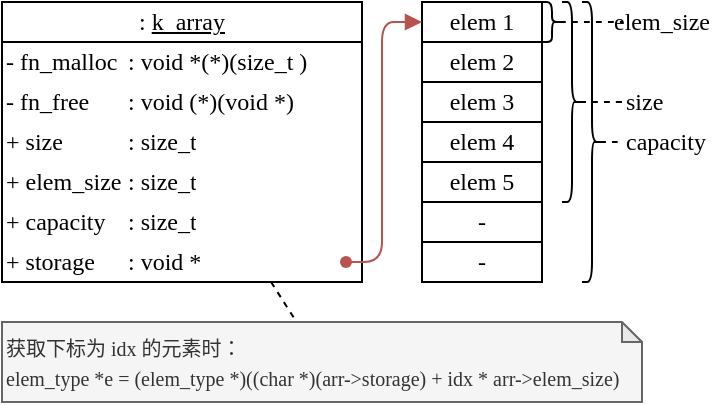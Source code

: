 <mxfile version="22.0.2" type="device" pages="10">
  <diagram name="k_array" id="7lh8V1oe27osOKO7M_D4">
    <mxGraphModel dx="683" dy="402" grid="1" gridSize="10" guides="1" tooltips="1" connect="1" arrows="1" fold="1" page="1" pageScale="1" pageWidth="827" pageHeight="1169" math="0" shadow="0">
      <root>
        <mxCell id="0" />
        <mxCell id="1" parent="0" />
        <mxCell id="3MoM6ddSk4JPKyGGKGuM-1" value="&lt;font face=&quot;Times New Roman&quot;&gt;: &lt;u&gt;k_array&lt;/u&gt;&lt;/font&gt;" style="swimlane;fontStyle=0;childLayout=stackLayout;horizontal=1;startSize=20;fillColor=#FFFFFF;horizontalStack=0;resizeParent=1;resizeParentMax=0;resizeLast=0;collapsible=0;marginBottom=0;whiteSpace=wrap;html=1;labelBackgroundColor=default;" parent="1" vertex="1">
          <mxGeometry x="120" y="140" width="180" height="140" as="geometry">
            <mxRectangle x="80" y="480" width="80" height="30" as="alternateBounds" />
          </mxGeometry>
        </mxCell>
        <mxCell id="3MoM6ddSk4JPKyGGKGuM-42" value="" style="shape=table;html=1;whiteSpace=wrap;startSize=0;container=1;collapsible=0;childLayout=tableLayout;columnLines=0;rowLines=0;fontSize=16;strokeColor=default;align=left;" parent="3MoM6ddSk4JPKyGGKGuM-1" vertex="1">
          <mxGeometry y="20" width="180" height="120" as="geometry" />
        </mxCell>
        <mxCell id="3MoM6ddSk4JPKyGGKGuM-43" value="" style="shape=tableRow;horizontal=0;startSize=0;swimlaneHead=0;swimlaneBody=0;top=0;left=0;bottom=0;right=0;collapsible=0;dropTarget=0;fillColor=none;points=[[0,0.5],[1,0.5]];portConstraint=eastwest;fontSize=16;strokeColor=inherit;" parent="3MoM6ddSk4JPKyGGKGuM-42" vertex="1">
          <mxGeometry width="180" height="20" as="geometry" />
        </mxCell>
        <mxCell id="3MoM6ddSk4JPKyGGKGuM-44" value="- fn_malloc" style="shape=partialRectangle;html=1;whiteSpace=wrap;connectable=0;fillColor=none;top=0;left=0;bottom=0;right=0;overflow=hidden;fontSize=12;strokeColor=inherit;align=left;fontFamily=Times New Roman;" parent="3MoM6ddSk4JPKyGGKGuM-43" vertex="1">
          <mxGeometry width="61" height="20" as="geometry">
            <mxRectangle width="61" height="20" as="alternateBounds" />
          </mxGeometry>
        </mxCell>
        <mxCell id="3MoM6ddSk4JPKyGGKGuM-45" value=": void *(*)(size_t )" style="shape=partialRectangle;html=1;whiteSpace=wrap;connectable=0;fillColor=none;top=0;left=0;bottom=0;right=0;overflow=hidden;fontSize=12;strokeColor=inherit;align=left;fontFamily=Times New Roman;" parent="3MoM6ddSk4JPKyGGKGuM-43" vertex="1">
          <mxGeometry x="61" width="101" height="20" as="geometry">
            <mxRectangle width="101" height="20" as="alternateBounds" />
          </mxGeometry>
        </mxCell>
        <mxCell id="3MoM6ddSk4JPKyGGKGuM-46" value="" style="shape=partialRectangle;html=1;whiteSpace=wrap;connectable=0;fillColor=none;top=0;left=0;bottom=0;right=0;overflow=hidden;fontSize=12;strokeColor=inherit;fontFamily=Times New Roman;" parent="3MoM6ddSk4JPKyGGKGuM-43" vertex="1">
          <mxGeometry x="162" width="18" height="20" as="geometry">
            <mxRectangle width="18" height="20" as="alternateBounds" />
          </mxGeometry>
        </mxCell>
        <mxCell id="3MoM6ddSk4JPKyGGKGuM-47" value="" style="shape=tableRow;horizontal=0;startSize=0;swimlaneHead=0;swimlaneBody=0;top=0;left=0;bottom=0;right=0;collapsible=0;dropTarget=0;fillColor=none;points=[[0,0.5],[1,0.5]];portConstraint=eastwest;fontSize=16;strokeColor=inherit;" parent="3MoM6ddSk4JPKyGGKGuM-42" vertex="1">
          <mxGeometry y="20" width="180" height="20" as="geometry" />
        </mxCell>
        <mxCell id="3MoM6ddSk4JPKyGGKGuM-48" value="- fn_free" style="shape=partialRectangle;html=1;whiteSpace=wrap;connectable=0;fillColor=none;top=0;left=0;bottom=0;right=0;overflow=hidden;fontSize=12;strokeColor=inherit;align=left;fontFamily=Times New Roman;" parent="3MoM6ddSk4JPKyGGKGuM-47" vertex="1">
          <mxGeometry width="61" height="20" as="geometry">
            <mxRectangle width="61" height="20" as="alternateBounds" />
          </mxGeometry>
        </mxCell>
        <mxCell id="3MoM6ddSk4JPKyGGKGuM-49" value=": void (*)(void *)" style="shape=partialRectangle;html=1;whiteSpace=wrap;connectable=0;fillColor=none;top=0;left=0;bottom=0;right=0;overflow=hidden;fontSize=12;strokeColor=inherit;align=left;fontFamily=Times New Roman;" parent="3MoM6ddSk4JPKyGGKGuM-47" vertex="1">
          <mxGeometry x="61" width="101" height="20" as="geometry">
            <mxRectangle width="101" height="20" as="alternateBounds" />
          </mxGeometry>
        </mxCell>
        <mxCell id="3MoM6ddSk4JPKyGGKGuM-50" value="" style="shape=partialRectangle;html=1;whiteSpace=wrap;connectable=0;fillColor=none;top=0;left=0;bottom=0;right=0;overflow=hidden;fontSize=12;strokeColor=inherit;fontFamily=Times New Roman;" parent="3MoM6ddSk4JPKyGGKGuM-47" vertex="1">
          <mxGeometry x="162" width="18" height="20" as="geometry">
            <mxRectangle width="18" height="20" as="alternateBounds" />
          </mxGeometry>
        </mxCell>
        <mxCell id="3MoM6ddSk4JPKyGGKGuM-51" value="" style="shape=tableRow;horizontal=0;startSize=0;swimlaneHead=0;swimlaneBody=0;top=0;left=0;bottom=0;right=0;collapsible=0;dropTarget=0;fillColor=none;points=[[0,0.5],[1,0.5]];portConstraint=eastwest;fontSize=16;strokeColor=inherit;" parent="3MoM6ddSk4JPKyGGKGuM-42" vertex="1">
          <mxGeometry y="40" width="180" height="20" as="geometry" />
        </mxCell>
        <mxCell id="3MoM6ddSk4JPKyGGKGuM-52" value="+ size" style="shape=partialRectangle;html=1;whiteSpace=wrap;connectable=0;fillColor=none;top=0;left=0;bottom=0;right=0;overflow=hidden;fontSize=12;strokeColor=inherit;align=left;fontFamily=Times New Roman;" parent="3MoM6ddSk4JPKyGGKGuM-51" vertex="1">
          <mxGeometry width="61" height="20" as="geometry">
            <mxRectangle width="61" height="20" as="alternateBounds" />
          </mxGeometry>
        </mxCell>
        <mxCell id="3MoM6ddSk4JPKyGGKGuM-53" value=": size_t" style="shape=partialRectangle;html=1;whiteSpace=wrap;connectable=0;fillColor=none;top=0;left=0;bottom=0;right=0;overflow=hidden;fontSize=12;strokeColor=inherit;align=left;fontFamily=Times New Roman;" parent="3MoM6ddSk4JPKyGGKGuM-51" vertex="1">
          <mxGeometry x="61" width="101" height="20" as="geometry">
            <mxRectangle width="101" height="20" as="alternateBounds" />
          </mxGeometry>
        </mxCell>
        <mxCell id="3MoM6ddSk4JPKyGGKGuM-54" value="" style="shape=partialRectangle;html=1;whiteSpace=wrap;connectable=0;fillColor=none;top=0;left=0;bottom=0;right=0;overflow=hidden;fontSize=12;strokeColor=inherit;fontFamily=Times New Roman;" parent="3MoM6ddSk4JPKyGGKGuM-51" vertex="1">
          <mxGeometry x="162" width="18" height="20" as="geometry">
            <mxRectangle width="18" height="20" as="alternateBounds" />
          </mxGeometry>
        </mxCell>
        <mxCell id="3MoM6ddSk4JPKyGGKGuM-68" style="shape=tableRow;horizontal=0;startSize=0;swimlaneHead=0;swimlaneBody=0;top=0;left=0;bottom=0;right=0;collapsible=0;dropTarget=0;fillColor=none;points=[[0,0.5],[1,0.5]];portConstraint=eastwest;fontSize=16;strokeColor=inherit;" parent="3MoM6ddSk4JPKyGGKGuM-42" vertex="1">
          <mxGeometry y="60" width="180" height="20" as="geometry" />
        </mxCell>
        <mxCell id="3MoM6ddSk4JPKyGGKGuM-69" value="+ elem_size" style="shape=partialRectangle;html=1;whiteSpace=wrap;connectable=0;fillColor=none;top=0;left=0;bottom=0;right=0;overflow=hidden;fontSize=12;strokeColor=inherit;align=left;fontFamily=Times New Roman;" parent="3MoM6ddSk4JPKyGGKGuM-68" vertex="1">
          <mxGeometry width="61" height="20" as="geometry">
            <mxRectangle width="61" height="20" as="alternateBounds" />
          </mxGeometry>
        </mxCell>
        <mxCell id="3MoM6ddSk4JPKyGGKGuM-70" value=": size_t" style="shape=partialRectangle;html=1;whiteSpace=wrap;connectable=0;fillColor=none;top=0;left=0;bottom=0;right=0;overflow=hidden;fontSize=12;strokeColor=inherit;align=left;fontFamily=Times New Roman;" parent="3MoM6ddSk4JPKyGGKGuM-68" vertex="1">
          <mxGeometry x="61" width="101" height="20" as="geometry">
            <mxRectangle width="101" height="20" as="alternateBounds" />
          </mxGeometry>
        </mxCell>
        <mxCell id="3MoM6ddSk4JPKyGGKGuM-71" style="shape=partialRectangle;html=1;whiteSpace=wrap;connectable=0;fillColor=none;top=0;left=0;bottom=0;right=0;overflow=hidden;fontSize=12;strokeColor=inherit;fontFamily=Times New Roman;" parent="3MoM6ddSk4JPKyGGKGuM-68" vertex="1">
          <mxGeometry x="162" width="18" height="20" as="geometry">
            <mxRectangle width="18" height="20" as="alternateBounds" />
          </mxGeometry>
        </mxCell>
        <mxCell id="3MoM6ddSk4JPKyGGKGuM-76" style="shape=tableRow;horizontal=0;startSize=0;swimlaneHead=0;swimlaneBody=0;top=0;left=0;bottom=0;right=0;collapsible=0;dropTarget=0;fillColor=none;points=[[0,0.5],[1,0.5]];portConstraint=eastwest;fontSize=16;strokeColor=inherit;" parent="3MoM6ddSk4JPKyGGKGuM-42" vertex="1">
          <mxGeometry y="80" width="180" height="20" as="geometry" />
        </mxCell>
        <mxCell id="3MoM6ddSk4JPKyGGKGuM-77" value="+ capacity" style="shape=partialRectangle;html=1;whiteSpace=wrap;connectable=0;fillColor=none;top=0;left=0;bottom=0;right=0;overflow=hidden;fontSize=12;strokeColor=inherit;align=left;fontFamily=Times New Roman;" parent="3MoM6ddSk4JPKyGGKGuM-76" vertex="1">
          <mxGeometry width="61" height="20" as="geometry">
            <mxRectangle width="61" height="20" as="alternateBounds" />
          </mxGeometry>
        </mxCell>
        <mxCell id="3MoM6ddSk4JPKyGGKGuM-78" value="&lt;font style=&quot;font-size: 12px;&quot;&gt;: size_t&lt;/font&gt;" style="shape=partialRectangle;html=1;whiteSpace=wrap;connectable=0;fillColor=none;top=0;left=0;bottom=0;right=0;overflow=hidden;fontSize=12;strokeColor=inherit;align=left;fontFamily=Times New Roman;" parent="3MoM6ddSk4JPKyGGKGuM-76" vertex="1">
          <mxGeometry x="61" width="101" height="20" as="geometry">
            <mxRectangle width="101" height="20" as="alternateBounds" />
          </mxGeometry>
        </mxCell>
        <mxCell id="3MoM6ddSk4JPKyGGKGuM-79" style="shape=partialRectangle;html=1;whiteSpace=wrap;connectable=0;fillColor=none;top=0;left=0;bottom=0;right=0;overflow=hidden;fontSize=12;strokeColor=inherit;fontFamily=Times New Roman;" parent="3MoM6ddSk4JPKyGGKGuM-76" vertex="1">
          <mxGeometry x="162" width="18" height="20" as="geometry">
            <mxRectangle width="18" height="20" as="alternateBounds" />
          </mxGeometry>
        </mxCell>
        <mxCell id="3MoM6ddSk4JPKyGGKGuM-72" style="shape=tableRow;horizontal=0;startSize=0;swimlaneHead=0;swimlaneBody=0;top=0;left=0;bottom=0;right=0;collapsible=0;dropTarget=0;fillColor=none;points=[[0,0.5],[1,0.5]];portConstraint=eastwest;fontSize=16;strokeColor=inherit;" parent="3MoM6ddSk4JPKyGGKGuM-42" vertex="1">
          <mxGeometry y="100" width="180" height="20" as="geometry" />
        </mxCell>
        <mxCell id="3MoM6ddSk4JPKyGGKGuM-73" value="+ storage" style="shape=partialRectangle;html=1;whiteSpace=wrap;connectable=0;fillColor=none;top=0;left=0;bottom=0;right=0;overflow=hidden;fontSize=12;strokeColor=inherit;align=left;fontFamily=Times New Roman;" parent="3MoM6ddSk4JPKyGGKGuM-72" vertex="1">
          <mxGeometry width="61" height="20" as="geometry">
            <mxRectangle width="61" height="20" as="alternateBounds" />
          </mxGeometry>
        </mxCell>
        <mxCell id="3MoM6ddSk4JPKyGGKGuM-74" value=": void *" style="shape=partialRectangle;html=1;whiteSpace=wrap;connectable=0;fillColor=none;top=0;left=0;bottom=0;right=0;overflow=hidden;fontSize=12;strokeColor=inherit;align=left;fontFamily=Times New Roman;" parent="3MoM6ddSk4JPKyGGKGuM-72" vertex="1">
          <mxGeometry x="61" width="101" height="20" as="geometry">
            <mxRectangle width="101" height="20" as="alternateBounds" />
          </mxGeometry>
        </mxCell>
        <mxCell id="3MoM6ddSk4JPKyGGKGuM-75" style="shape=partialRectangle;html=1;whiteSpace=wrap;connectable=0;fillColor=none;top=0;left=0;bottom=0;right=0;overflow=hidden;fontSize=12;strokeColor=inherit;fontFamily=Times New Roman;container=1;collapsible=0;" parent="3MoM6ddSk4JPKyGGKGuM-72" vertex="1">
          <mxGeometry x="162" width="18" height="20" as="geometry">
            <mxRectangle width="18" height="20" as="alternateBounds" />
          </mxGeometry>
        </mxCell>
        <mxCell id="3MoM6ddSk4JPKyGGKGuM-80" value="" style="shape=waypoint;sketch=0;fillStyle=solid;size=6;pointerEvents=1;points=[];fillColor=#f8cecc;resizable=0;rotatable=0;perimeter=centerPerimeter;snapToPoint=1;strokeColor=#b85450;" parent="3MoM6ddSk4JPKyGGKGuM-75" vertex="1">
          <mxGeometry width="20" height="20" as="geometry" />
        </mxCell>
        <mxCell id="3MoM6ddSk4JPKyGGKGuM-175" value="" style="shape=table;startSize=0;container=1;collapsible=0;childLayout=tableLayout;fontSize=12;fontFamily=Times New Roman;" parent="1" vertex="1">
          <mxGeometry x="330" y="140" width="60" height="140" as="geometry" />
        </mxCell>
        <mxCell id="3MoM6ddSk4JPKyGGKGuM-176" value="" style="shape=tableRow;horizontal=0;startSize=0;swimlaneHead=0;swimlaneBody=0;strokeColor=inherit;top=0;left=0;bottom=0;right=0;collapsible=0;dropTarget=0;fillColor=none;points=[[0,0.5],[1,0.5]];portConstraint=eastwest;fontSize=12;fontFamily=Times New Roman;" parent="3MoM6ddSk4JPKyGGKGuM-175" vertex="1">
          <mxGeometry width="60" height="20" as="geometry" />
        </mxCell>
        <mxCell id="3MoM6ddSk4JPKyGGKGuM-177" value="elem 1" style="shape=partialRectangle;html=1;whiteSpace=wrap;connectable=0;strokeColor=inherit;overflow=hidden;fillColor=none;top=0;left=0;bottom=0;right=0;pointerEvents=1;fontSize=12;fontFamily=Times New Roman;" parent="3MoM6ddSk4JPKyGGKGuM-176" vertex="1">
          <mxGeometry width="60" height="20" as="geometry">
            <mxRectangle width="60" height="20" as="alternateBounds" />
          </mxGeometry>
        </mxCell>
        <mxCell id="3MoM6ddSk4JPKyGGKGuM-180" value="" style="shape=tableRow;horizontal=0;startSize=0;swimlaneHead=0;swimlaneBody=0;strokeColor=inherit;top=0;left=0;bottom=0;right=0;collapsible=0;dropTarget=0;fillColor=none;points=[[0,0.5],[1,0.5]];portConstraint=eastwest;fontSize=12;fontFamily=Times New Roman;" parent="3MoM6ddSk4JPKyGGKGuM-175" vertex="1">
          <mxGeometry y="20" width="60" height="20" as="geometry" />
        </mxCell>
        <mxCell id="3MoM6ddSk4JPKyGGKGuM-181" value="elem 2" style="shape=partialRectangle;html=1;whiteSpace=wrap;connectable=0;strokeColor=inherit;overflow=hidden;fillColor=none;top=0;left=0;bottom=0;right=0;pointerEvents=1;fontSize=12;fontFamily=Times New Roman;" parent="3MoM6ddSk4JPKyGGKGuM-180" vertex="1">
          <mxGeometry width="60" height="20" as="geometry">
            <mxRectangle width="60" height="20" as="alternateBounds" />
          </mxGeometry>
        </mxCell>
        <mxCell id="3MoM6ddSk4JPKyGGKGuM-184" value="" style="shape=tableRow;horizontal=0;startSize=0;swimlaneHead=0;swimlaneBody=0;strokeColor=inherit;top=0;left=0;bottom=0;right=0;collapsible=0;dropTarget=0;fillColor=none;points=[[0,0.5],[1,0.5]];portConstraint=eastwest;fontSize=12;fontFamily=Times New Roman;" parent="3MoM6ddSk4JPKyGGKGuM-175" vertex="1">
          <mxGeometry y="40" width="60" height="20" as="geometry" />
        </mxCell>
        <mxCell id="3MoM6ddSk4JPKyGGKGuM-185" value="elem 3" style="shape=partialRectangle;html=1;whiteSpace=wrap;connectable=0;strokeColor=inherit;overflow=hidden;fillColor=none;top=0;left=0;bottom=0;right=0;pointerEvents=1;fontSize=12;fontFamily=Times New Roman;" parent="3MoM6ddSk4JPKyGGKGuM-184" vertex="1">
          <mxGeometry width="60" height="20" as="geometry">
            <mxRectangle width="60" height="20" as="alternateBounds" />
          </mxGeometry>
        </mxCell>
        <mxCell id="3MoM6ddSk4JPKyGGKGuM-188" style="shape=tableRow;horizontal=0;startSize=0;swimlaneHead=0;swimlaneBody=0;strokeColor=inherit;top=0;left=0;bottom=0;right=0;collapsible=0;dropTarget=0;fillColor=none;points=[[0,0.5],[1,0.5]];portConstraint=eastwest;fontSize=12;fontFamily=Times New Roman;" parent="3MoM6ddSk4JPKyGGKGuM-175" vertex="1">
          <mxGeometry y="60" width="60" height="20" as="geometry" />
        </mxCell>
        <mxCell id="3MoM6ddSk4JPKyGGKGuM-189" value="elem 4" style="shape=partialRectangle;html=1;whiteSpace=wrap;connectable=0;strokeColor=inherit;overflow=hidden;fillColor=none;top=0;left=0;bottom=0;right=0;pointerEvents=1;fontSize=12;fontFamily=Times New Roman;" parent="3MoM6ddSk4JPKyGGKGuM-188" vertex="1">
          <mxGeometry width="60" height="20" as="geometry">
            <mxRectangle width="60" height="20" as="alternateBounds" />
          </mxGeometry>
        </mxCell>
        <mxCell id="3MoM6ddSk4JPKyGGKGuM-204" style="shape=tableRow;horizontal=0;startSize=0;swimlaneHead=0;swimlaneBody=0;strokeColor=inherit;top=0;left=0;bottom=0;right=0;collapsible=0;dropTarget=0;fillColor=none;points=[[0,0.5],[1,0.5]];portConstraint=eastwest;fontSize=12;fontFamily=Times New Roman;" parent="3MoM6ddSk4JPKyGGKGuM-175" vertex="1">
          <mxGeometry y="80" width="60" height="20" as="geometry" />
        </mxCell>
        <mxCell id="3MoM6ddSk4JPKyGGKGuM-205" value="elem 5" style="shape=partialRectangle;html=1;whiteSpace=wrap;connectable=0;strokeColor=inherit;overflow=hidden;fillColor=none;top=0;left=0;bottom=0;right=0;pointerEvents=1;fontSize=12;fontFamily=Times New Roman;" parent="3MoM6ddSk4JPKyGGKGuM-204" vertex="1">
          <mxGeometry width="60" height="20" as="geometry">
            <mxRectangle width="60" height="20" as="alternateBounds" />
          </mxGeometry>
        </mxCell>
        <mxCell id="3MoM6ddSk4JPKyGGKGuM-192" style="shape=tableRow;horizontal=0;startSize=0;swimlaneHead=0;swimlaneBody=0;strokeColor=inherit;top=0;left=0;bottom=0;right=0;collapsible=0;dropTarget=0;fillColor=none;points=[[0,0.5],[1,0.5]];portConstraint=eastwest;fontSize=12;fontFamily=Times New Roman;" parent="3MoM6ddSk4JPKyGGKGuM-175" vertex="1">
          <mxGeometry y="100" width="60" height="20" as="geometry" />
        </mxCell>
        <mxCell id="3MoM6ddSk4JPKyGGKGuM-193" value="-" style="shape=partialRectangle;html=1;whiteSpace=wrap;connectable=0;strokeColor=inherit;overflow=hidden;fillColor=none;top=0;left=0;bottom=0;right=0;pointerEvents=1;fontSize=12;fontFamily=Times New Roman;" parent="3MoM6ddSk4JPKyGGKGuM-192" vertex="1">
          <mxGeometry width="60" height="20" as="geometry">
            <mxRectangle width="60" height="20" as="alternateBounds" />
          </mxGeometry>
        </mxCell>
        <mxCell id="3MoM6ddSk4JPKyGGKGuM-196" style="shape=tableRow;horizontal=0;startSize=0;swimlaneHead=0;swimlaneBody=0;strokeColor=inherit;top=0;left=0;bottom=0;right=0;collapsible=0;dropTarget=0;fillColor=none;points=[[0,0.5],[1,0.5]];portConstraint=eastwest;fontSize=12;fontFamily=Times New Roman;" parent="3MoM6ddSk4JPKyGGKGuM-175" vertex="1">
          <mxGeometry y="120" width="60" height="20" as="geometry" />
        </mxCell>
        <mxCell id="3MoM6ddSk4JPKyGGKGuM-197" value="-" style="shape=partialRectangle;html=1;whiteSpace=wrap;connectable=0;strokeColor=inherit;overflow=hidden;fillColor=none;top=0;left=0;bottom=0;right=0;pointerEvents=1;fontSize=12;fontFamily=Times New Roman;" parent="3MoM6ddSk4JPKyGGKGuM-196" vertex="1">
          <mxGeometry width="60" height="20" as="geometry">
            <mxRectangle width="60" height="20" as="alternateBounds" />
          </mxGeometry>
        </mxCell>
        <mxCell id="3MoM6ddSk4JPKyGGKGuM-203" value="" style="endArrow=block;html=1;rounded=1;edgeStyle=orthogonalEdgeStyle;entryX=0;entryY=0.5;entryDx=0;entryDy=0;endFill=1;fillColor=#f8cecc;strokeColor=#b85450;" parent="1" source="3MoM6ddSk4JPKyGGKGuM-80" target="3MoM6ddSk4JPKyGGKGuM-176" edge="1">
          <mxGeometry width="50" height="50" relative="1" as="geometry">
            <mxPoint x="290" y="270" as="sourcePoint" />
            <mxPoint x="380" y="210" as="targetPoint" />
            <Array as="points">
              <mxPoint x="310" y="270" />
              <mxPoint x="310" y="150" />
            </Array>
          </mxGeometry>
        </mxCell>
        <mxCell id="3MoM6ddSk4JPKyGGKGuM-212" value="" style="shape=curlyBracket;whiteSpace=wrap;html=1;rounded=1;flipH=1;labelPosition=right;verticalLabelPosition=middle;align=left;verticalAlign=middle;" parent="1" vertex="1">
          <mxGeometry x="410" y="140" width="10" height="140" as="geometry" />
        </mxCell>
        <mxCell id="3MoM6ddSk4JPKyGGKGuM-213" value="" style="shape=curlyBracket;whiteSpace=wrap;html=1;rounded=1;flipH=1;labelPosition=right;verticalLabelPosition=middle;align=left;verticalAlign=middle;" parent="1" vertex="1">
          <mxGeometry x="400" y="140" width="10" height="100" as="geometry" />
        </mxCell>
        <mxCell id="3MoM6ddSk4JPKyGGKGuM-214" value="" style="shape=curlyBracket;whiteSpace=wrap;html=1;rounded=1;flipH=1;labelPosition=right;verticalLabelPosition=middle;align=left;verticalAlign=middle;size=0.5;" parent="1" vertex="1">
          <mxGeometry x="390" y="140" width="10" height="20" as="geometry" />
        </mxCell>
        <mxCell id="3MoM6ddSk4JPKyGGKGuM-215" value="elem_size" style="text;html=1;strokeColor=none;fillColor=none;align=left;verticalAlign=middle;whiteSpace=wrap;rounded=0;fontFamily=Times New Roman;" parent="1" vertex="1">
          <mxGeometry x="424" y="140" width="56" height="20" as="geometry" />
        </mxCell>
        <mxCell id="3MoM6ddSk4JPKyGGKGuM-216" value="size" style="text;html=1;strokeColor=none;fillColor=none;align=left;verticalAlign=middle;whiteSpace=wrap;rounded=0;fontFamily=Times New Roman;" parent="1" vertex="1">
          <mxGeometry x="430" y="180" width="40" height="20" as="geometry" />
        </mxCell>
        <mxCell id="3MoM6ddSk4JPKyGGKGuM-217" value="capacity" style="text;html=1;strokeColor=none;fillColor=none;align=left;verticalAlign=middle;whiteSpace=wrap;rounded=0;fontFamily=Times New Roman;" parent="1" vertex="1">
          <mxGeometry x="430" y="200" width="50" height="20" as="geometry" />
        </mxCell>
        <mxCell id="3MoM6ddSk4JPKyGGKGuM-218" value="" style="endArrow=none;dashed=1;html=1;rounded=0;curved=1;exitX=0.1;exitY=0.5;exitDx=0;exitDy=0;exitPerimeter=0;" parent="1" source="3MoM6ddSk4JPKyGGKGuM-214" edge="1">
          <mxGeometry width="50" height="50" relative="1" as="geometry">
            <mxPoint x="470" y="130" as="sourcePoint" />
            <mxPoint x="430" y="150" as="targetPoint" />
          </mxGeometry>
        </mxCell>
        <mxCell id="3MoM6ddSk4JPKyGGKGuM-219" value="" style="endArrow=none;dashed=1;html=1;rounded=0;curved=1;exitX=0.1;exitY=0.5;exitDx=0;exitDy=0;exitPerimeter=0;entryX=0;entryY=0.5;entryDx=0;entryDy=0;" parent="1" source="3MoM6ddSk4JPKyGGKGuM-213" target="3MoM6ddSk4JPKyGGKGuM-216" edge="1">
          <mxGeometry width="50" height="50" relative="1" as="geometry">
            <mxPoint x="409" y="160" as="sourcePoint" />
            <mxPoint x="450" y="160" as="targetPoint" />
          </mxGeometry>
        </mxCell>
        <mxCell id="3MoM6ddSk4JPKyGGKGuM-220" value="" style="endArrow=none;dashed=1;html=1;rounded=0;curved=1;exitX=0.1;exitY=0.5;exitDx=0;exitDy=0;exitPerimeter=0;entryX=0;entryY=0.5;entryDx=0;entryDy=0;" parent="1" source="3MoM6ddSk4JPKyGGKGuM-212" target="3MoM6ddSk4JPKyGGKGuM-217" edge="1">
          <mxGeometry width="50" height="50" relative="1" as="geometry">
            <mxPoint x="419" y="200" as="sourcePoint" />
            <mxPoint x="450" y="200" as="targetPoint" />
          </mxGeometry>
        </mxCell>
        <mxCell id="H4N171VSc_ebrIoXX-Wa-2" value="&lt;font style=&quot;font-size: 10px;&quot;&gt;&lt;font style=&quot;border-color: var(--border-color); font-size: 10px;&quot;&gt;获取下标为&amp;nbsp;&lt;/font&gt;&lt;font style=&quot;border-color: var(--border-color); font-size: 10px;&quot;&gt;idx&lt;/font&gt;&lt;font style=&quot;border-color: var(--border-color); font-size: 10px;&quot;&gt;&amp;nbsp;的元素时：&lt;br&gt;&lt;span style=&quot;background-color: initial;&quot;&gt;elem_type *e = (elem_type *)((char *)(arr-&amp;gt;storage) + idx * arr-&amp;gt;elem_size)&lt;/span&gt;&lt;br&gt;&lt;/font&gt;&lt;/font&gt;" style="shape=note;whiteSpace=wrap;html=1;backgroundOutline=1;darkOpacity=0.05;size=10;container=1;collapsible=0;fontFamily=Times New Roman;align=left;fillColor=#f5f5f5;fontColor=#333333;strokeColor=#666666;" parent="1" vertex="1">
          <mxGeometry x="120" y="300" width="320" height="40" as="geometry" />
        </mxCell>
        <mxCell id="H4N171VSc_ebrIoXX-Wa-3" value="" style="endArrow=none;dashed=1;html=1;rounded=0;curved=1;" parent="1" source="3MoM6ddSk4JPKyGGKGuM-1" target="H4N171VSc_ebrIoXX-Wa-2" edge="1">
          <mxGeometry width="50" height="50" relative="1" as="geometry">
            <mxPoint x="520" y="260" as="sourcePoint" />
            <mxPoint x="570" y="210" as="targetPoint" />
          </mxGeometry>
        </mxCell>
      </root>
    </mxGraphModel>
  </diagram>
  <diagram id="caw5kc_sG-WxkAjOJkVj" name="k_tmpl_array">
    <mxGraphModel dx="1418" dy="828" grid="1" gridSize="10" guides="1" tooltips="1" connect="1" arrows="1" fold="1" page="1" pageScale="1" pageWidth="827" pageHeight="1169" math="0" shadow="0">
      <root>
        <mxCell id="0" />
        <mxCell id="1" parent="0" />
      </root>
    </mxGraphModel>
  </diagram>
  <diagram id="fI_7y9bRq2Ivz1HLsOru" name="k_list">
    <mxGraphModel dx="675" dy="394" grid="1" gridSize="10" guides="1" tooltips="1" connect="1" arrows="1" fold="1" page="1" pageScale="1" pageWidth="827" pageHeight="1169" math="0" shadow="0">
      <root>
        <mxCell id="0" />
        <mxCell id="1" parent="0" />
        <mxCell id="Lktodgax7KeShKQhTBZR-1" value="&lt;font&gt;: &lt;u&gt;k_list&lt;/u&gt;&lt;/font&gt;" style="swimlane;fontStyle=0;childLayout=stackLayout;horizontal=1;startSize=20;fillColor=#FFFFFF;horizontalStack=0;resizeParent=1;resizeParentMax=0;resizeLast=0;collapsible=0;marginBottom=0;whiteSpace=wrap;html=1;labelBackgroundColor=default;fontFamily=Times New Roman;" parent="1" vertex="1">
          <mxGeometry x="460" y="140" width="140" height="40" as="geometry">
            <mxRectangle x="80" y="480" width="80" height="30" as="alternateBounds" />
          </mxGeometry>
        </mxCell>
        <mxCell id="Lktodgax7KeShKQhTBZR-2" value="" style="shape=table;html=1;whiteSpace=wrap;startSize=0;container=1;collapsible=0;childLayout=tableLayout;columnLines=0;rowLines=0;fontSize=16;strokeColor=default;align=left;fontFamily=Times New Roman;" parent="Lktodgax7KeShKQhTBZR-1" vertex="1">
          <mxGeometry y="20" width="140" height="20" as="geometry" />
        </mxCell>
        <mxCell id="Lktodgax7KeShKQhTBZR-3" value="" style="shape=tableRow;horizontal=0;startSize=0;swimlaneHead=0;swimlaneBody=0;top=0;left=0;bottom=0;right=0;collapsible=0;dropTarget=0;fillColor=none;points=[[0,0.5],[1,0.5]];portConstraint=eastwest;fontSize=16;strokeColor=inherit;fontFamily=Times New Roman;" parent="Lktodgax7KeShKQhTBZR-2" vertex="1">
          <mxGeometry width="140" height="20" as="geometry" />
        </mxCell>
        <mxCell id="Lktodgax7KeShKQhTBZR-4" value="+ head" style="shape=partialRectangle;html=1;whiteSpace=wrap;connectable=0;fillColor=none;top=0;left=0;bottom=0;right=0;overflow=hidden;fontSize=12;strokeColor=inherit;align=left;fontFamily=Times New Roman;" parent="Lktodgax7KeShKQhTBZR-3" vertex="1">
          <mxGeometry width="48" height="20" as="geometry">
            <mxRectangle width="48" height="20" as="alternateBounds" />
          </mxGeometry>
        </mxCell>
        <mxCell id="Lktodgax7KeShKQhTBZR-5" value=":&amp;nbsp;&lt;span style=&quot;border-color: var(--border-color); text-align: center; background-color: rgb(255, 255, 255);&quot;&gt;k_list_node&lt;/span&gt;" style="shape=partialRectangle;html=1;whiteSpace=wrap;connectable=0;fillColor=none;top=0;left=0;bottom=0;right=0;overflow=hidden;fontSize=12;strokeColor=inherit;align=left;fontFamily=Times New Roman;" parent="Lktodgax7KeShKQhTBZR-3" vertex="1">
          <mxGeometry x="48" width="78" height="20" as="geometry">
            <mxRectangle width="78" height="20" as="alternateBounds" />
          </mxGeometry>
        </mxCell>
        <mxCell id="Lktodgax7KeShKQhTBZR-6" value="" style="shape=partialRectangle;html=1;whiteSpace=wrap;connectable=0;fillColor=none;top=0;left=0;bottom=0;right=0;overflow=hidden;fontSize=12;strokeColor=inherit;fontFamily=Times New Roman;" parent="Lktodgax7KeShKQhTBZR-3" vertex="1">
          <mxGeometry x="126" width="14" height="20" as="geometry">
            <mxRectangle width="14" height="20" as="alternateBounds" />
          </mxGeometry>
        </mxCell>
        <mxCell id="eg4iZR1lfLVg_DDGs85k-1" value="&lt;font&gt;: &lt;u&gt;k_list_node&lt;/u&gt;&lt;/font&gt;" style="swimlane;fontStyle=0;childLayout=stackLayout;horizontal=1;startSize=20;fillColor=#FFFFFF;horizontalStack=0;resizeParent=1;resizeParentMax=0;resizeLast=0;collapsible=0;marginBottom=0;whiteSpace=wrap;html=1;labelBackgroundColor=default;fontFamily=Times New Roman;" parent="1" vertex="1">
          <mxGeometry x="460" y="280" width="140" height="60" as="geometry">
            <mxRectangle x="80" y="480" width="80" height="30" as="alternateBounds" />
          </mxGeometry>
        </mxCell>
        <mxCell id="eg4iZR1lfLVg_DDGs85k-2" value="" style="shape=table;html=1;whiteSpace=wrap;startSize=0;container=1;collapsible=0;childLayout=tableLayout;columnLines=0;rowLines=0;fontSize=16;strokeColor=default;align=left;fontFamily=Times New Roman;" parent="eg4iZR1lfLVg_DDGs85k-1" vertex="1">
          <mxGeometry y="20" width="140" height="40" as="geometry" />
        </mxCell>
        <mxCell id="eg4iZR1lfLVg_DDGs85k-3" value="" style="shape=tableRow;horizontal=0;startSize=0;swimlaneHead=0;swimlaneBody=0;top=0;left=0;bottom=0;right=0;collapsible=0;dropTarget=0;fillColor=none;points=[[0,0.5],[1,0.5]];portConstraint=eastwest;fontSize=16;strokeColor=inherit;fontFamily=Times New Roman;" parent="eg4iZR1lfLVg_DDGs85k-2" vertex="1">
          <mxGeometry width="140" height="20" as="geometry" />
        </mxCell>
        <mxCell id="eg4iZR1lfLVg_DDGs85k-4" value="+ next" style="shape=partialRectangle;html=1;whiteSpace=wrap;connectable=0;fillColor=none;top=0;left=0;bottom=0;right=0;overflow=hidden;fontSize=12;strokeColor=inherit;align=left;fontFamily=Times New Roman;" parent="eg4iZR1lfLVg_DDGs85k-3" vertex="1">
          <mxGeometry width="40" height="20" as="geometry">
            <mxRectangle width="40" height="20" as="alternateBounds" />
          </mxGeometry>
        </mxCell>
        <mxCell id="eg4iZR1lfLVg_DDGs85k-5" value="&lt;span style=&quot;border-color: var(--border-color); text-align: center; background-color: rgb(255, 255, 255);&quot;&gt;: k_list_node*&lt;/span&gt;" style="shape=partialRectangle;html=1;whiteSpace=wrap;connectable=0;fillColor=none;top=0;left=0;bottom=0;right=0;overflow=hidden;fontSize=12;strokeColor=inherit;align=left;fontFamily=Times New Roman;" parent="eg4iZR1lfLVg_DDGs85k-3" vertex="1">
          <mxGeometry x="40" width="80" height="20" as="geometry">
            <mxRectangle width="80" height="20" as="alternateBounds" />
          </mxGeometry>
        </mxCell>
        <mxCell id="eg4iZR1lfLVg_DDGs85k-6" value="" style="shape=partialRectangle;html=1;whiteSpace=wrap;connectable=0;fillColor=none;top=0;left=0;bottom=0;right=0;overflow=hidden;fontSize=12;strokeColor=inherit;fontFamily=Times New Roman;container=1;collapsible=0;" parent="eg4iZR1lfLVg_DDGs85k-3" vertex="1">
          <mxGeometry x="120" width="20" height="20" as="geometry">
            <mxRectangle width="20" height="20" as="alternateBounds" />
          </mxGeometry>
        </mxCell>
        <mxCell id="eg4iZR1lfLVg_DDGs85k-28" value="" style="shape=waypoint;sketch=0;fillStyle=solid;size=6;pointerEvents=1;points=[];fillColor=#f8cecc;resizable=0;rotatable=0;perimeter=centerPerimeter;snapToPoint=1;strokeColor=#b85450;fontFamily=Times New Roman;" parent="eg4iZR1lfLVg_DDGs85k-6" vertex="1">
          <mxGeometry width="20" height="20" as="geometry" />
        </mxCell>
        <mxCell id="eg4iZR1lfLVg_DDGs85k-7" value="" style="shape=tableRow;horizontal=0;startSize=0;swimlaneHead=0;swimlaneBody=0;top=0;left=0;bottom=0;right=0;collapsible=0;dropTarget=0;fillColor=none;points=[[0,0.5],[1,0.5]];portConstraint=eastwest;fontSize=16;strokeColor=inherit;fontFamily=Times New Roman;" parent="eg4iZR1lfLVg_DDGs85k-2" vertex="1">
          <mxGeometry y="20" width="140" height="20" as="geometry" />
        </mxCell>
        <mxCell id="eg4iZR1lfLVg_DDGs85k-8" value="+ prev" style="shape=partialRectangle;html=1;whiteSpace=wrap;connectable=0;fillColor=none;top=0;left=0;bottom=0;right=0;overflow=hidden;fontSize=12;strokeColor=inherit;align=left;fontFamily=Times New Roman;" parent="eg4iZR1lfLVg_DDGs85k-7" vertex="1">
          <mxGeometry width="40" height="20" as="geometry">
            <mxRectangle width="40" height="20" as="alternateBounds" />
          </mxGeometry>
        </mxCell>
        <mxCell id="eg4iZR1lfLVg_DDGs85k-9" value="&lt;span style=&quot;border-color: var(--border-color); text-align: center; background-color: rgb(255, 255, 255);&quot;&gt;: k_list_node*&lt;/span&gt;" style="shape=partialRectangle;html=1;whiteSpace=wrap;connectable=0;fillColor=none;top=0;left=0;bottom=0;right=0;overflow=hidden;fontSize=12;strokeColor=inherit;align=left;fontFamily=Times New Roman;" parent="eg4iZR1lfLVg_DDGs85k-7" vertex="1">
          <mxGeometry x="40" width="80" height="20" as="geometry">
            <mxRectangle width="80" height="20" as="alternateBounds" />
          </mxGeometry>
        </mxCell>
        <mxCell id="eg4iZR1lfLVg_DDGs85k-10" value="" style="shape=partialRectangle;html=1;whiteSpace=wrap;connectable=0;fillColor=none;top=0;left=0;bottom=0;right=0;overflow=hidden;fontSize=12;strokeColor=inherit;fontFamily=Times New Roman;container=1;collapsible=0;" parent="eg4iZR1lfLVg_DDGs85k-7" vertex="1">
          <mxGeometry x="120" width="20" height="20" as="geometry">
            <mxRectangle width="20" height="20" as="alternateBounds" />
          </mxGeometry>
        </mxCell>
        <mxCell id="rSh64ryK8mFqHGRERQsq-2" value="" style="shape=waypoint;sketch=0;fillStyle=solid;size=6;pointerEvents=1;points=[];fillColor=#fff2cc;resizable=0;rotatable=0;perimeter=centerPerimeter;snapToPoint=1;strokeColor=#d6b656;fontFamily=Times New Roman;" parent="eg4iZR1lfLVg_DDGs85k-10" vertex="1">
          <mxGeometry width="20" height="20" as="geometry" />
        </mxCell>
        <mxCell id="eg4iZR1lfLVg_DDGs85k-36" value="&lt;font&gt;: &lt;u&gt;k_list_node&lt;/u&gt;&lt;/font&gt;" style="swimlane;fontStyle=0;childLayout=stackLayout;horizontal=1;startSize=20;fillColor=#FFFFFF;horizontalStack=0;resizeParent=1;resizeParentMax=0;resizeLast=0;collapsible=0;marginBottom=0;whiteSpace=wrap;html=1;labelBackgroundColor=default;fontFamily=Times New Roman;" parent="1" vertex="1">
          <mxGeometry x="460" y="360" width="140" height="60" as="geometry">
            <mxRectangle x="80" y="480" width="80" height="30" as="alternateBounds" />
          </mxGeometry>
        </mxCell>
        <mxCell id="eg4iZR1lfLVg_DDGs85k-37" value="" style="shape=table;html=1;whiteSpace=wrap;startSize=0;container=1;collapsible=0;childLayout=tableLayout;columnLines=0;rowLines=0;fontSize=16;strokeColor=default;align=left;fontFamily=Times New Roman;" parent="eg4iZR1lfLVg_DDGs85k-36" vertex="1">
          <mxGeometry y="20" width="140" height="40" as="geometry" />
        </mxCell>
        <mxCell id="eg4iZR1lfLVg_DDGs85k-38" value="" style="shape=tableRow;horizontal=0;startSize=0;swimlaneHead=0;swimlaneBody=0;top=0;left=0;bottom=0;right=0;collapsible=0;dropTarget=0;fillColor=none;points=[[0,0.5],[1,0.5]];portConstraint=eastwest;fontSize=16;strokeColor=inherit;fontFamily=Times New Roman;" parent="eg4iZR1lfLVg_DDGs85k-37" vertex="1">
          <mxGeometry width="140" height="20" as="geometry" />
        </mxCell>
        <mxCell id="eg4iZR1lfLVg_DDGs85k-39" value="+ next" style="shape=partialRectangle;html=1;whiteSpace=wrap;connectable=0;fillColor=none;top=0;left=0;bottom=0;right=0;overflow=hidden;fontSize=12;strokeColor=inherit;align=left;fontFamily=Times New Roman;" parent="eg4iZR1lfLVg_DDGs85k-38" vertex="1">
          <mxGeometry width="40" height="20" as="geometry">
            <mxRectangle width="40" height="20" as="alternateBounds" />
          </mxGeometry>
        </mxCell>
        <mxCell id="eg4iZR1lfLVg_DDGs85k-40" value="&lt;span style=&quot;border-color: var(--border-color); text-align: center; background-color: rgb(255, 255, 255);&quot;&gt;: k_list_node*&lt;/span&gt;" style="shape=partialRectangle;html=1;whiteSpace=wrap;connectable=0;fillColor=none;top=0;left=0;bottom=0;right=0;overflow=hidden;fontSize=12;strokeColor=inherit;align=left;fontFamily=Times New Roman;" parent="eg4iZR1lfLVg_DDGs85k-38" vertex="1">
          <mxGeometry x="40" width="80" height="20" as="geometry">
            <mxRectangle width="80" height="20" as="alternateBounds" />
          </mxGeometry>
        </mxCell>
        <mxCell id="eg4iZR1lfLVg_DDGs85k-41" value="" style="shape=partialRectangle;html=1;whiteSpace=wrap;connectable=0;fillColor=none;top=0;left=0;bottom=0;right=0;overflow=hidden;fontSize=12;strokeColor=inherit;fontFamily=Times New Roman;container=1;collapsible=0;" parent="eg4iZR1lfLVg_DDGs85k-38" vertex="1">
          <mxGeometry x="120" width="20" height="20" as="geometry">
            <mxRectangle width="20" height="20" as="alternateBounds" />
          </mxGeometry>
        </mxCell>
        <mxCell id="eg4iZR1lfLVg_DDGs85k-42" value="" style="shape=waypoint;sketch=0;fillStyle=solid;size=6;pointerEvents=1;points=[];fillColor=#f8cecc;resizable=0;rotatable=0;perimeter=centerPerimeter;snapToPoint=1;strokeColor=#b85450;fontFamily=Times New Roman;" parent="eg4iZR1lfLVg_DDGs85k-41" vertex="1">
          <mxGeometry width="20" height="20" as="geometry" />
        </mxCell>
        <mxCell id="eg4iZR1lfLVg_DDGs85k-43" value="" style="shape=tableRow;horizontal=0;startSize=0;swimlaneHead=0;swimlaneBody=0;top=0;left=0;bottom=0;right=0;collapsible=0;dropTarget=0;fillColor=none;points=[[0,0.5],[1,0.5]];portConstraint=eastwest;fontSize=16;strokeColor=inherit;fontFamily=Times New Roman;" parent="eg4iZR1lfLVg_DDGs85k-37" vertex="1">
          <mxGeometry y="20" width="140" height="20" as="geometry" />
        </mxCell>
        <mxCell id="eg4iZR1lfLVg_DDGs85k-44" value="+ prev" style="shape=partialRectangle;html=1;whiteSpace=wrap;connectable=0;fillColor=none;top=0;left=0;bottom=0;right=0;overflow=hidden;fontSize=12;strokeColor=inherit;align=left;fontFamily=Times New Roman;" parent="eg4iZR1lfLVg_DDGs85k-43" vertex="1">
          <mxGeometry width="40" height="20" as="geometry">
            <mxRectangle width="40" height="20" as="alternateBounds" />
          </mxGeometry>
        </mxCell>
        <mxCell id="eg4iZR1lfLVg_DDGs85k-45" value="&lt;span style=&quot;border-color: var(--border-color); text-align: center; background-color: rgb(255, 255, 255);&quot;&gt;: k_list_node*&lt;/span&gt;" style="shape=partialRectangle;html=1;whiteSpace=wrap;connectable=0;fillColor=none;top=0;left=0;bottom=0;right=0;overflow=hidden;fontSize=12;strokeColor=inherit;align=left;fontFamily=Times New Roman;" parent="eg4iZR1lfLVg_DDGs85k-43" vertex="1">
          <mxGeometry x="40" width="80" height="20" as="geometry">
            <mxRectangle width="80" height="20" as="alternateBounds" />
          </mxGeometry>
        </mxCell>
        <mxCell id="eg4iZR1lfLVg_DDGs85k-46" value="" style="shape=partialRectangle;html=1;whiteSpace=wrap;connectable=0;fillColor=none;top=0;left=0;bottom=0;right=0;overflow=hidden;fontSize=12;strokeColor=inherit;fontFamily=Times New Roman;container=1;collapsible=0;" parent="eg4iZR1lfLVg_DDGs85k-43" vertex="1">
          <mxGeometry x="120" width="20" height="20" as="geometry">
            <mxRectangle width="20" height="20" as="alternateBounds" />
          </mxGeometry>
        </mxCell>
        <mxCell id="rSh64ryK8mFqHGRERQsq-6" value="" style="shape=waypoint;sketch=0;fillStyle=solid;size=6;pointerEvents=1;points=[];fillColor=#fff2cc;resizable=0;rotatable=0;perimeter=centerPerimeter;snapToPoint=1;strokeColor=#d6b656;fontFamily=Times New Roman;" parent="eg4iZR1lfLVg_DDGs85k-46" vertex="1">
          <mxGeometry width="20" height="20" as="geometry" />
        </mxCell>
        <mxCell id="eg4iZR1lfLVg_DDGs85k-48" value="&lt;font&gt;head : &lt;u&gt;k_list_node&lt;/u&gt;&lt;/font&gt;" style="swimlane;fontStyle=0;childLayout=stackLayout;horizontal=1;startSize=20;fillColor=#FFFFFF;horizontalStack=0;resizeParent=1;resizeParentMax=0;resizeLast=0;collapsible=0;marginBottom=0;whiteSpace=wrap;html=1;labelBackgroundColor=default;fontFamily=Times New Roman;" parent="1" vertex="1">
          <mxGeometry x="460" y="200" width="140" height="60" as="geometry">
            <mxRectangle x="80" y="480" width="80" height="30" as="alternateBounds" />
          </mxGeometry>
        </mxCell>
        <mxCell id="eg4iZR1lfLVg_DDGs85k-49" value="" style="shape=table;html=1;whiteSpace=wrap;startSize=0;container=1;collapsible=0;childLayout=tableLayout;columnLines=0;rowLines=0;fontSize=16;strokeColor=default;align=left;fontFamily=Times New Roman;" parent="eg4iZR1lfLVg_DDGs85k-48" vertex="1">
          <mxGeometry y="20" width="140" height="40" as="geometry" />
        </mxCell>
        <mxCell id="eg4iZR1lfLVg_DDGs85k-50" value="" style="shape=tableRow;horizontal=0;startSize=0;swimlaneHead=0;swimlaneBody=0;top=0;left=0;bottom=0;right=0;collapsible=0;dropTarget=0;fillColor=none;points=[[0,0.5],[1,0.5]];portConstraint=eastwest;fontSize=16;strokeColor=inherit;fontFamily=Times New Roman;" parent="eg4iZR1lfLVg_DDGs85k-49" vertex="1">
          <mxGeometry width="140" height="20" as="geometry" />
        </mxCell>
        <mxCell id="eg4iZR1lfLVg_DDGs85k-51" value="+ next" style="shape=partialRectangle;html=1;whiteSpace=wrap;connectable=0;fillColor=none;top=0;left=0;bottom=0;right=0;overflow=hidden;fontSize=12;strokeColor=inherit;align=left;fontFamily=Times New Roman;" parent="eg4iZR1lfLVg_DDGs85k-50" vertex="1">
          <mxGeometry width="40" height="20" as="geometry">
            <mxRectangle width="40" height="20" as="alternateBounds" />
          </mxGeometry>
        </mxCell>
        <mxCell id="eg4iZR1lfLVg_DDGs85k-52" value="&lt;span style=&quot;border-color: var(--border-color); text-align: center; background-color: rgb(255, 255, 255);&quot;&gt;: k_list_node*&lt;/span&gt;" style="shape=partialRectangle;html=1;whiteSpace=wrap;connectable=0;fillColor=none;top=0;left=0;bottom=0;right=0;overflow=hidden;fontSize=12;strokeColor=inherit;align=left;fontFamily=Times New Roman;" parent="eg4iZR1lfLVg_DDGs85k-50" vertex="1">
          <mxGeometry x="40" width="80" height="20" as="geometry">
            <mxRectangle width="80" height="20" as="alternateBounds" />
          </mxGeometry>
        </mxCell>
        <mxCell id="eg4iZR1lfLVg_DDGs85k-53" value="" style="shape=partialRectangle;html=1;whiteSpace=wrap;connectable=0;fillColor=none;top=0;left=0;bottom=0;right=0;overflow=hidden;fontSize=12;strokeColor=inherit;fontFamily=Times New Roman;container=1;collapsible=0;" parent="eg4iZR1lfLVg_DDGs85k-50" vertex="1">
          <mxGeometry x="120" width="20" height="20" as="geometry">
            <mxRectangle width="20" height="20" as="alternateBounds" />
          </mxGeometry>
        </mxCell>
        <mxCell id="eg4iZR1lfLVg_DDGs85k-54" value="" style="shape=waypoint;sketch=0;fillStyle=solid;size=6;pointerEvents=1;points=[];fillColor=#f8cecc;resizable=0;rotatable=0;perimeter=centerPerimeter;snapToPoint=1;strokeColor=#b85450;fontFamily=Times New Roman;" parent="eg4iZR1lfLVg_DDGs85k-53" vertex="1">
          <mxGeometry width="20" height="20" as="geometry" />
        </mxCell>
        <mxCell id="eg4iZR1lfLVg_DDGs85k-55" value="" style="shape=tableRow;horizontal=0;startSize=0;swimlaneHead=0;swimlaneBody=0;top=0;left=0;bottom=0;right=0;collapsible=0;dropTarget=0;fillColor=none;points=[[0,0.5],[1,0.5]];portConstraint=eastwest;fontSize=16;strokeColor=inherit;fontFamily=Times New Roman;" parent="eg4iZR1lfLVg_DDGs85k-49" vertex="1">
          <mxGeometry y="20" width="140" height="20" as="geometry" />
        </mxCell>
        <mxCell id="eg4iZR1lfLVg_DDGs85k-56" value="+ prev" style="shape=partialRectangle;html=1;whiteSpace=wrap;connectable=0;fillColor=none;top=0;left=0;bottom=0;right=0;overflow=hidden;fontSize=12;strokeColor=inherit;align=left;fontFamily=Times New Roman;" parent="eg4iZR1lfLVg_DDGs85k-55" vertex="1">
          <mxGeometry width="40" height="20" as="geometry">
            <mxRectangle width="40" height="20" as="alternateBounds" />
          </mxGeometry>
        </mxCell>
        <mxCell id="eg4iZR1lfLVg_DDGs85k-57" value="&lt;span style=&quot;border-color: var(--border-color); text-align: center; background-color: rgb(255, 255, 255);&quot;&gt;: k_list_node*&lt;/span&gt;" style="shape=partialRectangle;html=1;whiteSpace=wrap;connectable=0;fillColor=none;top=0;left=0;bottom=0;right=0;overflow=hidden;fontSize=12;strokeColor=inherit;align=left;fontFamily=Times New Roman;" parent="eg4iZR1lfLVg_DDGs85k-55" vertex="1">
          <mxGeometry x="40" width="80" height="20" as="geometry">
            <mxRectangle width="80" height="20" as="alternateBounds" />
          </mxGeometry>
        </mxCell>
        <mxCell id="eg4iZR1lfLVg_DDGs85k-58" value="" style="shape=partialRectangle;html=1;whiteSpace=wrap;connectable=0;fillColor=none;top=0;left=0;bottom=0;right=0;overflow=hidden;fontSize=12;strokeColor=inherit;fontFamily=Times New Roman;container=1;collapsible=0;" parent="eg4iZR1lfLVg_DDGs85k-55" vertex="1">
          <mxGeometry x="120" width="20" height="20" as="geometry">
            <mxRectangle width="20" height="20" as="alternateBounds" />
          </mxGeometry>
        </mxCell>
        <mxCell id="rSh64ryK8mFqHGRERQsq-4" value="" style="shape=waypoint;sketch=0;fillStyle=solid;size=6;pointerEvents=1;points=[];fillColor=#fff2cc;resizable=0;rotatable=0;perimeter=centerPerimeter;snapToPoint=1;strokeColor=#d6b656;fontFamily=Times New Roman;" parent="eg4iZR1lfLVg_DDGs85k-58" vertex="1">
          <mxGeometry width="20" height="20" as="geometry" />
        </mxCell>
        <mxCell id="eg4iZR1lfLVg_DDGs85k-60" value="" style="endArrow=none;html=1;rounded=0;curved=1;endFill=0;startArrow=diamond;startFill=1;fontFamily=Times New Roman;" parent="1" source="Lktodgax7KeShKQhTBZR-1" target="eg4iZR1lfLVg_DDGs85k-48" edge="1">
          <mxGeometry width="50" height="50" relative="1" as="geometry">
            <mxPoint x="600" y="110" as="sourcePoint" />
            <mxPoint x="650" y="60" as="targetPoint" />
          </mxGeometry>
        </mxCell>
        <mxCell id="eg4iZR1lfLVg_DDGs85k-73" value="" style="endArrow=block;html=1;rounded=1;endFill=1;edgeStyle=orthogonalEdgeStyle;fillColor=#f8cecc;strokeColor=#b85450;fontFamily=Times New Roman;" parent="1" source="eg4iZR1lfLVg_DDGs85k-54" target="eg4iZR1lfLVg_DDGs85k-1" edge="1">
          <mxGeometry width="50" height="50" relative="1" as="geometry">
            <mxPoint x="570" y="360" as="sourcePoint" />
            <mxPoint x="620" y="310" as="targetPoint" />
            <Array as="points">
              <mxPoint x="620" y="230" />
              <mxPoint x="620" y="290" />
            </Array>
          </mxGeometry>
        </mxCell>
        <mxCell id="eg4iZR1lfLVg_DDGs85k-74" value="" style="endArrow=block;html=1;rounded=1;endFill=1;edgeStyle=orthogonalEdgeStyle;fillColor=#f8cecc;strokeColor=#b85450;fontFamily=Times New Roman;" parent="1" source="eg4iZR1lfLVg_DDGs85k-28" target="eg4iZR1lfLVg_DDGs85k-36" edge="1">
          <mxGeometry width="50" height="50" relative="1" as="geometry">
            <mxPoint x="600" y="240" as="sourcePoint" />
            <mxPoint x="670" y="140" as="targetPoint" />
            <Array as="points">
              <mxPoint x="620" y="310" />
              <mxPoint x="620" y="370" />
            </Array>
          </mxGeometry>
        </mxCell>
        <mxCell id="eg4iZR1lfLVg_DDGs85k-75" value="" style="endArrow=block;html=1;rounded=1;endFill=1;edgeStyle=orthogonalEdgeStyle;fillColor=#f8cecc;strokeColor=#b85450;fontFamily=Times New Roman;" parent="1" source="eg4iZR1lfLVg_DDGs85k-42" target="eg4iZR1lfLVg_DDGs85k-48" edge="1">
          <mxGeometry width="50" height="50" relative="1" as="geometry">
            <mxPoint x="800" y="160" as="sourcePoint" />
            <mxPoint x="810" y="220" as="targetPoint" />
            <Array as="points">
              <mxPoint x="630" y="390" />
              <mxPoint x="630" y="210" />
            </Array>
          </mxGeometry>
        </mxCell>
        <mxCell id="-SHl32zcG-ghLzvMdmrm-1" value="&lt;font&gt;: &lt;u&gt;my_data&lt;/u&gt;&lt;/font&gt;" style="swimlane;fontStyle=0;childLayout=stackLayout;horizontal=1;startSize=20;fillColor=#FFFFFF;horizontalStack=0;resizeParent=1;resizeParentMax=0;resizeLast=0;collapsible=0;marginBottom=0;whiteSpace=wrap;html=1;labelBackgroundColor=default;fontFamily=Times New Roman;" parent="1" vertex="1">
          <mxGeometry x="280" y="280" width="120" height="60" as="geometry">
            <mxRectangle x="80" y="480" width="80" height="30" as="alternateBounds" />
          </mxGeometry>
        </mxCell>
        <mxCell id="-SHl32zcG-ghLzvMdmrm-2" value="" style="shape=table;html=1;whiteSpace=wrap;startSize=0;container=1;collapsible=0;childLayout=tableLayout;columnLines=0;rowLines=0;fontSize=16;strokeColor=default;align=left;fontFamily=Times New Roman;" parent="-SHl32zcG-ghLzvMdmrm-1" vertex="1">
          <mxGeometry y="20" width="120" height="40" as="geometry" />
        </mxCell>
        <mxCell id="-SHl32zcG-ghLzvMdmrm-3" value="" style="shape=tableRow;horizontal=0;startSize=0;swimlaneHead=0;swimlaneBody=0;top=0;left=0;bottom=0;right=0;collapsible=0;dropTarget=0;fillColor=none;points=[[0,0.5],[1,0.5]];portConstraint=eastwest;fontSize=16;strokeColor=inherit;fontFamily=Times New Roman;" parent="-SHl32zcG-ghLzvMdmrm-2" vertex="1">
          <mxGeometry width="120" height="20" as="geometry" />
        </mxCell>
        <mxCell id="-SHl32zcG-ghLzvMdmrm-4" value="+ link" style="shape=partialRectangle;html=1;whiteSpace=wrap;connectable=0;fillColor=none;top=0;left=0;bottom=0;right=0;overflow=hidden;fontSize=12;strokeColor=inherit;align=left;fontFamily=Times New Roman;" parent="-SHl32zcG-ghLzvMdmrm-3" vertex="1">
          <mxGeometry width="40" height="20" as="geometry">
            <mxRectangle width="40" height="20" as="alternateBounds" />
          </mxGeometry>
        </mxCell>
        <mxCell id="-SHl32zcG-ghLzvMdmrm-5" value=":&amp;nbsp;&lt;span style=&quot;border-color: var(--border-color); text-align: center; background-color: rgb(255, 255, 255);&quot;&gt;k_list_node&lt;/span&gt;" style="shape=partialRectangle;html=1;whiteSpace=wrap;connectable=0;fillColor=none;top=0;left=0;bottom=0;right=0;overflow=hidden;fontSize=12;strokeColor=inherit;align=left;fontFamily=Times New Roman;" parent="-SHl32zcG-ghLzvMdmrm-3" vertex="1">
          <mxGeometry x="40" width="68" height="20" as="geometry">
            <mxRectangle width="68" height="20" as="alternateBounds" />
          </mxGeometry>
        </mxCell>
        <mxCell id="-SHl32zcG-ghLzvMdmrm-6" value="" style="shape=partialRectangle;html=1;whiteSpace=wrap;connectable=0;fillColor=none;top=0;left=0;bottom=0;right=0;overflow=hidden;fontSize=12;strokeColor=inherit;fontFamily=Times New Roman;" parent="-SHl32zcG-ghLzvMdmrm-3" vertex="1">
          <mxGeometry x="108" width="12" height="20" as="geometry">
            <mxRectangle width="12" height="20" as="alternateBounds" />
          </mxGeometry>
        </mxCell>
        <mxCell id="-SHl32zcG-ghLzvMdmrm-7" style="shape=tableRow;horizontal=0;startSize=0;swimlaneHead=0;swimlaneBody=0;top=0;left=0;bottom=0;right=0;collapsible=0;dropTarget=0;fillColor=none;points=[[0,0.5],[1,0.5]];portConstraint=eastwest;fontSize=16;strokeColor=inherit;fontFamily=Times New Roman;" parent="-SHl32zcG-ghLzvMdmrm-2" vertex="1">
          <mxGeometry y="20" width="120" height="20" as="geometry" />
        </mxCell>
        <mxCell id="-SHl32zcG-ghLzvMdmrm-8" value="+ val" style="shape=partialRectangle;html=1;whiteSpace=wrap;connectable=0;fillColor=none;top=0;left=0;bottom=0;right=0;overflow=hidden;fontSize=12;strokeColor=inherit;align=left;fontFamily=Times New Roman;" parent="-SHl32zcG-ghLzvMdmrm-7" vertex="1">
          <mxGeometry width="40" height="20" as="geometry">
            <mxRectangle width="40" height="20" as="alternateBounds" />
          </mxGeometry>
        </mxCell>
        <mxCell id="-SHl32zcG-ghLzvMdmrm-9" style="shape=partialRectangle;html=1;whiteSpace=wrap;connectable=0;fillColor=none;top=0;left=0;bottom=0;right=0;overflow=hidden;fontSize=12;strokeColor=inherit;align=left;fontFamily=Times New Roman;" parent="-SHl32zcG-ghLzvMdmrm-7" vertex="1">
          <mxGeometry x="40" width="68" height="20" as="geometry">
            <mxRectangle width="68" height="20" as="alternateBounds" />
          </mxGeometry>
        </mxCell>
        <mxCell id="-SHl32zcG-ghLzvMdmrm-10" style="shape=partialRectangle;html=1;whiteSpace=wrap;connectable=0;fillColor=none;top=0;left=0;bottom=0;right=0;overflow=hidden;fontSize=12;strokeColor=inherit;fontFamily=Times New Roman;" parent="-SHl32zcG-ghLzvMdmrm-7" vertex="1">
          <mxGeometry x="108" width="12" height="20" as="geometry">
            <mxRectangle width="12" height="20" as="alternateBounds" />
          </mxGeometry>
        </mxCell>
        <mxCell id="-SHl32zcG-ghLzvMdmrm-15" value="&lt;font&gt;: &lt;u&gt;my_data&lt;br&gt;&lt;/u&gt;&lt;/font&gt;" style="swimlane;fontStyle=0;childLayout=stackLayout;horizontal=1;startSize=20;fillColor=#FFFFFF;horizontalStack=0;resizeParent=1;resizeParentMax=0;resizeLast=0;collapsible=0;marginBottom=0;whiteSpace=wrap;html=1;labelBackgroundColor=default;fontFamily=Times New Roman;" parent="1" vertex="1">
          <mxGeometry x="280" y="360" width="120" height="60" as="geometry">
            <mxRectangle x="80" y="480" width="80" height="30" as="alternateBounds" />
          </mxGeometry>
        </mxCell>
        <mxCell id="-SHl32zcG-ghLzvMdmrm-16" value="" style="shape=table;html=1;whiteSpace=wrap;startSize=0;container=1;collapsible=0;childLayout=tableLayout;columnLines=0;rowLines=0;fontSize=16;strokeColor=default;align=left;fontFamily=Times New Roman;" parent="-SHl32zcG-ghLzvMdmrm-15" vertex="1">
          <mxGeometry y="20" width="120" height="40" as="geometry" />
        </mxCell>
        <mxCell id="-SHl32zcG-ghLzvMdmrm-17" value="" style="shape=tableRow;horizontal=0;startSize=0;swimlaneHead=0;swimlaneBody=0;top=0;left=0;bottom=0;right=0;collapsible=0;dropTarget=0;fillColor=none;points=[[0,0.5],[1,0.5]];portConstraint=eastwest;fontSize=16;strokeColor=inherit;fontFamily=Times New Roman;" parent="-SHl32zcG-ghLzvMdmrm-16" vertex="1">
          <mxGeometry width="120" height="20" as="geometry" />
        </mxCell>
        <mxCell id="-SHl32zcG-ghLzvMdmrm-18" value="+ link" style="shape=partialRectangle;html=1;whiteSpace=wrap;connectable=0;fillColor=none;top=0;left=0;bottom=0;right=0;overflow=hidden;fontSize=12;strokeColor=inherit;align=left;fontFamily=Times New Roman;" parent="-SHl32zcG-ghLzvMdmrm-17" vertex="1">
          <mxGeometry width="40" height="20" as="geometry">
            <mxRectangle width="40" height="20" as="alternateBounds" />
          </mxGeometry>
        </mxCell>
        <mxCell id="-SHl32zcG-ghLzvMdmrm-19" value=":&amp;nbsp;&lt;span style=&quot;border-color: var(--border-color); text-align: center; background-color: rgb(255, 255, 255);&quot;&gt;k_list_node&lt;/span&gt;" style="shape=partialRectangle;html=1;whiteSpace=wrap;connectable=0;fillColor=none;top=0;left=0;bottom=0;right=0;overflow=hidden;fontSize=12;strokeColor=inherit;align=left;fontFamily=Times New Roman;" parent="-SHl32zcG-ghLzvMdmrm-17" vertex="1">
          <mxGeometry x="40" width="68" height="20" as="geometry">
            <mxRectangle width="68" height="20" as="alternateBounds" />
          </mxGeometry>
        </mxCell>
        <mxCell id="-SHl32zcG-ghLzvMdmrm-20" value="" style="shape=partialRectangle;html=1;whiteSpace=wrap;connectable=0;fillColor=none;top=0;left=0;bottom=0;right=0;overflow=hidden;fontSize=12;strokeColor=inherit;fontFamily=Times New Roman;" parent="-SHl32zcG-ghLzvMdmrm-17" vertex="1">
          <mxGeometry x="108" width="12" height="20" as="geometry">
            <mxRectangle width="12" height="20" as="alternateBounds" />
          </mxGeometry>
        </mxCell>
        <mxCell id="-SHl32zcG-ghLzvMdmrm-21" style="shape=tableRow;horizontal=0;startSize=0;swimlaneHead=0;swimlaneBody=0;top=0;left=0;bottom=0;right=0;collapsible=0;dropTarget=0;fillColor=none;points=[[0,0.5],[1,0.5]];portConstraint=eastwest;fontSize=16;strokeColor=inherit;fontFamily=Times New Roman;" parent="-SHl32zcG-ghLzvMdmrm-16" vertex="1">
          <mxGeometry y="20" width="120" height="20" as="geometry" />
        </mxCell>
        <mxCell id="-SHl32zcG-ghLzvMdmrm-22" value="+ val" style="shape=partialRectangle;html=1;whiteSpace=wrap;connectable=0;fillColor=none;top=0;left=0;bottom=0;right=0;overflow=hidden;fontSize=12;strokeColor=inherit;align=left;fontFamily=Times New Roman;" parent="-SHl32zcG-ghLzvMdmrm-21" vertex="1">
          <mxGeometry width="40" height="20" as="geometry">
            <mxRectangle width="40" height="20" as="alternateBounds" />
          </mxGeometry>
        </mxCell>
        <mxCell id="-SHl32zcG-ghLzvMdmrm-23" style="shape=partialRectangle;html=1;whiteSpace=wrap;connectable=0;fillColor=none;top=0;left=0;bottom=0;right=0;overflow=hidden;fontSize=12;strokeColor=inherit;align=left;fontFamily=Times New Roman;" parent="-SHl32zcG-ghLzvMdmrm-21" vertex="1">
          <mxGeometry x="40" width="68" height="20" as="geometry">
            <mxRectangle width="68" height="20" as="alternateBounds" />
          </mxGeometry>
        </mxCell>
        <mxCell id="-SHl32zcG-ghLzvMdmrm-24" style="shape=partialRectangle;html=1;whiteSpace=wrap;connectable=0;fillColor=none;top=0;left=0;bottom=0;right=0;overflow=hidden;fontSize=12;strokeColor=inherit;fontFamily=Times New Roman;" parent="-SHl32zcG-ghLzvMdmrm-21" vertex="1">
          <mxGeometry x="108" width="12" height="20" as="geometry">
            <mxRectangle width="12" height="20" as="alternateBounds" />
          </mxGeometry>
        </mxCell>
        <mxCell id="-SHl32zcG-ghLzvMdmrm-25" value="" style="endArrow=none;html=1;rounded=0;curved=1;endFill=0;startArrow=diamond;startFill=1;fontFamily=Times New Roman;" parent="1" source="-SHl32zcG-ghLzvMdmrm-1" target="eg4iZR1lfLVg_DDGs85k-1" edge="1">
          <mxGeometry width="50" height="50" relative="1" as="geometry">
            <mxPoint x="427.5" y="230" as="sourcePoint" />
            <mxPoint x="420" y="320" as="targetPoint" />
          </mxGeometry>
        </mxCell>
        <mxCell id="-SHl32zcG-ghLzvMdmrm-26" value="" style="endArrow=none;html=1;rounded=0;curved=1;endFill=0;startArrow=diamond;startFill=1;fontFamily=Times New Roman;" parent="1" source="-SHl32zcG-ghLzvMdmrm-15" target="eg4iZR1lfLVg_DDGs85k-36" edge="1">
          <mxGeometry width="50" height="50" relative="1" as="geometry">
            <mxPoint x="430" y="320" as="sourcePoint" />
            <mxPoint x="470" y="320" as="targetPoint" />
          </mxGeometry>
        </mxCell>
        <mxCell id="vTwzttgoovb30YU8sgOy-1" value="&lt;font style=&quot;font-size: 10px;&quot;&gt;&lt;font style=&quot;border-color: var(--border-color); font-size: 10px;&quot;&gt;偏移指向节点的指针 p_node，得到指向 my_data 的指针：&lt;br&gt;&lt;span style=&quot;background-color: initial;&quot;&gt;my_data *data = (my_data*)((char *)p_node- offset(my_data, link))&lt;/span&gt;&lt;br&gt;&lt;/font&gt;&lt;/font&gt;" style="shape=note;whiteSpace=wrap;html=1;backgroundOutline=1;darkOpacity=0.05;size=10;container=1;collapsible=0;fontFamily=Times New Roman;align=left;fillColor=#f5f5f5;fontColor=#333333;strokeColor=#666666;" parent="1" vertex="1">
          <mxGeometry x="280" y="440" width="280" height="40" as="geometry" />
        </mxCell>
        <mxCell id="Qkg-76LqPk2yuylphBoN-1" value="" style="endArrow=none;dashed=1;html=1;rounded=0;curved=1;fillColor=#f5f5f5;strokeColor=#666666;" parent="1" source="-SHl32zcG-ghLzvMdmrm-15" edge="1">
          <mxGeometry width="50" height="50" relative="1" as="geometry">
            <mxPoint x="200" y="410" as="sourcePoint" />
            <mxPoint x="422.143" y="440.0" as="targetPoint" />
          </mxGeometry>
        </mxCell>
        <mxCell id="Qkg-76LqPk2yuylphBoN-2" value="&lt;font style=&quot;font-size: 10px;&quot;&gt;链表的头节点&lt;/font&gt;" style="shape=note;whiteSpace=wrap;html=1;backgroundOutline=1;darkOpacity=0.05;size=10;container=1;collapsible=0;fontFamily=Times New Roman;fillColor=#f5f5f5;fontColor=#333333;strokeColor=#666666;" parent="1" vertex="1">
          <mxGeometry x="280" y="180" width="120" height="20" as="geometry" />
        </mxCell>
        <mxCell id="Qkg-76LqPk2yuylphBoN-4" value="&lt;font style=&quot;font-size: 10px;&quot;&gt;实际的数据节点&lt;/font&gt;" style="shape=note;whiteSpace=wrap;html=1;backgroundOutline=1;darkOpacity=0.05;size=10;container=1;collapsible=0;fontFamily=Times New Roman;fillColor=#f5f5f5;fontColor=#333333;strokeColor=#666666;" parent="1" vertex="1">
          <mxGeometry x="280" y="240" width="120" height="20" as="geometry" />
        </mxCell>
        <mxCell id="Qkg-76LqPk2yuylphBoN-6" value="&lt;font style=&quot;font-size: 10px;&quot;&gt;数据节点的指针域&lt;/font&gt;" style="shape=note;whiteSpace=wrap;html=1;backgroundOutline=1;darkOpacity=0.05;size=10;container=1;collapsible=0;fontFamily=Times New Roman;fillColor=#f5f5f5;fontColor=#333333;strokeColor=#666666;" parent="1" vertex="1">
          <mxGeometry x="280" y="210" width="120" height="20" as="geometry" />
        </mxCell>
        <mxCell id="Qkg-76LqPk2yuylphBoN-8" value="" style="endArrow=none;dashed=1;html=1;rounded=0;entryX=0;entryY=0;entryDx=0;entryDy=0;fillColor=#f5f5f5;strokeColor=#666666;exitX=1;exitY=1;exitDx=0;exitDy=0;exitPerimeter=0;" parent="1" source="Qkg-76LqPk2yuylphBoN-2" target="eg4iZR1lfLVg_DDGs85k-48" edge="1">
          <mxGeometry width="50" height="50" relative="1" as="geometry">
            <mxPoint x="399" y="430" as="sourcePoint" />
            <mxPoint x="432" y="450" as="targetPoint" />
          </mxGeometry>
        </mxCell>
        <mxCell id="Qkg-76LqPk2yuylphBoN-9" value="" style="endArrow=none;dashed=1;html=1;rounded=0;curved=1;fillColor=#f5f5f5;strokeColor=#666666;" parent="1" source="Qkg-76LqPk2yuylphBoN-4" target="-SHl32zcG-ghLzvMdmrm-1" edge="1">
          <mxGeometry width="50" height="50" relative="1" as="geometry">
            <mxPoint x="382" y="190" as="sourcePoint" />
            <mxPoint x="470" y="218" as="targetPoint" />
          </mxGeometry>
        </mxCell>
        <mxCell id="Qkg-76LqPk2yuylphBoN-10" value="" style="endArrow=none;dashed=1;html=1;rounded=0;exitX=1;exitY=1;exitDx=0;exitDy=0;exitPerimeter=0;entryX=0;entryY=0;entryDx=0;entryDy=0;fillColor=#f5f5f5;strokeColor=#666666;" parent="1" source="Qkg-76LqPk2yuylphBoN-6" target="eg4iZR1lfLVg_DDGs85k-1" edge="1">
          <mxGeometry width="50" height="50" relative="1" as="geometry">
            <mxPoint x="350" y="270" as="sourcePoint" />
            <mxPoint x="350" y="290" as="targetPoint" />
          </mxGeometry>
        </mxCell>
        <mxCell id="rSh64ryK8mFqHGRERQsq-7" value="" style="endArrow=block;html=1;endFill=1;edgeStyle=orthogonalEdgeStyle;fillColor=#fff2cc;strokeColor=#d6b656;fontFamily=Times New Roman;rounded=1;" parent="1" source="rSh64ryK8mFqHGRERQsq-2" target="eg4iZR1lfLVg_DDGs85k-48" edge="1">
          <mxGeometry width="50" height="50" relative="1" as="geometry">
            <mxPoint x="600" y="240" as="sourcePoint" />
            <mxPoint x="650" y="260" as="targetPoint" />
            <Array as="points">
              <mxPoint x="580" y="330" />
            </Array>
          </mxGeometry>
        </mxCell>
        <mxCell id="rSh64ryK8mFqHGRERQsq-8" value="" style="endArrow=block;html=1;endFill=1;edgeStyle=orthogonalEdgeStyle;fillColor=#fff2cc;strokeColor=#d6b656;fontFamily=Times New Roman;rounded=1;" parent="1" source="rSh64ryK8mFqHGRERQsq-6" target="eg4iZR1lfLVg_DDGs85k-1" edge="1">
          <mxGeometry width="50" height="50" relative="1" as="geometry">
            <mxPoint x="590" y="410" as="sourcePoint" />
            <mxPoint x="600" y="300" as="targetPoint" />
            <Array as="points">
              <mxPoint x="580" y="410" />
            </Array>
          </mxGeometry>
        </mxCell>
        <mxCell id="rSh64ryK8mFqHGRERQsq-9" value="" style="endArrow=block;html=1;endFill=1;edgeStyle=orthogonalEdgeStyle;fillColor=#fff2cc;strokeColor=#d6b656;fontFamily=Times New Roman;rounded=1;" parent="1" source="rSh64ryK8mFqHGRERQsq-4" target="eg4iZR1lfLVg_DDGs85k-36" edge="1">
          <mxGeometry width="50" height="50" relative="1" as="geometry">
            <mxPoint x="600" y="340" as="sourcePoint" />
            <mxPoint x="610" y="230" as="targetPoint" />
            <Array as="points">
              <mxPoint x="570" y="250" />
            </Array>
          </mxGeometry>
        </mxCell>
      </root>
    </mxGraphModel>
  </diagram>
  <diagram id="X-Kyw0fr6sWLvxauZTJD" name="k_hash_list">
    <mxGraphModel dx="675" dy="394" grid="1" gridSize="10" guides="1" tooltips="1" connect="1" arrows="1" fold="1" page="1" pageScale="1" pageWidth="827" pageHeight="1169" math="0" shadow="0">
      <root>
        <mxCell id="0" />
        <mxCell id="1" parent="0" />
        <mxCell id="XPVRp4CWC3RbxSJLYK_2-1" value="&lt;font&gt;: &lt;u&gt;k_hash_list&lt;/u&gt;&lt;/font&gt;" style="swimlane;fontStyle=0;childLayout=stackLayout;horizontal=1;startSize=20;fillColor=#FFFFFF;horizontalStack=0;resizeParent=1;resizeParentMax=0;resizeLast=0;collapsible=0;marginBottom=0;whiteSpace=wrap;html=1;labelBackgroundColor=default;fontFamily=Times New Roman;" parent="1" vertex="1">
          <mxGeometry x="240" y="140" width="180" height="40" as="geometry">
            <mxRectangle x="80" y="480" width="80" height="30" as="alternateBounds" />
          </mxGeometry>
        </mxCell>
        <mxCell id="XPVRp4CWC3RbxSJLYK_2-2" value="" style="shape=table;html=1;whiteSpace=wrap;startSize=0;container=1;collapsible=0;childLayout=tableLayout;columnLines=0;rowLines=0;fontSize=16;strokeColor=default;align=left;fontFamily=Times New Roman;" parent="XPVRp4CWC3RbxSJLYK_2-1" vertex="1">
          <mxGeometry y="20" width="180" height="20" as="geometry" />
        </mxCell>
        <mxCell id="XPVRp4CWC3RbxSJLYK_2-3" value="" style="shape=tableRow;horizontal=0;startSize=0;swimlaneHead=0;swimlaneBody=0;top=0;left=0;bottom=0;right=0;collapsible=0;dropTarget=0;fillColor=none;points=[[0,0.5],[1,0.5]];portConstraint=eastwest;fontSize=16;strokeColor=inherit;fontFamily=Times New Roman;" parent="XPVRp4CWC3RbxSJLYK_2-2" vertex="1">
          <mxGeometry width="180" height="20" as="geometry" />
        </mxCell>
        <mxCell id="XPVRp4CWC3RbxSJLYK_2-4" value="+ first" style="shape=partialRectangle;html=1;whiteSpace=wrap;connectable=0;fillColor=none;top=0;left=0;bottom=0;right=0;overflow=hidden;fontSize=12;strokeColor=inherit;align=left;fontFamily=Times New Roman;" parent="XPVRp4CWC3RbxSJLYK_2-3" vertex="1">
          <mxGeometry width="45" height="20" as="geometry">
            <mxRectangle width="45" height="20" as="alternateBounds" />
          </mxGeometry>
        </mxCell>
        <mxCell id="XPVRp4CWC3RbxSJLYK_2-5" value=":&amp;nbsp;&lt;span style=&quot;border-color: var(--border-color); text-align: center; background-color: rgb(255, 255, 255);&quot;&gt;k_hash_list_node *&lt;/span&gt;" style="shape=partialRectangle;html=1;whiteSpace=wrap;connectable=0;fillColor=none;top=0;left=0;bottom=0;right=0;overflow=hidden;fontSize=12;strokeColor=inherit;align=left;fontFamily=Times New Roman;" parent="XPVRp4CWC3RbxSJLYK_2-3" vertex="1">
          <mxGeometry x="45" width="115" height="20" as="geometry">
            <mxRectangle width="115" height="20" as="alternateBounds" />
          </mxGeometry>
        </mxCell>
        <mxCell id="XPVRp4CWC3RbxSJLYK_2-6" value="" style="shape=partialRectangle;html=1;whiteSpace=wrap;connectable=0;fillColor=none;top=0;left=0;bottom=0;right=0;overflow=hidden;fontSize=12;strokeColor=inherit;fontFamily=Times New Roman;container=1;collapsible=0;" parent="XPVRp4CWC3RbxSJLYK_2-3" vertex="1">
          <mxGeometry x="160" width="20" height="20" as="geometry">
            <mxRectangle width="20" height="20" as="alternateBounds" />
          </mxGeometry>
        </mxCell>
        <mxCell id="XPVRp4CWC3RbxSJLYK_2-80" value="" style="shape=waypoint;sketch=0;fillStyle=solid;size=6;pointerEvents=1;points=[];fillColor=#f8cecc;resizable=0;rotatable=0;perimeter=centerPerimeter;snapToPoint=1;strokeColor=#b85450;fontFamily=Times New Roman;" parent="XPVRp4CWC3RbxSJLYK_2-6" vertex="1">
          <mxGeometry x="2" width="20" height="20" as="geometry" />
        </mxCell>
        <mxCell id="XPVRp4CWC3RbxSJLYK_2-29" value="&lt;font&gt;: &lt;u&gt;k_hash_list_node&lt;/u&gt;&lt;/font&gt;" style="swimlane;fontStyle=0;childLayout=stackLayout;horizontal=1;startSize=20;fillColor=#FFFFFF;horizontalStack=0;resizeParent=1;resizeParentMax=0;resizeLast=0;collapsible=0;marginBottom=0;whiteSpace=wrap;html=1;labelBackgroundColor=default;fontFamily=Times New Roman;" parent="1" vertex="1">
          <mxGeometry x="240" y="200" width="180" height="60" as="geometry">
            <mxRectangle x="80" y="480" width="80" height="30" as="alternateBounds" />
          </mxGeometry>
        </mxCell>
        <mxCell id="XPVRp4CWC3RbxSJLYK_2-30" value="" style="shape=table;html=1;whiteSpace=wrap;startSize=0;container=1;collapsible=0;childLayout=tableLayout;columnLines=0;rowLines=0;fontSize=16;strokeColor=default;align=left;fontFamily=Times New Roman;" parent="XPVRp4CWC3RbxSJLYK_2-29" vertex="1">
          <mxGeometry y="20" width="180" height="40" as="geometry" />
        </mxCell>
        <mxCell id="XPVRp4CWC3RbxSJLYK_2-31" value="" style="shape=tableRow;horizontal=0;startSize=0;swimlaneHead=0;swimlaneBody=0;top=0;left=0;bottom=0;right=0;collapsible=0;dropTarget=0;fillColor=none;points=[[0,0.5],[1,0.5]];portConstraint=eastwest;fontSize=16;strokeColor=inherit;fontFamily=Times New Roman;" parent="XPVRp4CWC3RbxSJLYK_2-30" vertex="1">
          <mxGeometry width="180" height="20" as="geometry" />
        </mxCell>
        <mxCell id="XPVRp4CWC3RbxSJLYK_2-32" value="+ next" style="shape=partialRectangle;html=1;whiteSpace=wrap;connectable=0;fillColor=none;top=0;left=0;bottom=0;right=0;overflow=hidden;fontSize=12;strokeColor=inherit;align=left;fontFamily=Times New Roman;" parent="XPVRp4CWC3RbxSJLYK_2-31" vertex="1">
          <mxGeometry width="40" height="20" as="geometry">
            <mxRectangle width="40" height="20" as="alternateBounds" />
          </mxGeometry>
        </mxCell>
        <mxCell id="XPVRp4CWC3RbxSJLYK_2-33" value="&lt;span style=&quot;border-color: var(--border-color); text-align: center; background-color: rgb(255, 255, 255);&quot;&gt;: k_hash_list_node *&lt;/span&gt;" style="shape=partialRectangle;html=1;whiteSpace=wrap;connectable=0;fillColor=none;top=0;left=0;bottom=0;right=0;overflow=hidden;fontSize=12;strokeColor=inherit;align=left;fontFamily=Times New Roman;" parent="XPVRp4CWC3RbxSJLYK_2-31" vertex="1">
          <mxGeometry x="40" width="120" height="20" as="geometry">
            <mxRectangle width="120" height="20" as="alternateBounds" />
          </mxGeometry>
        </mxCell>
        <mxCell id="XPVRp4CWC3RbxSJLYK_2-34" value="" style="shape=partialRectangle;html=1;whiteSpace=wrap;connectable=0;fillColor=none;top=0;left=0;bottom=0;right=0;overflow=hidden;fontSize=12;strokeColor=inherit;fontFamily=Times New Roman;container=1;collapsible=0;" parent="XPVRp4CWC3RbxSJLYK_2-31" vertex="1">
          <mxGeometry x="160" width="20" height="20" as="geometry">
            <mxRectangle width="20" height="20" as="alternateBounds" />
          </mxGeometry>
        </mxCell>
        <mxCell id="XPVRp4CWC3RbxSJLYK_2-35" value="" style="shape=waypoint;sketch=0;fillStyle=solid;size=6;pointerEvents=1;points=[];fillColor=#f8cecc;resizable=0;rotatable=0;perimeter=centerPerimeter;snapToPoint=1;strokeColor=#b85450;fontFamily=Times New Roman;" parent="XPVRp4CWC3RbxSJLYK_2-34" vertex="1">
          <mxGeometry width="20" height="20" as="geometry" />
        </mxCell>
        <mxCell id="XPVRp4CWC3RbxSJLYK_2-36" value="" style="shape=tableRow;horizontal=0;startSize=0;swimlaneHead=0;swimlaneBody=0;top=0;left=0;bottom=0;right=0;collapsible=0;dropTarget=0;fillColor=none;points=[[0,0.5],[1,0.5]];portConstraint=eastwest;fontSize=16;strokeColor=inherit;fontFamily=Times New Roman;" parent="XPVRp4CWC3RbxSJLYK_2-30" vertex="1">
          <mxGeometry y="20" width="180" height="20" as="geometry" />
        </mxCell>
        <mxCell id="XPVRp4CWC3RbxSJLYK_2-37" value="+ pprev" style="shape=partialRectangle;html=1;whiteSpace=wrap;connectable=0;fillColor=none;top=0;left=0;bottom=0;right=0;overflow=hidden;fontSize=12;strokeColor=inherit;align=left;fontFamily=Times New Roman;" parent="XPVRp4CWC3RbxSJLYK_2-36" vertex="1">
          <mxGeometry width="40" height="20" as="geometry">
            <mxRectangle width="40" height="20" as="alternateBounds" />
          </mxGeometry>
        </mxCell>
        <mxCell id="XPVRp4CWC3RbxSJLYK_2-38" value="&lt;span style=&quot;border-color: var(--border-color); text-align: center; background-color: rgb(255, 255, 255);&quot;&gt;: k_hash_list_node **&lt;/span&gt;" style="shape=partialRectangle;html=1;whiteSpace=wrap;connectable=0;fillColor=none;top=0;left=0;bottom=0;right=0;overflow=hidden;fontSize=12;strokeColor=inherit;align=left;fontFamily=Times New Roman;" parent="XPVRp4CWC3RbxSJLYK_2-36" vertex="1">
          <mxGeometry x="40" width="120" height="20" as="geometry">
            <mxRectangle width="120" height="20" as="alternateBounds" />
          </mxGeometry>
        </mxCell>
        <mxCell id="XPVRp4CWC3RbxSJLYK_2-39" value="" style="shape=partialRectangle;html=1;whiteSpace=wrap;connectable=0;fillColor=none;top=0;left=0;bottom=0;right=0;overflow=hidden;fontSize=12;strokeColor=inherit;fontFamily=Times New Roman;container=1;collapsible=0;" parent="XPVRp4CWC3RbxSJLYK_2-36" vertex="1">
          <mxGeometry x="160" width="20" height="20" as="geometry">
            <mxRectangle width="20" height="20" as="alternateBounds" />
          </mxGeometry>
        </mxCell>
        <mxCell id="XPVRp4CWC3RbxSJLYK_2-79" value="" style="shape=waypoint;sketch=0;fillStyle=solid;size=6;pointerEvents=1;points=[];fillColor=#fff2cc;resizable=0;rotatable=0;perimeter=centerPerimeter;snapToPoint=1;strokeColor=#d6b656;fontFamily=Times New Roman;" parent="XPVRp4CWC3RbxSJLYK_2-39" vertex="1">
          <mxGeometry width="20" height="20" as="geometry" />
        </mxCell>
        <mxCell id="XPVRp4CWC3RbxSJLYK_2-81" value="&lt;font&gt;: &lt;u&gt;k_hash_list_node&lt;/u&gt;&lt;/font&gt;" style="swimlane;fontStyle=0;childLayout=stackLayout;horizontal=1;startSize=20;fillColor=#FFFFFF;horizontalStack=0;resizeParent=1;resizeParentMax=0;resizeLast=0;collapsible=0;marginBottom=0;whiteSpace=wrap;html=1;labelBackgroundColor=default;fontFamily=Times New Roman;" parent="1" vertex="1">
          <mxGeometry x="240" y="280" width="180" height="60" as="geometry">
            <mxRectangle x="80" y="480" width="80" height="30" as="alternateBounds" />
          </mxGeometry>
        </mxCell>
        <mxCell id="XPVRp4CWC3RbxSJLYK_2-82" value="" style="shape=table;html=1;whiteSpace=wrap;startSize=0;container=1;collapsible=0;childLayout=tableLayout;columnLines=0;rowLines=0;fontSize=16;strokeColor=default;align=left;fontFamily=Times New Roman;" parent="XPVRp4CWC3RbxSJLYK_2-81" vertex="1">
          <mxGeometry y="20" width="180" height="40" as="geometry" />
        </mxCell>
        <mxCell id="XPVRp4CWC3RbxSJLYK_2-83" value="" style="shape=tableRow;horizontal=0;startSize=0;swimlaneHead=0;swimlaneBody=0;top=0;left=0;bottom=0;right=0;collapsible=0;dropTarget=0;fillColor=none;points=[[0,0.5],[1,0.5]];portConstraint=eastwest;fontSize=16;strokeColor=inherit;fontFamily=Times New Roman;" parent="XPVRp4CWC3RbxSJLYK_2-82" vertex="1">
          <mxGeometry width="180" height="20" as="geometry" />
        </mxCell>
        <mxCell id="XPVRp4CWC3RbxSJLYK_2-84" value="+ next" style="shape=partialRectangle;html=1;whiteSpace=wrap;connectable=0;fillColor=none;top=0;left=0;bottom=0;right=0;overflow=hidden;fontSize=12;strokeColor=inherit;align=left;fontFamily=Times New Roman;" parent="XPVRp4CWC3RbxSJLYK_2-83" vertex="1">
          <mxGeometry width="40" height="20" as="geometry">
            <mxRectangle width="40" height="20" as="alternateBounds" />
          </mxGeometry>
        </mxCell>
        <mxCell id="XPVRp4CWC3RbxSJLYK_2-85" value="&lt;span style=&quot;border-color: var(--border-color); text-align: center; background-color: rgb(255, 255, 255);&quot;&gt;: k_hash_list_node *&lt;/span&gt;" style="shape=partialRectangle;html=1;whiteSpace=wrap;connectable=0;fillColor=none;top=0;left=0;bottom=0;right=0;overflow=hidden;fontSize=12;strokeColor=inherit;align=left;fontFamily=Times New Roman;" parent="XPVRp4CWC3RbxSJLYK_2-83" vertex="1">
          <mxGeometry x="40" width="120" height="20" as="geometry">
            <mxRectangle width="120" height="20" as="alternateBounds" />
          </mxGeometry>
        </mxCell>
        <mxCell id="XPVRp4CWC3RbxSJLYK_2-86" value="" style="shape=partialRectangle;html=1;whiteSpace=wrap;connectable=0;fillColor=none;top=0;left=0;bottom=0;right=0;overflow=hidden;fontSize=12;strokeColor=inherit;fontFamily=Times New Roman;container=1;collapsible=0;" parent="XPVRp4CWC3RbxSJLYK_2-83" vertex="1">
          <mxGeometry x="160" width="20" height="20" as="geometry">
            <mxRectangle width="20" height="20" as="alternateBounds" />
          </mxGeometry>
        </mxCell>
        <mxCell id="XPVRp4CWC3RbxSJLYK_2-87" value="" style="shape=waypoint;sketch=0;fillStyle=solid;size=6;pointerEvents=1;points=[];fillColor=#f8cecc;resizable=0;rotatable=0;perimeter=centerPerimeter;snapToPoint=1;strokeColor=#b85450;fontFamily=Times New Roman;" parent="XPVRp4CWC3RbxSJLYK_2-86" vertex="1">
          <mxGeometry width="20" height="20" as="geometry" />
        </mxCell>
        <mxCell id="XPVRp4CWC3RbxSJLYK_2-88" value="" style="shape=tableRow;horizontal=0;startSize=0;swimlaneHead=0;swimlaneBody=0;top=0;left=0;bottom=0;right=0;collapsible=0;dropTarget=0;fillColor=none;points=[[0,0.5],[1,0.5]];portConstraint=eastwest;fontSize=16;strokeColor=inherit;fontFamily=Times New Roman;" parent="XPVRp4CWC3RbxSJLYK_2-82" vertex="1">
          <mxGeometry y="20" width="180" height="20" as="geometry" />
        </mxCell>
        <mxCell id="XPVRp4CWC3RbxSJLYK_2-89" value="+ pprev" style="shape=partialRectangle;html=1;whiteSpace=wrap;connectable=0;fillColor=none;top=0;left=0;bottom=0;right=0;overflow=hidden;fontSize=12;strokeColor=inherit;align=left;fontFamily=Times New Roman;" parent="XPVRp4CWC3RbxSJLYK_2-88" vertex="1">
          <mxGeometry width="40" height="20" as="geometry">
            <mxRectangle width="40" height="20" as="alternateBounds" />
          </mxGeometry>
        </mxCell>
        <mxCell id="XPVRp4CWC3RbxSJLYK_2-90" value="&lt;span style=&quot;border-color: var(--border-color); text-align: center; background-color: rgb(255, 255, 255);&quot;&gt;: k_hash_list_node **&lt;/span&gt;" style="shape=partialRectangle;html=1;whiteSpace=wrap;connectable=0;fillColor=none;top=0;left=0;bottom=0;right=0;overflow=hidden;fontSize=12;strokeColor=inherit;align=left;fontFamily=Times New Roman;" parent="XPVRp4CWC3RbxSJLYK_2-88" vertex="1">
          <mxGeometry x="40" width="120" height="20" as="geometry">
            <mxRectangle width="120" height="20" as="alternateBounds" />
          </mxGeometry>
        </mxCell>
        <mxCell id="XPVRp4CWC3RbxSJLYK_2-91" value="" style="shape=partialRectangle;html=1;whiteSpace=wrap;connectable=0;fillColor=none;top=0;left=0;bottom=0;right=0;overflow=hidden;fontSize=12;strokeColor=inherit;fontFamily=Times New Roman;container=1;collapsible=0;" parent="XPVRp4CWC3RbxSJLYK_2-88" vertex="1">
          <mxGeometry x="160" width="20" height="20" as="geometry">
            <mxRectangle width="20" height="20" as="alternateBounds" />
          </mxGeometry>
        </mxCell>
        <mxCell id="XPVRp4CWC3RbxSJLYK_2-92" value="" style="shape=waypoint;sketch=0;fillStyle=solid;size=6;pointerEvents=1;points=[];fillColor=#fff2cc;resizable=0;rotatable=0;perimeter=centerPerimeter;snapToPoint=1;strokeColor=#d6b656;fontFamily=Times New Roman;" parent="XPVRp4CWC3RbxSJLYK_2-91" vertex="1">
          <mxGeometry width="20" height="20" as="geometry" />
        </mxCell>
        <mxCell id="_GQ1JbNgefgoX_eCITKz-1" value="" style="endArrow=block;html=1;rounded=1;endFill=1;edgeStyle=orthogonalEdgeStyle;fillColor=#f8cecc;strokeColor=#b85450;fontFamily=Times New Roman;" parent="1" source="XPVRp4CWC3RbxSJLYK_2-80" target="XPVRp4CWC3RbxSJLYK_2-29" edge="1">
          <mxGeometry width="50" height="50" relative="1" as="geometry">
            <mxPoint x="390" y="210" as="sourcePoint" />
            <mxPoint x="400" y="270" as="targetPoint" />
            <Array as="points">
              <mxPoint x="400" y="170" />
            </Array>
          </mxGeometry>
        </mxCell>
        <mxCell id="_GQ1JbNgefgoX_eCITKz-2" value="" style="endArrow=block;html=1;rounded=1;endFill=1;edgeStyle=orthogonalEdgeStyle;fillColor=#f8cecc;strokeColor=#b85450;fontFamily=Times New Roman;" parent="1" source="XPVRp4CWC3RbxSJLYK_2-35" target="XPVRp4CWC3RbxSJLYK_2-81" edge="1">
          <mxGeometry width="50" height="50" relative="1" as="geometry">
            <mxPoint x="422" y="160" as="sourcePoint" />
            <mxPoint x="430" y="220" as="targetPoint" />
            <Array as="points">
              <mxPoint x="400" y="230" />
            </Array>
          </mxGeometry>
        </mxCell>
        <mxCell id="_GQ1JbNgefgoX_eCITKz-4" value="" style="endArrow=block;html=1;rounded=1;endFill=1;fillColor=#f8cecc;strokeColor=#b85450;fontFamily=Times New Roman;edgeStyle=orthogonalEdgeStyle;" parent="1" source="XPVRp4CWC3RbxSJLYK_2-87" target="_GQ1JbNgefgoX_eCITKz-5" edge="1">
          <mxGeometry width="50" height="50" relative="1" as="geometry">
            <mxPoint x="420" y="220" as="sourcePoint" />
            <mxPoint x="440" y="310" as="targetPoint" />
          </mxGeometry>
        </mxCell>
        <mxCell id="_GQ1JbNgefgoX_eCITKz-5" value="NULL" style="text;html=1;strokeColor=none;fillColor=none;align=center;verticalAlign=middle;whiteSpace=wrap;rounded=0;fontFamily=Times New Roman;fontColor=#b85450;" parent="1" vertex="1">
          <mxGeometry x="440" y="330" width="40" height="20" as="geometry" />
        </mxCell>
        <mxCell id="_GQ1JbNgefgoX_eCITKz-7" value="" style="endArrow=block;html=1;endFill=1;edgeStyle=orthogonalEdgeStyle;fillColor=#fff2cc;strokeColor=#d6b656;fontFamily=Times New Roman;rounded=1;curved=1;" parent="1" source="XPVRp4CWC3RbxSJLYK_2-92" target="XPVRp4CWC3RbxSJLYK_2-31" edge="1">
          <mxGeometry width="50" height="50" relative="1" as="geometry">
            <mxPoint x="420" y="240" as="sourcePoint" />
            <mxPoint x="430" y="300" as="targetPoint" />
            <Array as="points">
              <mxPoint x="450" y="330" />
              <mxPoint x="450" y="230" />
            </Array>
          </mxGeometry>
        </mxCell>
        <mxCell id="_GQ1JbNgefgoX_eCITKz-8" value="" style="endArrow=block;html=1;endFill=1;edgeStyle=orthogonalEdgeStyle;fillColor=#fff2cc;strokeColor=#d6b656;fontFamily=Times New Roman;rounded=1;curved=1;" parent="1" source="XPVRp4CWC3RbxSJLYK_2-79" target="XPVRp4CWC3RbxSJLYK_2-3" edge="1">
          <mxGeometry width="50" height="50" relative="1" as="geometry">
            <mxPoint x="420" y="340" as="sourcePoint" />
            <mxPoint x="430" y="240" as="targetPoint" />
            <Array as="points">
              <mxPoint x="450" y="250" />
              <mxPoint x="450" y="170" />
            </Array>
          </mxGeometry>
        </mxCell>
        <mxCell id="Er-fko3HszXUMWG0O43G-1" value="&lt;font style=&quot;font-size: 10px;&quot;&gt;pprev 指向前一个节点的 next 字段的地址&lt;/font&gt;" style="shape=note;whiteSpace=wrap;html=1;backgroundOutline=1;darkOpacity=0.05;size=10;container=1;collapsible=0;fontFamily=Times New Roman;align=left;fillColor=#f5f5f5;fontColor=#333333;strokeColor=#666666;" parent="1" vertex="1">
          <mxGeometry x="280" y="360" width="200" height="20" as="geometry" />
        </mxCell>
        <mxCell id="Er-fko3HszXUMWG0O43G-4" value="" style="endArrow=none;dashed=1;html=1;rounded=0;curved=1;" parent="1" source="Er-fko3HszXUMWG0O43G-1" target="XPVRp4CWC3RbxSJLYK_2-92" edge="1">
          <mxGeometry width="50" height="50" relative="1" as="geometry">
            <mxPoint x="170" y="350" as="sourcePoint" />
            <mxPoint x="220" y="300" as="targetPoint" />
          </mxGeometry>
        </mxCell>
      </root>
    </mxGraphModel>
  </diagram>
  <diagram id="LcXBu5e_9MU9GWNwJSiJ" name="k_str_intrusive_map">
    <mxGraphModel dx="574" dy="338" grid="1" gridSize="10" guides="1" tooltips="1" connect="1" arrows="1" fold="1" page="1" pageScale="1" pageWidth="827" pageHeight="1169" math="0" shadow="0">
      <root>
        <mxCell id="0" />
        <mxCell id="1" parent="0" />
        <mxCell id="ouFCNTB4VTKewSgNOnBN-1" value="&lt;font&gt;k_str_intrusive_map&lt;/font&gt;" style="swimlane;fontStyle=0;childLayout=stackLayout;horizontal=1;startSize=20;fillColor=#FFFFFF;horizontalStack=0;resizeParent=1;resizeParentMax=0;resizeLast=0;collapsible=0;marginBottom=0;whiteSpace=wrap;html=1;labelBackgroundColor=default;fontFamily=Times New Roman;" parent="1" vertex="1">
          <mxGeometry x="120" y="280" width="160" height="60" as="geometry">
            <mxRectangle x="80" y="480" width="80" height="30" as="alternateBounds" />
          </mxGeometry>
        </mxCell>
        <mxCell id="ouFCNTB4VTKewSgNOnBN-2" value="" style="shape=table;html=1;whiteSpace=wrap;startSize=0;container=1;collapsible=0;childLayout=tableLayout;columnLines=0;rowLines=0;fontSize=16;strokeColor=default;align=left;fontFamily=Times New Roman;" parent="ouFCNTB4VTKewSgNOnBN-1" vertex="1">
          <mxGeometry y="20" width="160" height="40" as="geometry" />
        </mxCell>
        <mxCell id="ouFCNTB4VTKewSgNOnBN-3" value="" style="shape=tableRow;horizontal=0;startSize=0;swimlaneHead=0;swimlaneBody=0;top=0;left=0;bottom=0;right=0;collapsible=0;dropTarget=0;fillColor=none;points=[[0,0.5],[1,0.5]];portConstraint=eastwest;fontSize=16;strokeColor=inherit;fontFamily=Times New Roman;" parent="ouFCNTB4VTKewSgNOnBN-2" vertex="1">
          <mxGeometry width="160" height="20" as="geometry" />
        </mxCell>
        <mxCell id="ouFCNTB4VTKewSgNOnBN-4" value="+ buckets" style="shape=partialRectangle;html=1;whiteSpace=wrap;connectable=0;fillColor=none;top=0;left=0;bottom=0;right=0;overflow=hidden;fontSize=12;strokeColor=inherit;align=left;fontFamily=Times New Roman;" parent="ouFCNTB4VTKewSgNOnBN-3" vertex="1">
          <mxGeometry width="80" height="20" as="geometry">
            <mxRectangle width="80" height="20" as="alternateBounds" />
          </mxGeometry>
        </mxCell>
        <mxCell id="ouFCNTB4VTKewSgNOnBN-5" value="&lt;span style=&quot;border-color: var(--border-color); text-align: center; background-color: rgb(255, 255, 255);&quot;&gt;: k_hash_list *&lt;/span&gt;" style="shape=partialRectangle;html=1;whiteSpace=wrap;connectable=0;fillColor=none;top=0;left=0;bottom=0;right=0;overflow=hidden;fontSize=12;strokeColor=inherit;align=left;fontFamily=Times New Roman;" parent="ouFCNTB4VTKewSgNOnBN-3" vertex="1">
          <mxGeometry x="80" width="80" height="20" as="geometry">
            <mxRectangle width="80" height="20" as="alternateBounds" />
          </mxGeometry>
        </mxCell>
        <mxCell id="ouFCNTB4VTKewSgNOnBN-8" value="" style="shape=tableRow;horizontal=0;startSize=0;swimlaneHead=0;swimlaneBody=0;top=0;left=0;bottom=0;right=0;collapsible=0;dropTarget=0;fillColor=none;points=[[0,0.5],[1,0.5]];portConstraint=eastwest;fontSize=16;strokeColor=inherit;fontFamily=Times New Roman;" parent="ouFCNTB4VTKewSgNOnBN-2" vertex="1">
          <mxGeometry y="20" width="160" height="20" as="geometry" />
        </mxCell>
        <mxCell id="ouFCNTB4VTKewSgNOnBN-9" value="+ buckets_num" style="shape=partialRectangle;html=1;whiteSpace=wrap;connectable=0;fillColor=none;top=0;left=0;bottom=0;right=0;overflow=hidden;fontSize=12;strokeColor=inherit;align=left;fontFamily=Times New Roman;" parent="ouFCNTB4VTKewSgNOnBN-8" vertex="1">
          <mxGeometry width="80" height="20" as="geometry">
            <mxRectangle width="80" height="20" as="alternateBounds" />
          </mxGeometry>
        </mxCell>
        <mxCell id="ouFCNTB4VTKewSgNOnBN-10" value="&lt;span style=&quot;border-color: var(--border-color); text-align: center; background-color: rgb(255, 255, 255);&quot;&gt;: size_t&lt;/span&gt;" style="shape=partialRectangle;html=1;whiteSpace=wrap;connectable=0;fillColor=none;top=0;left=0;bottom=0;right=0;overflow=hidden;fontSize=12;strokeColor=inherit;align=left;fontFamily=Times New Roman;" parent="ouFCNTB4VTKewSgNOnBN-8" vertex="1">
          <mxGeometry x="80" width="80" height="20" as="geometry">
            <mxRectangle width="80" height="20" as="alternateBounds" />
          </mxGeometry>
        </mxCell>
        <mxCell id="bZRU510DWRhSNHqo2ZIX-1" value="&lt;font&gt;k_str_intrusive_map_node&lt;/font&gt;" style="swimlane;fontStyle=0;childLayout=stackLayout;horizontal=1;startSize=20;fillColor=#FFFFFF;horizontalStack=0;resizeParent=1;resizeParentMax=0;resizeLast=0;collapsible=0;marginBottom=0;whiteSpace=wrap;html=1;labelBackgroundColor=default;fontFamily=Times New Roman;" parent="1" vertex="1">
          <mxGeometry x="120" y="440" width="160" height="80" as="geometry">
            <mxRectangle x="80" y="480" width="80" height="30" as="alternateBounds" />
          </mxGeometry>
        </mxCell>
        <mxCell id="bZRU510DWRhSNHqo2ZIX-2" value="" style="shape=table;html=1;whiteSpace=wrap;startSize=0;container=1;collapsible=0;childLayout=tableLayout;columnLines=0;rowLines=0;fontSize=16;strokeColor=default;align=left;fontFamily=Times New Roman;" parent="bZRU510DWRhSNHqo2ZIX-1" vertex="1">
          <mxGeometry y="20" width="160" height="60" as="geometry" />
        </mxCell>
        <mxCell id="bZRU510DWRhSNHqo2ZIX-3" value="" style="shape=tableRow;horizontal=0;startSize=0;swimlaneHead=0;swimlaneBody=0;top=0;left=0;bottom=0;right=0;collapsible=0;dropTarget=0;fillColor=none;points=[[0,0.5],[1,0.5]];portConstraint=eastwest;fontSize=16;strokeColor=inherit;fontFamily=Times New Roman;" parent="bZRU510DWRhSNHqo2ZIX-2" vertex="1">
          <mxGeometry width="160" height="20" as="geometry" />
        </mxCell>
        <mxCell id="bZRU510DWRhSNHqo2ZIX-4" value="+ node_link" style="shape=partialRectangle;html=1;whiteSpace=wrap;connectable=0;fillColor=none;top=0;left=0;bottom=0;right=0;overflow=hidden;fontSize=12;strokeColor=inherit;align=left;fontFamily=Times New Roman;" parent="bZRU510DWRhSNHqo2ZIX-3" vertex="1">
          <mxGeometry width="60" height="20" as="geometry">
            <mxRectangle width="60" height="20" as="alternateBounds" />
          </mxGeometry>
        </mxCell>
        <mxCell id="bZRU510DWRhSNHqo2ZIX-5" value="&lt;span style=&quot;border-color: var(--border-color); text-align: center; background-color: rgb(255, 255, 255);&quot;&gt;: k_hash_list_node *&lt;/span&gt;" style="shape=partialRectangle;html=1;whiteSpace=wrap;connectable=0;fillColor=none;top=0;left=0;bottom=0;right=0;overflow=hidden;fontSize=12;strokeColor=inherit;align=left;fontFamily=Times New Roman;" parent="bZRU510DWRhSNHqo2ZIX-3" vertex="1">
          <mxGeometry x="60" width="100" height="20" as="geometry">
            <mxRectangle width="100" height="20" as="alternateBounds" />
          </mxGeometry>
        </mxCell>
        <mxCell id="bZRU510DWRhSNHqo2ZIX-8" value="" style="shape=tableRow;horizontal=0;startSize=0;swimlaneHead=0;swimlaneBody=0;top=0;left=0;bottom=0;right=0;collapsible=0;dropTarget=0;fillColor=none;points=[[0,0.5],[1,0.5]];portConstraint=eastwest;fontSize=16;strokeColor=inherit;fontFamily=Times New Roman;" parent="bZRU510DWRhSNHqo2ZIX-2" vertex="1">
          <mxGeometry y="20" width="160" height="20" as="geometry" />
        </mxCell>
        <mxCell id="bZRU510DWRhSNHqo2ZIX-9" value="+ key" style="shape=partialRectangle;html=1;whiteSpace=wrap;connectable=0;fillColor=none;top=0;left=0;bottom=0;right=0;overflow=hidden;fontSize=12;strokeColor=inherit;align=left;fontFamily=Times New Roman;" parent="bZRU510DWRhSNHqo2ZIX-8" vertex="1">
          <mxGeometry width="60" height="20" as="geometry">
            <mxRectangle width="60" height="20" as="alternateBounds" />
          </mxGeometry>
        </mxCell>
        <mxCell id="bZRU510DWRhSNHqo2ZIX-10" value="&lt;span style=&quot;border-color: var(--border-color); text-align: center; background-color: rgb(255, 255, 255);&quot;&gt;: const char *&lt;/span&gt;" style="shape=partialRectangle;html=1;whiteSpace=wrap;connectable=0;fillColor=none;top=0;left=0;bottom=0;right=0;overflow=hidden;fontSize=12;strokeColor=inherit;align=left;fontFamily=Times New Roman;" parent="bZRU510DWRhSNHqo2ZIX-8" vertex="1">
          <mxGeometry x="60" width="100" height="20" as="geometry">
            <mxRectangle width="100" height="20" as="alternateBounds" />
          </mxGeometry>
        </mxCell>
        <mxCell id="bZRU510DWRhSNHqo2ZIX-13" style="shape=tableRow;horizontal=0;startSize=0;swimlaneHead=0;swimlaneBody=0;top=0;left=0;bottom=0;right=0;collapsible=0;dropTarget=0;fillColor=none;points=[[0,0.5],[1,0.5]];portConstraint=eastwest;fontSize=16;strokeColor=inherit;fontFamily=Times New Roman;" parent="bZRU510DWRhSNHqo2ZIX-2" vertex="1">
          <mxGeometry y="40" width="160" height="20" as="geometry" />
        </mxCell>
        <mxCell id="bZRU510DWRhSNHqo2ZIX-14" value="+ key_hash" style="shape=partialRectangle;html=1;whiteSpace=wrap;connectable=0;fillColor=none;top=0;left=0;bottom=0;right=0;overflow=hidden;fontSize=12;strokeColor=inherit;align=left;fontFamily=Times New Roman;" parent="bZRU510DWRhSNHqo2ZIX-13" vertex="1">
          <mxGeometry width="60" height="20" as="geometry">
            <mxRectangle width="60" height="20" as="alternateBounds" />
          </mxGeometry>
        </mxCell>
        <mxCell id="bZRU510DWRhSNHqo2ZIX-15" value=": size_t" style="shape=partialRectangle;html=1;whiteSpace=wrap;connectable=0;fillColor=none;top=0;left=0;bottom=0;right=0;overflow=hidden;fontSize=12;strokeColor=inherit;align=left;fontFamily=Times New Roman;" parent="bZRU510DWRhSNHqo2ZIX-13" vertex="1">
          <mxGeometry x="60" width="100" height="20" as="geometry">
            <mxRectangle width="100" height="20" as="alternateBounds" />
          </mxGeometry>
        </mxCell>
        <mxCell id="oSW3D_IgUnrJNnNM6QEM-3" value="&lt;font style=&quot;font-size: 10px;&quot;&gt;使用 k_hash_list 作为底层容器，使用k_hash_list 数组作为哈希桶，节点则嵌入 k_hash_list_node 结构&lt;/font&gt;" style="shape=note;whiteSpace=wrap;html=1;backgroundOutline=1;darkOpacity=0.05;size=6;container=1;collapsible=0;fontFamily=Times New Roman;align=left;fillColor=#f5f5f5;fontColor=#333333;strokeColor=#666666;spacing=2;" parent="1" vertex="1">
          <mxGeometry x="240" y="360" width="170" height="60" as="geometry" />
        </mxCell>
        <mxCell id="2ye_tBqmsZjZkylQ_A6X-1" value="" style="endArrow=none;html=1;rounded=0;curved=1;startArrow=diamond;startFill=1;endSize=6;endFill=0;startSize=8;" parent="1" source="ouFCNTB4VTKewSgNOnBN-1" target="bZRU510DWRhSNHqo2ZIX-1" edge="1">
          <mxGeometry width="50" height="50" relative="1" as="geometry">
            <mxPoint x="120" y="410" as="sourcePoint" />
            <mxPoint x="170" y="360" as="targetPoint" />
          </mxGeometry>
        </mxCell>
        <mxCell id="2ye_tBqmsZjZkylQ_A6X-2" value="0..*" style="edgeLabel;html=1;align=center;verticalAlign=middle;resizable=0;points=[];fontSize=10;" parent="2ye_tBqmsZjZkylQ_A6X-1" vertex="1" connectable="0">
          <mxGeometry x="0.763" y="-1" relative="1" as="geometry">
            <mxPoint x="-11" y="2" as="offset" />
          </mxGeometry>
        </mxCell>
        <mxCell id="2ye_tBqmsZjZkylQ_A6X-3" value="1" style="edgeLabel;html=1;align=center;verticalAlign=middle;resizable=0;points=[];fontSize=10;" parent="2ye_tBqmsZjZkylQ_A6X-1" vertex="1" connectable="0">
          <mxGeometry x="-0.643" y="1" relative="1" as="geometry">
            <mxPoint x="-14" y="-10" as="offset" />
          </mxGeometry>
        </mxCell>
        <mxCell id="2ye_tBqmsZjZkylQ_A6X-5" value="" style="endArrow=none;dashed=1;html=1;rounded=0;curved=1;" parent="1" source="oSW3D_IgUnrJNnNM6QEM-3" edge="1">
          <mxGeometry width="50" height="50" relative="1" as="geometry">
            <mxPoint x="170" y="350" as="sourcePoint" />
            <mxPoint x="200" y="390" as="targetPoint" />
          </mxGeometry>
        </mxCell>
      </root>
    </mxGraphModel>
  </diagram>
  <diagram id="_59yfhdZXzw--JtB74aN" name="k_str_map">
    <mxGraphModel dx="989" dy="582" grid="1" gridSize="10" guides="1" tooltips="1" connect="1" arrows="1" fold="1" page="1" pageScale="1" pageWidth="827" pageHeight="1169" math="0" shadow="0">
      <root>
        <mxCell id="0" />
        <mxCell id="1" parent="0" />
        <mxCell id="57iAYyWJbcwlmH2eAoyR-1" value="&lt;font face=&quot;Times New Roman&quot;&gt;k_str_map&lt;/font&gt;" style="swimlane;fontStyle=0;childLayout=stackLayout;horizontal=1;startSize=20;fillColor=#FFFFFF;horizontalStack=0;resizeParent=1;resizeParentMax=0;resizeLast=0;collapsible=0;marginBottom=0;whiteSpace=wrap;html=1;labelBackgroundColor=default;align=center;" parent="1" vertex="1">
          <mxGeometry x="120" y="310" width="200" height="140" as="geometry">
            <mxRectangle x="80" y="480" width="80" height="30" as="alternateBounds" />
          </mxGeometry>
        </mxCell>
        <mxCell id="57iAYyWJbcwlmH2eAoyR-2" value="" style="shape=table;html=1;whiteSpace=wrap;startSize=0;container=1;collapsible=0;childLayout=tableLayout;columnLines=0;rowLines=0;fontSize=16;strokeColor=default;align=left;" parent="57iAYyWJbcwlmH2eAoyR-1" vertex="1">
          <mxGeometry y="20" width="200" height="120" as="geometry" />
        </mxCell>
        <mxCell id="57iAYyWJbcwlmH2eAoyR-3" value="" style="shape=tableRow;horizontal=0;startSize=0;swimlaneHead=0;swimlaneBody=0;top=0;left=0;bottom=0;right=0;collapsible=0;dropTarget=0;fillColor=none;points=[[0,0.5],[1,0.5]];portConstraint=eastwest;fontSize=16;strokeColor=inherit;" parent="57iAYyWJbcwlmH2eAoyR-2" vertex="1">
          <mxGeometry width="200" height="20" as="geometry" />
        </mxCell>
        <mxCell id="57iAYyWJbcwlmH2eAoyR-4" value="~ fn_malloc" style="shape=partialRectangle;html=1;whiteSpace=wrap;connectable=0;fillColor=none;top=0;left=0;bottom=0;right=0;overflow=hidden;fontSize=12;strokeColor=inherit;align=left;fontFamily=Times New Roman;" parent="57iAYyWJbcwlmH2eAoyR-3" vertex="1">
          <mxGeometry width="100" height="20" as="geometry">
            <mxRectangle width="100" height="20" as="alternateBounds" />
          </mxGeometry>
        </mxCell>
        <mxCell id="57iAYyWJbcwlmH2eAoyR-5" value=": void *(*)(size_t )" style="shape=partialRectangle;html=1;whiteSpace=wrap;connectable=0;fillColor=none;top=0;left=0;bottom=0;right=0;overflow=hidden;fontSize=12;strokeColor=inherit;align=left;fontFamily=Times New Roman;" parent="57iAYyWJbcwlmH2eAoyR-3" vertex="1">
          <mxGeometry x="100" width="100" height="20" as="geometry">
            <mxRectangle width="100" height="20" as="alternateBounds" />
          </mxGeometry>
        </mxCell>
        <mxCell id="57iAYyWJbcwlmH2eAoyR-7" value="" style="shape=tableRow;horizontal=0;startSize=0;swimlaneHead=0;swimlaneBody=0;top=0;left=0;bottom=0;right=0;collapsible=0;dropTarget=0;fillColor=none;points=[[0,0.5],[1,0.5]];portConstraint=eastwest;fontSize=16;strokeColor=inherit;" parent="57iAYyWJbcwlmH2eAoyR-2" vertex="1">
          <mxGeometry y="20" width="200" height="20" as="geometry" />
        </mxCell>
        <mxCell id="57iAYyWJbcwlmH2eAoyR-8" value="~ fn_free" style="shape=partialRectangle;html=1;whiteSpace=wrap;connectable=0;fillColor=none;top=0;left=0;bottom=0;right=0;overflow=hidden;fontSize=12;strokeColor=inherit;align=left;fontFamily=Times New Roman;" parent="57iAYyWJbcwlmH2eAoyR-7" vertex="1">
          <mxGeometry width="100" height="20" as="geometry">
            <mxRectangle width="100" height="20" as="alternateBounds" />
          </mxGeometry>
        </mxCell>
        <mxCell id="57iAYyWJbcwlmH2eAoyR-9" value=": void (*)(void *)" style="shape=partialRectangle;html=1;whiteSpace=wrap;connectable=0;fillColor=none;top=0;left=0;bottom=0;right=0;overflow=hidden;fontSize=12;strokeColor=inherit;align=left;fontFamily=Times New Roman;" parent="57iAYyWJbcwlmH2eAoyR-7" vertex="1">
          <mxGeometry x="100" width="100" height="20" as="geometry">
            <mxRectangle width="100" height="20" as="alternateBounds" />
          </mxGeometry>
        </mxCell>
        <mxCell id="57iAYyWJbcwlmH2eAoyR-11" value="" style="shape=tableRow;horizontal=0;startSize=0;swimlaneHead=0;swimlaneBody=0;top=0;left=0;bottom=0;right=0;collapsible=0;dropTarget=0;fillColor=none;points=[[0,0.5],[1,0.5]];portConstraint=eastwest;fontSize=16;strokeColor=inherit;" parent="57iAYyWJbcwlmH2eAoyR-2" vertex="1">
          <mxGeometry y="40" width="200" height="20" as="geometry" />
        </mxCell>
        <mxCell id="57iAYyWJbcwlmH2eAoyR-12" value="+ size" style="shape=partialRectangle;html=1;whiteSpace=wrap;connectable=0;fillColor=none;top=0;left=0;bottom=0;right=0;overflow=hidden;fontSize=12;strokeColor=inherit;align=left;fontFamily=Times New Roman;" parent="57iAYyWJbcwlmH2eAoyR-11" vertex="1">
          <mxGeometry width="100" height="20" as="geometry">
            <mxRectangle width="100" height="20" as="alternateBounds" />
          </mxGeometry>
        </mxCell>
        <mxCell id="57iAYyWJbcwlmH2eAoyR-13" value=": size_t" style="shape=partialRectangle;html=1;whiteSpace=wrap;connectable=0;fillColor=none;top=0;left=0;bottom=0;right=0;overflow=hidden;fontSize=12;strokeColor=inherit;align=left;fontFamily=Times New Roman;" parent="57iAYyWJbcwlmH2eAoyR-11" vertex="1">
          <mxGeometry x="100" width="100" height="20" as="geometry">
            <mxRectangle width="100" height="20" as="alternateBounds" />
          </mxGeometry>
        </mxCell>
        <mxCell id="57iAYyWJbcwlmH2eAoyR-15" style="shape=tableRow;horizontal=0;startSize=0;swimlaneHead=0;swimlaneBody=0;top=0;left=0;bottom=0;right=0;collapsible=0;dropTarget=0;fillColor=none;points=[[0,0.5],[1,0.5]];portConstraint=eastwest;fontSize=16;strokeColor=inherit;" parent="57iAYyWJbcwlmH2eAoyR-2" vertex="1">
          <mxGeometry y="60" width="200" height="20" as="geometry" />
        </mxCell>
        <mxCell id="57iAYyWJbcwlmH2eAoyR-16" value="~ buckets" style="shape=partialRectangle;html=1;whiteSpace=wrap;connectable=0;fillColor=none;top=0;left=0;bottom=0;right=0;overflow=hidden;fontSize=12;strokeColor=inherit;align=left;fontFamily=Times New Roman;" parent="57iAYyWJbcwlmH2eAoyR-15" vertex="1">
          <mxGeometry width="100" height="20" as="geometry">
            <mxRectangle width="100" height="20" as="alternateBounds" />
          </mxGeometry>
        </mxCell>
        <mxCell id="57iAYyWJbcwlmH2eAoyR-17" value=": void *" style="shape=partialRectangle;html=1;whiteSpace=wrap;connectable=0;fillColor=none;top=0;left=0;bottom=0;right=0;overflow=hidden;fontSize=12;strokeColor=inherit;align=left;fontFamily=Times New Roman;" parent="57iAYyWJbcwlmH2eAoyR-15" vertex="1">
          <mxGeometry x="100" width="100" height="20" as="geometry">
            <mxRectangle width="100" height="20" as="alternateBounds" />
          </mxGeometry>
        </mxCell>
        <mxCell id="57iAYyWJbcwlmH2eAoyR-19" style="shape=tableRow;horizontal=0;startSize=0;swimlaneHead=0;swimlaneBody=0;top=0;left=0;bottom=0;right=0;collapsible=0;dropTarget=0;fillColor=none;points=[[0,0.5],[1,0.5]];portConstraint=eastwest;fontSize=16;strokeColor=inherit;" parent="57iAYyWJbcwlmH2eAoyR-2" vertex="1">
          <mxGeometry y="80" width="200" height="20" as="geometry" />
        </mxCell>
        <mxCell id="57iAYyWJbcwlmH2eAoyR-20" value="~ buckets_num" style="shape=partialRectangle;html=1;whiteSpace=wrap;connectable=0;fillColor=none;top=0;left=0;bottom=0;right=0;overflow=hidden;fontSize=12;strokeColor=inherit;align=left;fontFamily=Times New Roman;" parent="57iAYyWJbcwlmH2eAoyR-19" vertex="1">
          <mxGeometry width="100" height="20" as="geometry">
            <mxRectangle width="100" height="20" as="alternateBounds" />
          </mxGeometry>
        </mxCell>
        <mxCell id="57iAYyWJbcwlmH2eAoyR-21" value=": size_t" style="shape=partialRectangle;html=1;whiteSpace=wrap;connectable=0;fillColor=none;top=0;left=0;bottom=0;right=0;overflow=hidden;fontSize=12;strokeColor=inherit;align=left;fontFamily=Times New Roman;" parent="57iAYyWJbcwlmH2eAoyR-19" vertex="1">
          <mxGeometry x="100" width="100" height="20" as="geometry">
            <mxRectangle width="100" height="20" as="alternateBounds" />
          </mxGeometry>
        </mxCell>
        <mxCell id="i8v4NVj0tD-J56GnCLtp-1" style="shape=tableRow;horizontal=0;startSize=0;swimlaneHead=0;swimlaneBody=0;top=0;left=0;bottom=0;right=0;collapsible=0;dropTarget=0;fillColor=none;points=[[0,0.5],[1,0.5]];portConstraint=eastwest;fontSize=16;strokeColor=inherit;" parent="57iAYyWJbcwlmH2eAoyR-2" vertex="1">
          <mxGeometry y="100" width="200" height="20" as="geometry" />
        </mxCell>
        <mxCell id="i8v4NVj0tD-J56GnCLtp-2" value="~ rehash_threshold" style="shape=partialRectangle;html=1;whiteSpace=wrap;connectable=0;fillColor=none;top=0;left=0;bottom=0;right=0;overflow=hidden;fontSize=12;strokeColor=inherit;align=left;fontFamily=Times New Roman;" parent="i8v4NVj0tD-J56GnCLtp-1" vertex="1">
          <mxGeometry width="100" height="20" as="geometry">
            <mxRectangle width="100" height="20" as="alternateBounds" />
          </mxGeometry>
        </mxCell>
        <mxCell id="i8v4NVj0tD-J56GnCLtp-3" value=": size_t" style="shape=partialRectangle;html=1;whiteSpace=wrap;connectable=0;fillColor=none;top=0;left=0;bottom=0;right=0;overflow=hidden;fontSize=12;strokeColor=inherit;align=left;fontFamily=Times New Roman;" parent="i8v4NVj0tD-J56GnCLtp-1" vertex="1">
          <mxGeometry x="100" width="100" height="20" as="geometry">
            <mxRectangle width="100" height="20" as="alternateBounds" />
          </mxGeometry>
        </mxCell>
        <mxCell id="Q0L6gGed3V0yqLNb6-Nr-1" value="&lt;font&gt;k_str_intrusive_map_node&lt;/font&gt;" style="swimlane;fontStyle=0;childLayout=stackLayout;horizontal=1;startSize=20;fillColor=#FFFFFF;horizontalStack=0;resizeParent=1;resizeParentMax=0;resizeLast=0;collapsible=0;marginBottom=0;whiteSpace=wrap;html=1;labelBackgroundColor=default;fontFamily=Times New Roman;" parent="1" vertex="1">
          <mxGeometry x="120" y="490" width="200" height="100" as="geometry">
            <mxRectangle x="80" y="480" width="80" height="30" as="alternateBounds" />
          </mxGeometry>
        </mxCell>
        <mxCell id="Q0L6gGed3V0yqLNb6-Nr-2" value="" style="shape=table;html=1;whiteSpace=wrap;startSize=0;container=1;collapsible=0;childLayout=tableLayout;columnLines=0;rowLines=0;fontSize=16;strokeColor=default;align=left;fontFamily=Times New Roman;" parent="Q0L6gGed3V0yqLNb6-Nr-1" vertex="1">
          <mxGeometry y="20" width="200" height="80" as="geometry" />
        </mxCell>
        <mxCell id="Q0L6gGed3V0yqLNb6-Nr-3" value="" style="shape=tableRow;horizontal=0;startSize=0;swimlaneHead=0;swimlaneBody=0;top=0;left=0;bottom=0;right=0;collapsible=0;dropTarget=0;fillColor=none;points=[[0,0.5],[1,0.5]];portConstraint=eastwest;fontSize=16;strokeColor=inherit;fontFamily=Times New Roman;" parent="Q0L6gGed3V0yqLNb6-Nr-2" vertex="1">
          <mxGeometry width="200" height="20" as="geometry" />
        </mxCell>
        <mxCell id="Q0L6gGed3V0yqLNb6-Nr-4" value="~ node_link" style="shape=partialRectangle;html=1;whiteSpace=wrap;connectable=0;fillColor=none;top=0;left=0;bottom=0;right=0;overflow=hidden;fontSize=12;strokeColor=inherit;align=left;fontFamily=Times New Roman;" parent="Q0L6gGed3V0yqLNb6-Nr-3" vertex="1">
          <mxGeometry width="60" height="20" as="geometry">
            <mxRectangle width="60" height="20" as="alternateBounds" />
          </mxGeometry>
        </mxCell>
        <mxCell id="Q0L6gGed3V0yqLNb6-Nr-5" value="&lt;span style=&quot;border-color: var(--border-color); text-align: center; background-color: rgb(255, 255, 255);&quot;&gt;: k_hash_list_node *&lt;/span&gt;" style="shape=partialRectangle;html=1;whiteSpace=wrap;connectable=0;fillColor=none;top=0;left=0;bottom=0;right=0;overflow=hidden;fontSize=12;strokeColor=inherit;align=left;fontFamily=Times New Roman;" parent="Q0L6gGed3V0yqLNb6-Nr-3" vertex="1">
          <mxGeometry x="60" width="120" height="20" as="geometry">
            <mxRectangle width="120" height="20" as="alternateBounds" />
          </mxGeometry>
        </mxCell>
        <mxCell id="Q0L6gGed3V0yqLNb6-Nr-6" value="" style="shape=partialRectangle;html=1;whiteSpace=wrap;connectable=0;fillColor=none;top=0;left=0;bottom=0;right=0;overflow=hidden;fontSize=12;strokeColor=inherit;fontFamily=Times New Roman;container=1;collapsible=0;" parent="Q0L6gGed3V0yqLNb6-Nr-3" vertex="1">
          <mxGeometry x="180" width="20" height="20" as="geometry">
            <mxRectangle width="20" height="20" as="alternateBounds" />
          </mxGeometry>
        </mxCell>
        <mxCell id="Q0L6gGed3V0yqLNb6-Nr-8" value="" style="shape=tableRow;horizontal=0;startSize=0;swimlaneHead=0;swimlaneBody=0;top=0;left=0;bottom=0;right=0;collapsible=0;dropTarget=0;fillColor=none;points=[[0,0.5],[1,0.5]];portConstraint=eastwest;fontSize=16;strokeColor=inherit;fontFamily=Times New Roman;" parent="Q0L6gGed3V0yqLNb6-Nr-2" vertex="1">
          <mxGeometry y="20" width="200" height="20" as="geometry" />
        </mxCell>
        <mxCell id="Q0L6gGed3V0yqLNb6-Nr-9" value="~ key" style="shape=partialRectangle;html=1;whiteSpace=wrap;connectable=0;fillColor=none;top=0;left=0;bottom=0;right=0;overflow=hidden;fontSize=12;strokeColor=inherit;align=left;fontFamily=Times New Roman;" parent="Q0L6gGed3V0yqLNb6-Nr-8" vertex="1">
          <mxGeometry width="60" height="20" as="geometry">
            <mxRectangle width="60" height="20" as="alternateBounds" />
          </mxGeometry>
        </mxCell>
        <mxCell id="Q0L6gGed3V0yqLNb6-Nr-10" value="&lt;span style=&quot;border-color: var(--border-color); text-align: center; background-color: rgb(255, 255, 255);&quot;&gt;: char *&lt;/span&gt;" style="shape=partialRectangle;html=1;whiteSpace=wrap;connectable=0;fillColor=none;top=0;left=0;bottom=0;right=0;overflow=hidden;fontSize=12;strokeColor=inherit;align=left;fontFamily=Times New Roman;" parent="Q0L6gGed3V0yqLNb6-Nr-8" vertex="1">
          <mxGeometry x="60" width="120" height="20" as="geometry">
            <mxRectangle width="120" height="20" as="alternateBounds" />
          </mxGeometry>
        </mxCell>
        <mxCell id="Q0L6gGed3V0yqLNb6-Nr-11" value="" style="shape=partialRectangle;html=1;whiteSpace=wrap;connectable=0;fillColor=none;top=0;left=0;bottom=0;right=0;overflow=hidden;fontSize=12;strokeColor=inherit;fontFamily=Times New Roman;container=1;collapsible=0;" parent="Q0L6gGed3V0yqLNb6-Nr-8" vertex="1">
          <mxGeometry x="180" width="20" height="20" as="geometry">
            <mxRectangle width="20" height="20" as="alternateBounds" />
          </mxGeometry>
        </mxCell>
        <mxCell id="Q0L6gGed3V0yqLNb6-Nr-35" value="" style="shape=waypoint;sketch=0;fillStyle=solid;size=6;pointerEvents=1;points=[];fillColor=#dae8fc;resizable=0;rotatable=0;perimeter=centerPerimeter;snapToPoint=1;strokeColor=#6c8ebf;fontFamily=Times New Roman;" parent="Q0L6gGed3V0yqLNb6-Nr-11" vertex="1">
          <mxGeometry width="20" height="20" as="geometry" />
        </mxCell>
        <mxCell id="Q0L6gGed3V0yqLNb6-Nr-12" style="shape=tableRow;horizontal=0;startSize=0;swimlaneHead=0;swimlaneBody=0;top=0;left=0;bottom=0;right=0;collapsible=0;dropTarget=0;fillColor=none;points=[[0,0.5],[1,0.5]];portConstraint=eastwest;fontSize=16;strokeColor=inherit;fontFamily=Times New Roman;" parent="Q0L6gGed3V0yqLNb6-Nr-2" vertex="1">
          <mxGeometry y="40" width="200" height="20" as="geometry" />
        </mxCell>
        <mxCell id="Q0L6gGed3V0yqLNb6-Nr-13" value="~ key_hash" style="shape=partialRectangle;html=1;whiteSpace=wrap;connectable=0;fillColor=none;top=0;left=0;bottom=0;right=0;overflow=hidden;fontSize=12;strokeColor=inherit;align=left;fontFamily=Times New Roman;" parent="Q0L6gGed3V0yqLNb6-Nr-12" vertex="1">
          <mxGeometry width="60" height="20" as="geometry">
            <mxRectangle width="60" height="20" as="alternateBounds" />
          </mxGeometry>
        </mxCell>
        <mxCell id="Q0L6gGed3V0yqLNb6-Nr-14" value=": size_t" style="shape=partialRectangle;html=1;whiteSpace=wrap;connectable=0;fillColor=none;top=0;left=0;bottom=0;right=0;overflow=hidden;fontSize=12;strokeColor=inherit;align=left;fontFamily=Times New Roman;" parent="Q0L6gGed3V0yqLNb6-Nr-12" vertex="1">
          <mxGeometry x="60" width="120" height="20" as="geometry">
            <mxRectangle width="120" height="20" as="alternateBounds" />
          </mxGeometry>
        </mxCell>
        <mxCell id="Q0L6gGed3V0yqLNb6-Nr-15" style="shape=partialRectangle;html=1;whiteSpace=wrap;connectable=0;fillColor=none;top=0;left=0;bottom=0;right=0;overflow=hidden;fontSize=12;strokeColor=inherit;fontFamily=Times New Roman;container=1;collapsible=0;" parent="Q0L6gGed3V0yqLNb6-Nr-12" vertex="1">
          <mxGeometry x="180" width="20" height="20" as="geometry">
            <mxRectangle width="20" height="20" as="alternateBounds" />
          </mxGeometry>
        </mxCell>
        <mxCell id="Q0L6gGed3V0yqLNb6-Nr-17" style="shape=tableRow;horizontal=0;startSize=0;swimlaneHead=0;swimlaneBody=0;top=0;left=0;bottom=0;right=0;collapsible=0;dropTarget=0;fillColor=none;points=[[0,0.5],[1,0.5]];portConstraint=eastwest;fontSize=16;strokeColor=inherit;fontFamily=Times New Roman;" parent="Q0L6gGed3V0yqLNb6-Nr-2" vertex="1">
          <mxGeometry y="60" width="200" height="20" as="geometry" />
        </mxCell>
        <mxCell id="Q0L6gGed3V0yqLNb6-Nr-18" value="~ val" style="shape=partialRectangle;html=1;whiteSpace=wrap;connectable=0;fillColor=none;top=0;left=0;bottom=0;right=0;overflow=hidden;fontSize=12;strokeColor=inherit;align=left;fontFamily=Times New Roman;" parent="Q0L6gGed3V0yqLNb6-Nr-17" vertex="1">
          <mxGeometry width="60" height="20" as="geometry">
            <mxRectangle width="60" height="20" as="alternateBounds" />
          </mxGeometry>
        </mxCell>
        <mxCell id="Q0L6gGed3V0yqLNb6-Nr-19" value=": void *" style="shape=partialRectangle;html=1;whiteSpace=wrap;connectable=0;fillColor=none;top=0;left=0;bottom=0;right=0;overflow=hidden;fontSize=12;strokeColor=inherit;align=left;fontFamily=Times New Roman;" parent="Q0L6gGed3V0yqLNb6-Nr-17" vertex="1">
          <mxGeometry x="60" width="120" height="20" as="geometry">
            <mxRectangle width="120" height="20" as="alternateBounds" />
          </mxGeometry>
        </mxCell>
        <mxCell id="Q0L6gGed3V0yqLNb6-Nr-20" style="shape=partialRectangle;html=1;whiteSpace=wrap;connectable=0;fillColor=none;top=0;left=0;bottom=0;right=0;overflow=hidden;fontSize=12;strokeColor=inherit;fontFamily=Times New Roman;container=1;collapsible=0;" parent="Q0L6gGed3V0yqLNb6-Nr-17" vertex="1">
          <mxGeometry x="180" width="20" height="20" as="geometry">
            <mxRectangle width="20" height="20" as="alternateBounds" />
          </mxGeometry>
        </mxCell>
        <mxCell id="Q0L6gGed3V0yqLNb6-Nr-37" value="" style="shape=waypoint;sketch=0;fillStyle=solid;size=6;pointerEvents=1;points=[];fillColor=#dae8fc;resizable=0;rotatable=0;perimeter=centerPerimeter;snapToPoint=1;strokeColor=#6c8ebf;fontFamily=Times New Roman;" parent="Q0L6gGed3V0yqLNb6-Nr-20" vertex="1">
          <mxGeometry width="20" height="20" as="geometry" />
        </mxCell>
        <mxCell id="Q0L6gGed3V0yqLNb6-Nr-21" value="" style="shape=table;startSize=0;container=1;collapsible=0;childLayout=tableLayout;fontSize=12;fontFamily=Times New Roman;" parent="1" vertex="1">
          <mxGeometry x="350" y="520" width="160" height="70" as="geometry" />
        </mxCell>
        <mxCell id="Q0L6gGed3V0yqLNb6-Nr-26" value="" style="shape=tableRow;horizontal=0;startSize=0;swimlaneHead=0;swimlaneBody=0;strokeColor=inherit;top=0;left=0;bottom=0;right=0;collapsible=0;dropTarget=0;fillColor=none;points=[[0,0.5],[1,0.5]];portConstraint=eastwest;fontSize=12;fontFamily=Times New Roman;" parent="Q0L6gGed3V0yqLNb6-Nr-21" vertex="1">
          <mxGeometry width="160" height="23" as="geometry" />
        </mxCell>
        <mxCell id="Q0L6gGed3V0yqLNb6-Nr-27" value="内存段的头部为 map 节点" style="shape=partialRectangle;html=1;whiteSpace=wrap;connectable=0;strokeColor=inherit;overflow=hidden;fillColor=none;top=0;left=0;bottom=0;right=0;pointerEvents=1;fontSize=12;fontFamily=Times New Roman;align=left;" parent="Q0L6gGed3V0yqLNb6-Nr-26" vertex="1">
          <mxGeometry width="160" height="23" as="geometry">
            <mxRectangle width="160" height="23" as="alternateBounds" />
          </mxGeometry>
        </mxCell>
        <mxCell id="Q0L6gGed3V0yqLNb6-Nr-28" value="" style="shape=tableRow;horizontal=0;startSize=0;swimlaneHead=0;swimlaneBody=0;strokeColor=inherit;top=0;left=0;bottom=0;right=0;collapsible=0;dropTarget=0;fillColor=none;points=[[0,0.5],[1,0.5]];portConstraint=eastwest;fontSize=12;fontFamily=Times New Roman;" parent="Q0L6gGed3V0yqLNb6-Nr-21" vertex="1">
          <mxGeometry y="23" width="160" height="24" as="geometry" />
        </mxCell>
        <mxCell id="Q0L6gGed3V0yqLNb6-Nr-29" value="存储 key 字符串" style="shape=partialRectangle;html=1;whiteSpace=wrap;connectable=0;strokeColor=inherit;overflow=hidden;fillColor=none;top=0;left=0;bottom=0;right=0;pointerEvents=1;fontSize=12;fontFamily=Times New Roman;align=left;" parent="Q0L6gGed3V0yqLNb6-Nr-28" vertex="1">
          <mxGeometry width="160" height="24" as="geometry">
            <mxRectangle width="160" height="24" as="alternateBounds" />
          </mxGeometry>
        </mxCell>
        <mxCell id="Q0L6gGed3V0yqLNb6-Nr-30" style="shape=tableRow;horizontal=0;startSize=0;swimlaneHead=0;swimlaneBody=0;strokeColor=inherit;top=0;left=0;bottom=0;right=0;collapsible=0;dropTarget=0;fillColor=none;points=[[0,0.5],[1,0.5]];portConstraint=eastwest;fontSize=12;fontFamily=Times New Roman;" parent="Q0L6gGed3V0yqLNb6-Nr-21" vertex="1">
          <mxGeometry y="47" width="160" height="23" as="geometry" />
        </mxCell>
        <mxCell id="Q0L6gGed3V0yqLNb6-Nr-31" value="存储 value" style="shape=partialRectangle;html=1;whiteSpace=wrap;connectable=0;strokeColor=inherit;overflow=hidden;fillColor=none;top=0;left=0;bottom=0;right=0;pointerEvents=1;fontSize=12;fontFamily=Times New Roman;align=left;" parent="Q0L6gGed3V0yqLNb6-Nr-30" vertex="1">
          <mxGeometry width="160" height="23" as="geometry">
            <mxRectangle width="160" height="23" as="alternateBounds" />
          </mxGeometry>
        </mxCell>
        <mxCell id="APC8um4-cMoPPdByTnRR-3" value="" style="endArrow=block;html=1;rounded=1;endFill=1;edgeStyle=orthogonalEdgeStyle;fillColor=#dae8fc;strokeColor=#6c8ebf;fontFamily=Times New Roman;" parent="1" source="Q0L6gGed3V0yqLNb6-Nr-35" target="Q0L6gGed3V0yqLNb6-Nr-28" edge="1">
          <mxGeometry width="50" height="50" relative="1" as="geometry">
            <mxPoint x="340" y="430" as="sourcePoint" />
            <mxPoint x="370" y="350" as="targetPoint" />
            <Array as="points">
              <mxPoint x="310" y="555" />
            </Array>
          </mxGeometry>
        </mxCell>
        <mxCell id="APC8um4-cMoPPdByTnRR-4" value="" style="endArrow=block;html=1;rounded=1;endFill=1;edgeStyle=orthogonalEdgeStyle;fillColor=#dae8fc;strokeColor=#6c8ebf;fontFamily=Times New Roman;" parent="1" source="Q0L6gGed3V0yqLNb6-Nr-37" target="Q0L6gGed3V0yqLNb6-Nr-30" edge="1">
          <mxGeometry width="50" height="50" relative="1" as="geometry">
            <mxPoint x="310" y="610" as="sourcePoint" />
            <mxPoint x="370" y="550" as="targetPoint" />
            <Array as="points">
              <mxPoint x="350" y="580" />
              <mxPoint x="350" y="580" />
            </Array>
          </mxGeometry>
        </mxCell>
        <mxCell id="cupeUj_burcC4nX-IO1b-1" value="&lt;font style=&quot;font-size: 10px;&quot;&gt;使用 k_hash_list 作为底层容器，使用k_hash_list 数组作为哈希桶，节点则嵌入 k_hash_list_node 结构&lt;/font&gt;" style="shape=note;whiteSpace=wrap;html=1;backgroundOutline=1;darkOpacity=0.05;size=6;container=1;collapsible=0;fontFamily=Times New Roman;align=left;fillColor=#f5f5f5;fontColor=#333333;strokeColor=#666666;spacing=2;" parent="1" vertex="1">
          <mxGeometry x="340" y="410" width="170" height="60" as="geometry" />
        </mxCell>
        <mxCell id="ugpMTX7B6inUiRhzVEuk-1" value="" style="endArrow=none;html=1;rounded=0;curved=1;startArrow=diamond;startFill=1;endSize=6;endFill=0;startSize=8;" parent="1" source="57iAYyWJbcwlmH2eAoyR-1" target="Q0L6gGed3V0yqLNb6-Nr-1" edge="1">
          <mxGeometry width="50" height="50" relative="1" as="geometry">
            <mxPoint x="250" y="470" as="sourcePoint" />
            <mxPoint x="200" y="440" as="targetPoint" />
          </mxGeometry>
        </mxCell>
        <mxCell id="ugpMTX7B6inUiRhzVEuk-2" value="0..*" style="edgeLabel;html=1;align=center;verticalAlign=middle;resizable=0;points=[];fontSize=10;" parent="ugpMTX7B6inUiRhzVEuk-1" vertex="1" connectable="0">
          <mxGeometry x="0.763" y="-1" relative="1" as="geometry">
            <mxPoint x="-10" y="-3" as="offset" />
          </mxGeometry>
        </mxCell>
        <mxCell id="ugpMTX7B6inUiRhzVEuk-3" value="1" style="edgeLabel;html=1;align=center;verticalAlign=middle;resizable=0;points=[];fontSize=10;" parent="ugpMTX7B6inUiRhzVEuk-1" vertex="1" connectable="0">
          <mxGeometry x="-0.643" y="1" relative="1" as="geometry">
            <mxPoint x="-13" as="offset" />
          </mxGeometry>
        </mxCell>
        <mxCell id="ugpMTX7B6inUiRhzVEuk-4" value="" style="endArrow=none;dashed=1;html=1;rounded=1;edgeStyle=orthogonalEdgeStyle;" parent="1" source="cupeUj_burcC4nX-IO1b-1" edge="1">
          <mxGeometry width="50" height="50" relative="1" as="geometry">
            <mxPoint x="450" y="510" as="sourcePoint" />
            <mxPoint x="220" y="470" as="targetPoint" />
            <Array as="points">
              <mxPoint x="340" y="470" />
              <mxPoint x="340" y="470" />
            </Array>
          </mxGeometry>
        </mxCell>
        <mxCell id="nPbeuZ7lB54ieWbma2qQ-1" value="&lt;font style=&quot;font-size: 10px;&quot;&gt;节点的内存布局&lt;/font&gt;" style="shape=note;whiteSpace=wrap;html=1;backgroundOutline=1;darkOpacity=0.05;size=6;container=1;collapsible=0;fontFamily=Times New Roman;align=center;fillColor=#f5f5f5;fontColor=#333333;strokeColor=#666666;spacing=2;" parent="1" vertex="1">
          <mxGeometry x="385" y="480" width="90" height="20" as="geometry" />
        </mxCell>
        <mxCell id="nPbeuZ7lB54ieWbma2qQ-2" value="" style="endArrow=none;dashed=1;html=1;rounded=0;curved=1;" parent="1" source="nPbeuZ7lB54ieWbma2qQ-1" target="Q0L6gGed3V0yqLNb6-Nr-26" edge="1">
          <mxGeometry width="50" height="50" relative="1" as="geometry">
            <mxPoint x="500" y="530" as="sourcePoint" />
            <mxPoint x="550" y="480" as="targetPoint" />
          </mxGeometry>
        </mxCell>
      </root>
    </mxGraphModel>
  </diagram>
  <diagram id="nPNIx9Cf0YRCVbuKGgPU" name="k_mem_pool">
    <mxGraphModel dx="989" dy="582" grid="1" gridSize="10" guides="1" tooltips="1" connect="1" arrows="1" fold="1" page="1" pageScale="1" pageWidth="827" pageHeight="1169" math="0" shadow="0">
      <root>
        <mxCell id="0" />
        <mxCell id="1" parent="0" />
        <mxCell id="b1HE1u7_gCCXnFTm9jQ6-1" value="&lt;font face=&quot;Times New Roman&quot;&gt;: &lt;u&gt;k_mem_pool&lt;/u&gt;&lt;/font&gt;" style="swimlane;fontStyle=0;childLayout=stackLayout;horizontal=1;startSize=20;fillColor=#FFFFFF;horizontalStack=0;resizeParent=1;resizeParentMax=0;resizeLast=0;collapsible=0;marginBottom=0;whiteSpace=wrap;html=1;labelBackgroundColor=default;" parent="1" vertex="1">
          <mxGeometry x="80" y="460" width="220" height="200" as="geometry">
            <mxRectangle x="80" y="480" width="80" height="30" as="alternateBounds" />
          </mxGeometry>
        </mxCell>
        <mxCell id="b1HE1u7_gCCXnFTm9jQ6-2" value="" style="shape=table;html=1;whiteSpace=wrap;startSize=0;container=1;collapsible=0;childLayout=tableLayout;columnLines=0;rowLines=0;fontSize=16;strokeColor=default;align=left;" parent="b1HE1u7_gCCXnFTm9jQ6-1" vertex="1">
          <mxGeometry y="20" width="220" height="180" as="geometry" />
        </mxCell>
        <mxCell id="b1HE1u7_gCCXnFTm9jQ6-3" value="" style="shape=tableRow;horizontal=0;startSize=0;swimlaneHead=0;swimlaneBody=0;top=0;left=0;bottom=0;right=0;collapsible=0;dropTarget=0;fillColor=none;points=[[0,0.5],[1,0.5]];portConstraint=eastwest;fontSize=16;strokeColor=inherit;" parent="b1HE1u7_gCCXnFTm9jQ6-2" vertex="1">
          <mxGeometry width="220" height="20" as="geometry" />
        </mxCell>
        <mxCell id="b1HE1u7_gCCXnFTm9jQ6-4" value="~ fn_malloc" style="shape=partialRectangle;html=1;whiteSpace=wrap;connectable=0;fillColor=none;top=0;left=0;bottom=0;right=0;overflow=hidden;fontSize=12;strokeColor=inherit;align=left;fontFamily=Times New Roman;" parent="b1HE1u7_gCCXnFTm9jQ6-3" vertex="1">
          <mxGeometry width="100" height="20" as="geometry">
            <mxRectangle width="100" height="20" as="alternateBounds" />
          </mxGeometry>
        </mxCell>
        <mxCell id="b1HE1u7_gCCXnFTm9jQ6-5" value=": void *(*)(size_t )" style="shape=partialRectangle;html=1;whiteSpace=wrap;connectable=0;fillColor=none;top=0;left=0;bottom=0;right=0;overflow=hidden;fontSize=12;strokeColor=inherit;align=left;fontFamily=Times New Roman;" parent="b1HE1u7_gCCXnFTm9jQ6-3" vertex="1">
          <mxGeometry x="100" width="100" height="20" as="geometry">
            <mxRectangle width="100" height="20" as="alternateBounds" />
          </mxGeometry>
        </mxCell>
        <mxCell id="b1HE1u7_gCCXnFTm9jQ6-6" value="" style="shape=partialRectangle;html=1;whiteSpace=wrap;connectable=0;fillColor=none;top=0;left=0;bottom=0;right=0;overflow=hidden;fontSize=12;strokeColor=inherit;fontFamily=Times New Roman;" parent="b1HE1u7_gCCXnFTm9jQ6-3" vertex="1">
          <mxGeometry x="200" width="20" height="20" as="geometry">
            <mxRectangle width="20" height="20" as="alternateBounds" />
          </mxGeometry>
        </mxCell>
        <mxCell id="b1HE1u7_gCCXnFTm9jQ6-7" value="" style="shape=tableRow;horizontal=0;startSize=0;swimlaneHead=0;swimlaneBody=0;top=0;left=0;bottom=0;right=0;collapsible=0;dropTarget=0;fillColor=none;points=[[0,0.5],[1,0.5]];portConstraint=eastwest;fontSize=16;strokeColor=inherit;" parent="b1HE1u7_gCCXnFTm9jQ6-2" vertex="1">
          <mxGeometry y="20" width="220" height="20" as="geometry" />
        </mxCell>
        <mxCell id="b1HE1u7_gCCXnFTm9jQ6-8" value="~&amp;nbsp;fn_free" style="shape=partialRectangle;html=1;whiteSpace=wrap;connectable=0;fillColor=none;top=0;left=0;bottom=0;right=0;overflow=hidden;fontSize=12;strokeColor=inherit;align=left;fontFamily=Times New Roman;" parent="b1HE1u7_gCCXnFTm9jQ6-7" vertex="1">
          <mxGeometry width="100" height="20" as="geometry">
            <mxRectangle width="100" height="20" as="alternateBounds" />
          </mxGeometry>
        </mxCell>
        <mxCell id="b1HE1u7_gCCXnFTm9jQ6-9" value=": void (*)(void *)" style="shape=partialRectangle;html=1;whiteSpace=wrap;connectable=0;fillColor=none;top=0;left=0;bottom=0;right=0;overflow=hidden;fontSize=12;strokeColor=inherit;align=left;fontFamily=Times New Roman;" parent="b1HE1u7_gCCXnFTm9jQ6-7" vertex="1">
          <mxGeometry x="100" width="100" height="20" as="geometry">
            <mxRectangle width="100" height="20" as="alternateBounds" />
          </mxGeometry>
        </mxCell>
        <mxCell id="b1HE1u7_gCCXnFTm9jQ6-10" value="" style="shape=partialRectangle;html=1;whiteSpace=wrap;connectable=0;fillColor=none;top=0;left=0;bottom=0;right=0;overflow=hidden;fontSize=12;strokeColor=inherit;fontFamily=Times New Roman;" parent="b1HE1u7_gCCXnFTm9jQ6-7" vertex="1">
          <mxGeometry x="200" width="20" height="20" as="geometry">
            <mxRectangle width="20" height="20" as="alternateBounds" />
          </mxGeometry>
        </mxCell>
        <mxCell id="b1HE1u7_gCCXnFTm9jQ6-11" value="" style="shape=tableRow;horizontal=0;startSize=0;swimlaneHead=0;swimlaneBody=0;top=0;left=0;bottom=0;right=0;collapsible=0;dropTarget=0;fillColor=none;points=[[0,0.5],[1,0.5]];portConstraint=eastwest;fontSize=16;strokeColor=inherit;" parent="b1HE1u7_gCCXnFTm9jQ6-2" vertex="1">
          <mxGeometry y="40" width="220" height="20" as="geometry" />
        </mxCell>
        <mxCell id="b1HE1u7_gCCXnFTm9jQ6-12" value="~&amp;nbsp;chunk_capacity" style="shape=partialRectangle;html=1;whiteSpace=wrap;connectable=0;fillColor=none;top=0;left=0;bottom=0;right=0;overflow=hidden;fontSize=12;strokeColor=inherit;align=left;fontFamily=Times New Roman;" parent="b1HE1u7_gCCXnFTm9jQ6-11" vertex="1">
          <mxGeometry width="100" height="20" as="geometry">
            <mxRectangle width="100" height="20" as="alternateBounds" />
          </mxGeometry>
        </mxCell>
        <mxCell id="b1HE1u7_gCCXnFTm9jQ6-13" value=": size_t" style="shape=partialRectangle;html=1;whiteSpace=wrap;connectable=0;fillColor=none;top=0;left=0;bottom=0;right=0;overflow=hidden;fontSize=12;strokeColor=inherit;align=left;fontFamily=Times New Roman;" parent="b1HE1u7_gCCXnFTm9jQ6-11" vertex="1">
          <mxGeometry x="100" width="100" height="20" as="geometry">
            <mxRectangle width="100" height="20" as="alternateBounds" />
          </mxGeometry>
        </mxCell>
        <mxCell id="b1HE1u7_gCCXnFTm9jQ6-14" value="" style="shape=partialRectangle;html=1;whiteSpace=wrap;connectable=0;fillColor=none;top=0;left=0;bottom=0;right=0;overflow=hidden;fontSize=12;strokeColor=inherit;fontFamily=Times New Roman;" parent="b1HE1u7_gCCXnFTm9jQ6-11" vertex="1">
          <mxGeometry x="200" width="20" height="20" as="geometry">
            <mxRectangle width="20" height="20" as="alternateBounds" />
          </mxGeometry>
        </mxCell>
        <mxCell id="b1HE1u7_gCCXnFTm9jQ6-15" style="shape=tableRow;horizontal=0;startSize=0;swimlaneHead=0;swimlaneBody=0;top=0;left=0;bottom=0;right=0;collapsible=0;dropTarget=0;fillColor=none;points=[[0,0.5],[1,0.5]];portConstraint=eastwest;fontSize=16;strokeColor=inherit;" parent="b1HE1u7_gCCXnFTm9jQ6-2" vertex="1">
          <mxGeometry y="60" width="220" height="20" as="geometry" />
        </mxCell>
        <mxCell id="b1HE1u7_gCCXnFTm9jQ6-16" value="~&amp;nbsp;chunk_used" style="shape=partialRectangle;html=1;whiteSpace=wrap;connectable=0;fillColor=none;top=0;left=0;bottom=0;right=0;overflow=hidden;fontSize=12;strokeColor=inherit;align=left;fontFamily=Times New Roman;" parent="b1HE1u7_gCCXnFTm9jQ6-15" vertex="1">
          <mxGeometry width="100" height="20" as="geometry">
            <mxRectangle width="100" height="20" as="alternateBounds" />
          </mxGeometry>
        </mxCell>
        <mxCell id="b1HE1u7_gCCXnFTm9jQ6-17" value=": size_t" style="shape=partialRectangle;html=1;whiteSpace=wrap;connectable=0;fillColor=none;top=0;left=0;bottom=0;right=0;overflow=hidden;fontSize=12;strokeColor=inherit;align=left;fontFamily=Times New Roman;" parent="b1HE1u7_gCCXnFTm9jQ6-15" vertex="1">
          <mxGeometry x="100" width="100" height="20" as="geometry">
            <mxRectangle width="100" height="20" as="alternateBounds" />
          </mxGeometry>
        </mxCell>
        <mxCell id="b1HE1u7_gCCXnFTm9jQ6-18" style="shape=partialRectangle;html=1;whiteSpace=wrap;connectable=0;fillColor=none;top=0;left=0;bottom=0;right=0;overflow=hidden;fontSize=12;strokeColor=inherit;fontFamily=Times New Roman;container=1;collapsible=0;" parent="b1HE1u7_gCCXnFTm9jQ6-15" vertex="1">
          <mxGeometry x="200" width="20" height="20" as="geometry">
            <mxRectangle width="20" height="20" as="alternateBounds" />
          </mxGeometry>
        </mxCell>
        <mxCell id="b1HE1u7_gCCXnFTm9jQ6-20" style="shape=tableRow;horizontal=0;startSize=0;swimlaneHead=0;swimlaneBody=0;top=0;left=0;bottom=0;right=0;collapsible=0;dropTarget=0;fillColor=none;points=[[0,0.5],[1,0.5]];portConstraint=eastwest;fontSize=16;strokeColor=inherit;" parent="b1HE1u7_gCCXnFTm9jQ6-2" vertex="1">
          <mxGeometry y="80" width="220" height="20" as="geometry" />
        </mxCell>
        <mxCell id="b1HE1u7_gCCXnFTm9jQ6-21" value="~&amp;nbsp;chunk" style="shape=partialRectangle;html=1;whiteSpace=wrap;connectable=0;fillColor=none;top=0;left=0;bottom=0;right=0;overflow=hidden;fontSize=12;strokeColor=inherit;align=left;fontFamily=Times New Roman;" parent="b1HE1u7_gCCXnFTm9jQ6-20" vertex="1">
          <mxGeometry width="100" height="20" as="geometry">
            <mxRectangle width="100" height="20" as="alternateBounds" />
          </mxGeometry>
        </mxCell>
        <mxCell id="b1HE1u7_gCCXnFTm9jQ6-22" value=": void *" style="shape=partialRectangle;html=1;whiteSpace=wrap;connectable=0;fillColor=none;top=0;left=0;bottom=0;right=0;overflow=hidden;fontSize=12;strokeColor=inherit;align=left;fontFamily=Times New Roman;" parent="b1HE1u7_gCCXnFTm9jQ6-20" vertex="1">
          <mxGeometry x="100" width="100" height="20" as="geometry">
            <mxRectangle width="100" height="20" as="alternateBounds" />
          </mxGeometry>
        </mxCell>
        <mxCell id="b1HE1u7_gCCXnFTm9jQ6-23" style="shape=partialRectangle;html=1;whiteSpace=wrap;connectable=0;fillColor=none;top=0;left=0;bottom=0;right=0;overflow=hidden;fontSize=12;strokeColor=inherit;fontFamily=Times New Roman;container=1;collapsible=0;" parent="b1HE1u7_gCCXnFTm9jQ6-20" vertex="1">
          <mxGeometry x="200" width="20" height="20" as="geometry">
            <mxRectangle width="20" height="20" as="alternateBounds" />
          </mxGeometry>
        </mxCell>
        <mxCell id="b1HE1u7_gCCXnFTm9jQ6-19" value="" style="shape=waypoint;sketch=0;fillStyle=solid;size=6;pointerEvents=1;points=[];fillColor=#fff2cc;resizable=0;rotatable=0;perimeter=centerPerimeter;snapToPoint=1;strokeColor=#d6b656;" parent="b1HE1u7_gCCXnFTm9jQ6-23" vertex="1">
          <mxGeometry width="20" height="20" as="geometry" />
        </mxCell>
        <mxCell id="b1HE1u7_gCCXnFTm9jQ6-24" style="shape=tableRow;horizontal=0;startSize=0;swimlaneHead=0;swimlaneBody=0;top=0;left=0;bottom=0;right=0;collapsible=0;dropTarget=0;fillColor=none;points=[[0,0.5],[1,0.5]];portConstraint=eastwest;fontSize=16;strokeColor=inherit;" parent="b1HE1u7_gCCXnFTm9jQ6-2" vertex="1">
          <mxGeometry y="100" width="220" height="20" as="geometry" />
        </mxCell>
        <mxCell id="b1HE1u7_gCCXnFTm9jQ6-25" value="~&amp;nbsp;alloc_size_align" style="shape=partialRectangle;html=1;whiteSpace=wrap;connectable=0;fillColor=none;top=0;left=0;bottom=0;right=0;overflow=hidden;fontSize=12;strokeColor=inherit;align=left;fontFamily=Times New Roman;" parent="b1HE1u7_gCCXnFTm9jQ6-24" vertex="1">
          <mxGeometry width="100" height="20" as="geometry">
            <mxRectangle width="100" height="20" as="alternateBounds" />
          </mxGeometry>
        </mxCell>
        <mxCell id="b1HE1u7_gCCXnFTm9jQ6-26" value=": size_t" style="shape=partialRectangle;html=1;whiteSpace=wrap;connectable=0;fillColor=none;top=0;left=0;bottom=0;right=0;overflow=hidden;fontSize=12;strokeColor=inherit;align=left;fontFamily=Times New Roman;" parent="b1HE1u7_gCCXnFTm9jQ6-24" vertex="1">
          <mxGeometry x="100" width="100" height="20" as="geometry">
            <mxRectangle width="100" height="20" as="alternateBounds" />
          </mxGeometry>
        </mxCell>
        <mxCell id="b1HE1u7_gCCXnFTm9jQ6-27" style="shape=partialRectangle;html=1;whiteSpace=wrap;connectable=0;fillColor=none;top=0;left=0;bottom=0;right=0;overflow=hidden;fontSize=12;strokeColor=inherit;fontFamily=Times New Roman;" parent="b1HE1u7_gCCXnFTm9jQ6-24" vertex="1">
          <mxGeometry x="200" width="20" height="20" as="geometry">
            <mxRectangle width="20" height="20" as="alternateBounds" />
          </mxGeometry>
        </mxCell>
        <mxCell id="b1HE1u7_gCCXnFTm9jQ6-32" style="shape=tableRow;horizontal=0;startSize=0;swimlaneHead=0;swimlaneBody=0;top=0;left=0;bottom=0;right=0;collapsible=0;dropTarget=0;fillColor=none;points=[[0,0.5],[1,0.5]];portConstraint=eastwest;fontSize=16;strokeColor=inherit;" parent="b1HE1u7_gCCXnFTm9jQ6-2" vertex="1">
          <mxGeometry y="120" width="220" height="20" as="geometry" />
        </mxCell>
        <mxCell id="b1HE1u7_gCCXnFTm9jQ6-33" value="~&amp;nbsp;block_size_max" style="shape=partialRectangle;html=1;whiteSpace=wrap;connectable=0;fillColor=none;top=0;left=0;bottom=0;right=0;overflow=hidden;fontSize=12;strokeColor=inherit;align=left;fontFamily=Times New Roman;" parent="b1HE1u7_gCCXnFTm9jQ6-32" vertex="1">
          <mxGeometry width="100" height="20" as="geometry">
            <mxRectangle width="100" height="20" as="alternateBounds" />
          </mxGeometry>
        </mxCell>
        <mxCell id="b1HE1u7_gCCXnFTm9jQ6-34" value=": size_t" style="shape=partialRectangle;html=1;whiteSpace=wrap;connectable=0;fillColor=none;top=0;left=0;bottom=0;right=0;overflow=hidden;fontSize=12;strokeColor=inherit;align=left;fontFamily=Times New Roman;" parent="b1HE1u7_gCCXnFTm9jQ6-32" vertex="1">
          <mxGeometry x="100" width="100" height="20" as="geometry">
            <mxRectangle width="100" height="20" as="alternateBounds" />
          </mxGeometry>
        </mxCell>
        <mxCell id="b1HE1u7_gCCXnFTm9jQ6-35" style="shape=partialRectangle;html=1;whiteSpace=wrap;connectable=0;fillColor=none;top=0;left=0;bottom=0;right=0;overflow=hidden;fontSize=12;strokeColor=inherit;fontFamily=Times New Roman;" parent="b1HE1u7_gCCXnFTm9jQ6-32" vertex="1">
          <mxGeometry x="200" width="20" height="20" as="geometry">
            <mxRectangle width="20" height="20" as="alternateBounds" />
          </mxGeometry>
        </mxCell>
        <mxCell id="b1HE1u7_gCCXnFTm9jQ6-37" style="shape=tableRow;horizontal=0;startSize=0;swimlaneHead=0;swimlaneBody=0;top=0;left=0;bottom=0;right=0;collapsible=0;dropTarget=0;fillColor=none;points=[[0,0.5],[1,0.5]];portConstraint=eastwest;fontSize=16;strokeColor=inherit;" parent="b1HE1u7_gCCXnFTm9jQ6-2" vertex="1">
          <mxGeometry y="140" width="220" height="20" as="geometry" />
        </mxCell>
        <mxCell id="b1HE1u7_gCCXnFTm9jQ6-38" value="~&amp;nbsp;free_lists" style="shape=partialRectangle;html=1;whiteSpace=wrap;connectable=0;fillColor=none;top=0;left=0;bottom=0;right=0;overflow=hidden;fontSize=12;strokeColor=inherit;align=left;fontFamily=Times New Roman;" parent="b1HE1u7_gCCXnFTm9jQ6-37" vertex="1">
          <mxGeometry width="100" height="20" as="geometry">
            <mxRectangle width="100" height="20" as="alternateBounds" />
          </mxGeometry>
        </mxCell>
        <mxCell id="b1HE1u7_gCCXnFTm9jQ6-39" value=": void *" style="shape=partialRectangle;html=1;whiteSpace=wrap;connectable=0;fillColor=none;top=0;left=0;bottom=0;right=0;overflow=hidden;fontSize=12;strokeColor=inherit;align=left;fontFamily=Times New Roman;" parent="b1HE1u7_gCCXnFTm9jQ6-37" vertex="1">
          <mxGeometry x="100" width="100" height="20" as="geometry">
            <mxRectangle width="100" height="20" as="alternateBounds" />
          </mxGeometry>
        </mxCell>
        <mxCell id="b1HE1u7_gCCXnFTm9jQ6-40" style="shape=partialRectangle;html=1;whiteSpace=wrap;connectable=0;fillColor=none;top=0;left=0;bottom=0;right=0;overflow=hidden;fontSize=12;strokeColor=inherit;fontFamily=Times New Roman;container=1;collapsible=0;" parent="b1HE1u7_gCCXnFTm9jQ6-37" vertex="1">
          <mxGeometry x="200" width="20" height="20" as="geometry">
            <mxRectangle width="20" height="20" as="alternateBounds" />
          </mxGeometry>
        </mxCell>
        <mxCell id="b1HE1u7_gCCXnFTm9jQ6-46" value="" style="shape=waypoint;sketch=0;fillStyle=solid;size=6;pointerEvents=1;points=[];fillColor=#e1d5e7;resizable=0;rotatable=0;perimeter=centerPerimeter;snapToPoint=1;strokeColor=#9673a6;" parent="b1HE1u7_gCCXnFTm9jQ6-40" vertex="1">
          <mxGeometry width="20" height="20" as="geometry" />
        </mxCell>
        <mxCell id="b1HE1u7_gCCXnFTm9jQ6-41" style="shape=tableRow;horizontal=0;startSize=0;swimlaneHead=0;swimlaneBody=0;top=0;left=0;bottom=0;right=0;collapsible=0;dropTarget=0;fillColor=none;points=[[0,0.5],[1,0.5]];portConstraint=eastwest;fontSize=16;strokeColor=inherit;" parent="b1HE1u7_gCCXnFTm9jQ6-2" vertex="1">
          <mxGeometry y="160" width="220" height="20" as="geometry" />
        </mxCell>
        <mxCell id="b1HE1u7_gCCXnFTm9jQ6-42" value="~&amp;nbsp;heap_block_list" style="shape=partialRectangle;html=1;whiteSpace=wrap;connectable=0;fillColor=none;top=0;left=0;bottom=0;right=0;overflow=hidden;fontSize=12;strokeColor=inherit;align=left;fontFamily=Times New Roman;" parent="b1HE1u7_gCCXnFTm9jQ6-41" vertex="1">
          <mxGeometry width="100" height="20" as="geometry">
            <mxRectangle width="100" height="20" as="alternateBounds" />
          </mxGeometry>
        </mxCell>
        <mxCell id="b1HE1u7_gCCXnFTm9jQ6-43" value=": void *" style="shape=partialRectangle;html=1;whiteSpace=wrap;connectable=0;fillColor=none;top=0;left=0;bottom=0;right=0;overflow=hidden;fontSize=12;strokeColor=inherit;align=left;fontFamily=Times New Roman;" parent="b1HE1u7_gCCXnFTm9jQ6-41" vertex="1">
          <mxGeometry x="100" width="100" height="20" as="geometry">
            <mxRectangle width="100" height="20" as="alternateBounds" />
          </mxGeometry>
        </mxCell>
        <mxCell id="b1HE1u7_gCCXnFTm9jQ6-44" style="shape=partialRectangle;html=1;whiteSpace=wrap;connectable=0;fillColor=none;top=0;left=0;bottom=0;right=0;overflow=hidden;fontSize=12;strokeColor=inherit;fontFamily=Times New Roman;container=1;collapsible=0;" parent="b1HE1u7_gCCXnFTm9jQ6-41" vertex="1">
          <mxGeometry x="200" width="20" height="20" as="geometry">
            <mxRectangle width="20" height="20" as="alternateBounds" />
          </mxGeometry>
        </mxCell>
        <mxCell id="b1HE1u7_gCCXnFTm9jQ6-48" value="" style="shape=waypoint;sketch=0;fillStyle=solid;size=6;pointerEvents=1;points=[];fillColor=#dae8fc;resizable=0;rotatable=0;perimeter=centerPerimeter;snapToPoint=1;strokeColor=#6c8ebf;" parent="b1HE1u7_gCCXnFTm9jQ6-44" vertex="1">
          <mxGeometry width="20" height="20" as="geometry" />
        </mxCell>
        <mxCell id="Qitno2q80DYZ7B1CduvV-11" value="" style="rounded=0;whiteSpace=wrap;html=1;container=1;collapsible=0;" parent="1" vertex="1">
          <mxGeometry x="520" y="620" width="80" height="20" as="geometry" />
        </mxCell>
        <mxCell id="Qitno2q80DYZ7B1CduvV-12" value="&lt;font face=&quot;Times New Roman&quot;&gt;block_head&lt;/font&gt;" style="text;html=1;strokeColor=none;fillColor=none;align=left;verticalAlign=middle;whiteSpace=wrap;rounded=0;container=0;" parent="Qitno2q80DYZ7B1CduvV-11" vertex="1">
          <mxGeometry width="40" height="20" as="geometry" />
        </mxCell>
        <mxCell id="Qitno2q80DYZ7B1CduvV-106" value="" style="shape=waypoint;sketch=0;fillStyle=solid;size=6;pointerEvents=1;points=[];fillColor=#d5e8d4;resizable=0;rotatable=0;perimeter=centerPerimeter;snapToPoint=1;strokeColor=#82b366;fontFamily=Times New Roman;container=0;" parent="Qitno2q80DYZ7B1CduvV-11" vertex="1">
          <mxGeometry x="60" width="20" height="20" as="geometry" />
        </mxCell>
        <mxCell id="Qitno2q80DYZ7B1CduvV-92" value="" style="rounded=0;whiteSpace=wrap;html=1;container=1;collapsible=0;" parent="1" vertex="1">
          <mxGeometry x="520" y="520" width="80" height="20" as="geometry" />
        </mxCell>
        <mxCell id="Qitno2q80DYZ7B1CduvV-93" value="&lt;font face=&quot;Times New Roman&quot;&gt;block_head&lt;/font&gt;" style="text;html=1;strokeColor=none;fillColor=none;align=left;verticalAlign=middle;whiteSpace=wrap;rounded=0;container=0;" parent="Qitno2q80DYZ7B1CduvV-92" vertex="1">
          <mxGeometry width="40" height="20" as="geometry" />
        </mxCell>
        <mxCell id="Qitno2q80DYZ7B1CduvV-109" value="" style="shape=waypoint;sketch=0;fillStyle=solid;size=6;pointerEvents=1;points=[];fillColor=#f8cecc;resizable=0;rotatable=0;perimeter=centerPerimeter;snapToPoint=1;strokeColor=#b85450;fontFamily=Times New Roman;" parent="Qitno2q80DYZ7B1CduvV-92" vertex="1">
          <mxGeometry x="60" width="20" height="20" as="geometry" />
        </mxCell>
        <mxCell id="Qitno2q80DYZ7B1CduvV-98" value="" style="rounded=0;whiteSpace=wrap;html=1;container=1;collapsible=0;" parent="1" vertex="1">
          <mxGeometry x="620" y="500" width="80" height="20" as="geometry" />
        </mxCell>
        <mxCell id="Qitno2q80DYZ7B1CduvV-99" value="&lt;font face=&quot;Times New Roman&quot;&gt;block_head&lt;/font&gt;" style="text;html=1;strokeColor=none;fillColor=none;align=left;verticalAlign=middle;whiteSpace=wrap;rounded=0;container=0;" parent="Qitno2q80DYZ7B1CduvV-98" vertex="1">
          <mxGeometry width="40" height="20" as="geometry" />
        </mxCell>
        <mxCell id="Qitno2q80DYZ7B1CduvV-111" value="" style="shape=waypoint;sketch=0;fillStyle=solid;size=6;pointerEvents=1;points=[];fillColor=#f8cecc;resizable=0;rotatable=0;perimeter=centerPerimeter;snapToPoint=1;strokeColor=#b85450;fontFamily=Times New Roman;" parent="Qitno2q80DYZ7B1CduvV-98" vertex="1">
          <mxGeometry x="60" width="20" height="20" as="geometry" />
        </mxCell>
        <mxCell id="Qitno2q80DYZ7B1CduvV-100" value="" style="rounded=0;whiteSpace=wrap;html=1;container=1;collapsible=0;" parent="1" vertex="1">
          <mxGeometry x="620" y="600" width="80" height="20" as="geometry" />
        </mxCell>
        <mxCell id="Qitno2q80DYZ7B1CduvV-101" value="&lt;font face=&quot;Times New Roman&quot;&gt;block_head&lt;/font&gt;" style="text;html=1;strokeColor=none;fillColor=none;align=left;verticalAlign=middle;whiteSpace=wrap;rounded=0;container=0;" parent="Qitno2q80DYZ7B1CduvV-100" vertex="1">
          <mxGeometry width="40" height="20" as="geometry" />
        </mxCell>
        <mxCell id="Qitno2q80DYZ7B1CduvV-122" value="" style="shape=waypoint;sketch=0;fillStyle=solid;size=6;pointerEvents=1;points=[];fillColor=#f8cecc;resizable=0;rotatable=0;perimeter=centerPerimeter;snapToPoint=1;strokeColor=#b85450;fontFamily=Times New Roman;" parent="Qitno2q80DYZ7B1CduvV-100" vertex="1">
          <mxGeometry x="60" width="20" height="20" as="geometry" />
        </mxCell>
        <mxCell id="Qitno2q80DYZ7B1CduvV-102" value="" style="rounded=0;whiteSpace=wrap;html=1;container=1;collapsible=0;" parent="1" vertex="1">
          <mxGeometry x="620" y="700" width="80" height="20" as="geometry" />
        </mxCell>
        <mxCell id="Qitno2q80DYZ7B1CduvV-103" value="&lt;font face=&quot;Times New Roman&quot;&gt;block_head&lt;/font&gt;" style="text;html=1;strokeColor=none;fillColor=none;align=left;verticalAlign=middle;whiteSpace=wrap;rounded=0;container=0;" parent="Qitno2q80DYZ7B1CduvV-102" vertex="1">
          <mxGeometry width="40" height="20" as="geometry" />
        </mxCell>
        <mxCell id="Qitno2q80DYZ7B1CduvV-108" value="" style="shape=waypoint;sketch=0;fillStyle=solid;size=6;pointerEvents=1;points=[];fillColor=#d5e8d4;resizable=0;rotatable=0;perimeter=centerPerimeter;snapToPoint=1;strokeColor=#82b366;fontFamily=Times New Roman;container=0;" parent="Qitno2q80DYZ7B1CduvV-102" vertex="1">
          <mxGeometry x="60" width="20" height="20" as="geometry" />
        </mxCell>
        <mxCell id="Qitno2q80DYZ7B1CduvV-104" value="" style="rounded=0;whiteSpace=wrap;html=1;container=1;collapsible=0;" parent="1" vertex="1">
          <mxGeometry x="620" y="760" width="80" height="20" as="geometry" />
        </mxCell>
        <mxCell id="Qitno2q80DYZ7B1CduvV-105" value="&lt;font face=&quot;Times New Roman&quot;&gt;block_head&lt;/font&gt;" style="text;html=1;strokeColor=none;fillColor=none;align=left;verticalAlign=middle;whiteSpace=wrap;rounded=0;container=0;" parent="Qitno2q80DYZ7B1CduvV-104" vertex="1">
          <mxGeometry width="40" height="20" as="geometry" />
        </mxCell>
        <mxCell id="Qitno2q80DYZ7B1CduvV-112" value="" style="shape=waypoint;sketch=0;fillStyle=solid;size=6;pointerEvents=1;points=[];fillColor=#f8cecc;resizable=0;rotatable=0;perimeter=centerPerimeter;snapToPoint=1;strokeColor=#b85450;fontFamily=Times New Roman;" parent="Qitno2q80DYZ7B1CduvV-104" vertex="1">
          <mxGeometry x="60" width="20" height="20" as="geometry" />
        </mxCell>
        <mxCell id="Qitno2q80DYZ7B1CduvV-114" value="" style="rounded=0;whiteSpace=wrap;html=1;fillColor=#f8cecc;strokeColor=#b85450;" parent="1" vertex="1">
          <mxGeometry x="620" y="520" width="80" height="80" as="geometry" />
        </mxCell>
        <mxCell id="Qitno2q80DYZ7B1CduvV-115" value="" style="rounded=0;whiteSpace=wrap;html=1;fillColor=#f8cecc;strokeColor=#b85450;" parent="1" vertex="1">
          <mxGeometry x="620" y="620" width="80" height="80" as="geometry" />
        </mxCell>
        <mxCell id="Qitno2q80DYZ7B1CduvV-116" value="" style="rounded=0;whiteSpace=wrap;html=1;fillColor=#f8cecc;strokeColor=#b85450;" parent="1" vertex="1">
          <mxGeometry x="520" y="540" width="80" height="80" as="geometry" />
        </mxCell>
        <mxCell id="Qitno2q80DYZ7B1CduvV-117" value="" style="rounded=0;whiteSpace=wrap;html=1;fillColor=#f8cecc;strokeColor=#b85450;" parent="1" vertex="1">
          <mxGeometry x="620" y="780" width="80" height="80" as="geometry" />
        </mxCell>
        <mxCell id="Qitno2q80DYZ7B1CduvV-119" value="" style="rounded=0;whiteSpace=wrap;html=1;fillColor=#d5e8d4;strokeColor=#82b366;" parent="1" vertex="1">
          <mxGeometry x="620" y="720" width="80" height="40" as="geometry" />
        </mxCell>
        <mxCell id="Qitno2q80DYZ7B1CduvV-120" value="" style="rounded=0;whiteSpace=wrap;html=1;fillColor=#d5e8d4;strokeColor=#82b366;" parent="1" vertex="1">
          <mxGeometry x="520" y="640" width="80" height="40" as="geometry" />
        </mxCell>
        <mxCell id="Qitno2q80DYZ7B1CduvV-123" value="" style="rounded=0;whiteSpace=wrap;html=1;container=1;collapsible=0;" parent="1" vertex="1">
          <mxGeometry x="620" y="480" width="80" height="20" as="geometry" />
        </mxCell>
        <mxCell id="Qitno2q80DYZ7B1CduvV-124" value="&lt;font face=&quot;Times New Roman&quot;&gt;chunk_head&lt;/font&gt;" style="text;html=1;strokeColor=none;fillColor=none;align=left;verticalAlign=middle;whiteSpace=wrap;rounded=0;container=0;" parent="Qitno2q80DYZ7B1CduvV-123" vertex="1">
          <mxGeometry width="40" height="20" as="geometry" />
        </mxCell>
        <mxCell id="Qitno2q80DYZ7B1CduvV-13" value="" style="shape=waypoint;sketch=0;fillStyle=solid;size=6;pointerEvents=1;points=[];fillColor=#fff2cc;resizable=0;rotatable=0;perimeter=centerPerimeter;snapToPoint=1;strokeColor=#d6b656;fontFamily=Times New Roman;container=0;" parent="Qitno2q80DYZ7B1CduvV-123" vertex="1">
          <mxGeometry x="60" width="20" height="20" as="geometry" />
        </mxCell>
        <mxCell id="Qitno2q80DYZ7B1CduvV-125" value="" style="rounded=0;whiteSpace=wrap;html=1;container=1;collapsible=0;" parent="1" vertex="1">
          <mxGeometry x="520" y="500" width="80" height="20" as="geometry" />
        </mxCell>
        <mxCell id="Qitno2q80DYZ7B1CduvV-126" value="&lt;font face=&quot;Times New Roman&quot;&gt;chunk_head&lt;/font&gt;" style="text;html=1;strokeColor=none;fillColor=none;align=left;verticalAlign=middle;whiteSpace=wrap;rounded=0;container=0;" parent="Qitno2q80DYZ7B1CduvV-125" vertex="1">
          <mxGeometry width="40" height="20" as="geometry" />
        </mxCell>
        <mxCell id="Qitno2q80DYZ7B1CduvV-127" value="" style="shape=waypoint;sketch=0;fillStyle=solid;size=6;pointerEvents=1;points=[];fillColor=#fff2cc;resizable=0;rotatable=0;perimeter=centerPerimeter;snapToPoint=1;strokeColor=#d6b656;fontFamily=Times New Roman;container=0;" parent="Qitno2q80DYZ7B1CduvV-125" vertex="1">
          <mxGeometry x="60" width="20" height="20" as="geometry" />
        </mxCell>
        <mxCell id="Qitno2q80DYZ7B1CduvV-128" value="" style="endArrow=none;html=1;rounded=0;curved=1;edgeStyle=orthogonalEdgeStyle;fillColor=#fff2cc;strokeColor=#d6b656;" parent="1" source="b1HE1u7_gCCXnFTm9jQ6-19" target="Qitno2q80DYZ7B1CduvV-127" edge="1">
          <mxGeometry width="50" height="50" relative="1" as="geometry">
            <mxPoint x="430" y="460" as="sourcePoint" />
            <mxPoint x="550" y="480" as="targetPoint" />
            <Array as="points">
              <mxPoint x="290" y="450" />
              <mxPoint x="590" y="450" />
            </Array>
          </mxGeometry>
        </mxCell>
        <mxCell id="Qitno2q80DYZ7B1CduvV-129" value="" style="endArrow=none;html=1;rounded=0;curved=1;exitX=0.621;exitY=0.9;exitDx=0;exitDy=0;exitPerimeter=0;edgeStyle=orthogonalEdgeStyle;fillColor=#fff2cc;strokeColor=#d6b656;" parent="1" source="Qitno2q80DYZ7B1CduvV-127" target="Qitno2q80DYZ7B1CduvV-13" edge="1">
          <mxGeometry width="50" height="50" relative="1" as="geometry">
            <mxPoint x="440" y="520" as="sourcePoint" />
            <mxPoint x="560" y="500" as="targetPoint" />
            <Array as="points">
              <mxPoint x="590" y="460" />
              <mxPoint x="690" y="460" />
            </Array>
          </mxGeometry>
        </mxCell>
        <mxCell id="Qitno2q80DYZ7B1CduvV-130" value="" style="endArrow=none;html=1;rounded=0;curved=1;edgeStyle=orthogonalEdgeStyle;fillColor=#e1d5e7;strokeColor=#9673a6;startArrow=block;startFill=1;" parent="1" source="u-a9a4mZY9M94JKzBjzO-4" target="b1HE1u7_gCCXnFTm9jQ6-46" edge="1">
          <mxGeometry width="50" height="50" relative="1" as="geometry">
            <mxPoint x="269.99" y="595" as="sourcePoint" />
            <mxPoint x="389.99" y="615" as="targetPoint" />
            <Array as="points">
              <mxPoint x="290" y="570" />
            </Array>
          </mxGeometry>
        </mxCell>
        <mxCell id="Qitno2q80DYZ7B1CduvV-133" value="" style="endArrow=none;html=1;rounded=0;curved=1;edgeStyle=orthogonalEdgeStyle;fillColor=#d5e8d4;strokeColor=#82b366;" parent="1" source="Qitno2q80DYZ7B1CduvV-108" target="Qitno2q80DYZ7B1CduvV-106" edge="1">
          <mxGeometry width="50" height="50" relative="1" as="geometry">
            <mxPoint x="720" y="710" as="sourcePoint" />
            <mxPoint x="560" y="680" as="targetPoint" />
            <Array as="points">
              <mxPoint x="690" y="630" />
            </Array>
          </mxGeometry>
        </mxCell>
        <mxCell id="Qitno2q80DYZ7B1CduvV-136" value="" style="endArrow=none;html=1;rounded=0;curved=1;edgeStyle=orthogonalEdgeStyle;fillColor=#f8cecc;strokeColor=#b85450;" parent="1" target="Qitno2q80DYZ7B1CduvV-122" edge="1">
          <mxGeometry width="50" height="50" relative="1" as="geometry">
            <mxPoint x="690" y="510" as="sourcePoint" />
            <mxPoint x="1030" y="500" as="targetPoint" />
            <Array as="points">
              <mxPoint x="710" y="510" />
              <mxPoint x="710" y="610" />
            </Array>
          </mxGeometry>
        </mxCell>
        <mxCell id="Qitno2q80DYZ7B1CduvV-139" value="" style="endArrow=none;html=1;rounded=0;curved=1;edgeStyle=orthogonalEdgeStyle;fillColor=#f8cecc;strokeColor=#b85450;" parent="1" source="Qitno2q80DYZ7B1CduvV-109" target="Qitno2q80DYZ7B1CduvV-111" edge="1">
          <mxGeometry width="50" height="50" relative="1" as="geometry">
            <mxPoint x="680" y="520" as="sourcePoint" />
            <mxPoint x="680" y="620" as="targetPoint" />
            <Array as="points">
              <mxPoint x="690" y="530" />
            </Array>
          </mxGeometry>
        </mxCell>
        <mxCell id="Qitno2q80DYZ7B1CduvV-140" value="" style="rounded=0;whiteSpace=wrap;html=1;fillColor=#fff2cc;strokeColor=#d6b656;" parent="1" vertex="1">
          <mxGeometry x="520" y="740" width="80" height="120" as="geometry" />
        </mxCell>
        <mxCell id="Qitno2q80DYZ7B1CduvV-142" value="" style="rounded=0;whiteSpace=wrap;html=1;container=1;collapsible=0;" parent="1" vertex="1">
          <mxGeometry x="520" y="680" width="80" height="20" as="geometry" />
        </mxCell>
        <mxCell id="Qitno2q80DYZ7B1CduvV-143" value="&lt;font face=&quot;Times New Roman&quot;&gt;block_head&lt;/font&gt;" style="text;html=1;strokeColor=none;fillColor=none;align=left;verticalAlign=middle;whiteSpace=wrap;rounded=0;container=0;" parent="Qitno2q80DYZ7B1CduvV-142" vertex="1">
          <mxGeometry width="40" height="20" as="geometry" />
        </mxCell>
        <mxCell id="Qitno2q80DYZ7B1CduvV-148" value="" style="shape=waypoint;sketch=0;fillStyle=solid;size=6;pointerEvents=1;points=[];fillColor=#d5e8d4;resizable=0;rotatable=0;perimeter=centerPerimeter;snapToPoint=1;strokeColor=#82b366;fontFamily=Times New Roman;container=0;" parent="Qitno2q80DYZ7B1CduvV-142" vertex="1">
          <mxGeometry x="60" width="20" height="20" as="geometry" />
        </mxCell>
        <mxCell id="Qitno2q80DYZ7B1CduvV-144" value="" style="rounded=0;whiteSpace=wrap;html=1;fillColor=#d5e8d4;strokeColor=#82b366;" parent="1" vertex="1">
          <mxGeometry x="520" y="700" width="80" height="40" as="geometry" />
        </mxCell>
        <mxCell id="Qitno2q80DYZ7B1CduvV-149" value="" style="rounded=0;whiteSpace=wrap;html=1;fillColor=#dae8fc;strokeColor=#6c8ebf;" parent="1" vertex="1">
          <mxGeometry x="80" y="700" width="80" height="160" as="geometry" />
        </mxCell>
        <mxCell id="Qitno2q80DYZ7B1CduvV-153" value="" style="rounded=0;whiteSpace=wrap;html=1;container=1;collapsible=0;" parent="1" vertex="1">
          <mxGeometry x="80" y="680" width="80" height="20" as="geometry" />
        </mxCell>
        <mxCell id="Qitno2q80DYZ7B1CduvV-154" value="&lt;font face=&quot;Times New Roman&quot;&gt;block_head&lt;/font&gt;" style="text;html=1;strokeColor=none;fillColor=none;align=left;verticalAlign=middle;whiteSpace=wrap;rounded=0;container=0;" parent="Qitno2q80DYZ7B1CduvV-153" vertex="1">
          <mxGeometry width="40" height="20" as="geometry" />
        </mxCell>
        <mxCell id="Qitno2q80DYZ7B1CduvV-157" value="" style="shape=waypoint;sketch=0;fillStyle=solid;size=6;pointerEvents=1;points=[];fillColor=#dae8fc;resizable=0;rotatable=0;perimeter=centerPerimeter;snapToPoint=1;strokeColor=#6c8ebf;" parent="Qitno2q80DYZ7B1CduvV-153" vertex="1">
          <mxGeometry x="60" width="20" height="20" as="geometry" />
        </mxCell>
        <mxCell id="Qitno2q80DYZ7B1CduvV-155" value="" style="rounded=0;whiteSpace=wrap;html=1;container=1;collapsible=0;" parent="1" vertex="1">
          <mxGeometry x="180" y="680" width="80" height="20" as="geometry" />
        </mxCell>
        <mxCell id="Qitno2q80DYZ7B1CduvV-156" value="&lt;font face=&quot;Times New Roman&quot;&gt;block_head&lt;/font&gt;" style="text;html=1;strokeColor=none;fillColor=none;align=left;verticalAlign=middle;whiteSpace=wrap;rounded=0;container=0;" parent="Qitno2q80DYZ7B1CduvV-155" vertex="1">
          <mxGeometry width="40" height="20" as="geometry" />
        </mxCell>
        <mxCell id="Qitno2q80DYZ7B1CduvV-158" value="" style="shape=waypoint;sketch=0;fillStyle=solid;size=6;pointerEvents=1;points=[];fillColor=#dae8fc;resizable=0;rotatable=0;perimeter=centerPerimeter;snapToPoint=1;strokeColor=#6c8ebf;" parent="Qitno2q80DYZ7B1CduvV-155" vertex="1">
          <mxGeometry x="60" width="20" height="20" as="geometry" />
        </mxCell>
        <mxCell id="Qitno2q80DYZ7B1CduvV-159" value="" style="rounded=0;whiteSpace=wrap;html=1;fillColor=#dae8fc;strokeColor=#6c8ebf;" parent="1" vertex="1">
          <mxGeometry x="180" y="700" width="80" height="160" as="geometry" />
        </mxCell>
        <mxCell id="Qitno2q80DYZ7B1CduvV-160" value="" style="endArrow=none;html=1;rounded=0;curved=1;edgeStyle=orthogonalEdgeStyle;fillColor=#dae8fc;strokeColor=#6c8ebf;" parent="1" source="b1HE1u7_gCCXnFTm9jQ6-48" target="Qitno2q80DYZ7B1CduvV-158" edge="1">
          <mxGeometry width="50" height="50" relative="1" as="geometry">
            <mxPoint x="460" y="560" as="sourcePoint" />
            <mxPoint x="600" y="640" as="targetPoint" />
            <Array as="points">
              <mxPoint x="290" y="650" />
            </Array>
          </mxGeometry>
        </mxCell>
        <mxCell id="Qitno2q80DYZ7B1CduvV-162" value="" style="endArrow=none;html=1;rounded=0;curved=1;edgeStyle=orthogonalEdgeStyle;fillColor=#dae8fc;strokeColor=#6c8ebf;" parent="1" source="Qitno2q80DYZ7B1CduvV-158" target="Qitno2q80DYZ7B1CduvV-157" edge="1">
          <mxGeometry width="50" height="50" relative="1" as="geometry">
            <mxPoint x="230" y="630" as="sourcePoint" />
            <mxPoint x="190" y="690" as="targetPoint" />
            <Array as="points">
              <mxPoint x="250" y="670" />
              <mxPoint x="150" y="670" />
            </Array>
          </mxGeometry>
        </mxCell>
        <mxCell id="Vkxr6uHtjtV82lN7R23r-1" value="&lt;font style=&quot;font-size: 10px;&quot;&gt;用户正在使用的内存块&lt;/font&gt;" style="shape=note;whiteSpace=wrap;html=1;backgroundOutline=1;darkOpacity=0.05;size=10;container=1;collapsible=0;fontFamily=Times New Roman;align=center;fillColor=#f5f5f5;strokeColor=#666666;fontColor=#333333;" parent="1" vertex="1">
          <mxGeometry x="320.31" y="720" width="159.69" height="20" as="geometry" />
        </mxCell>
        <mxCell id="Vkxr6uHtjtV82lN7R23r-2" value="&lt;font style=&quot;font-size: 10px;&quot;&gt;已归还的block，链入 free_list&lt;/font&gt;" style="shape=note;whiteSpace=wrap;html=1;backgroundOutline=1;darkOpacity=0.05;size=10;container=1;collapsible=0;fontFamily=Times New Roman;align=center;fillColor=#f5f5f5;strokeColor=#666666;fontColor=#333333;" parent="1" vertex="1">
          <mxGeometry x="320.31" y="680" width="159.69" height="20" as="geometry" />
        </mxCell>
        <mxCell id="Vkxr6uHtjtV82lN7R23r-3" value="" style="endArrow=none;dashed=1;html=1;rounded=0;curved=1;" parent="1" source="Vkxr6uHtjtV82lN7R23r-2" target="u-a9a4mZY9M94JKzBjzO-12" edge="1">
          <mxGeometry width="50" height="50" relative="1" as="geometry">
            <mxPoint x="410" y="700" as="sourcePoint" />
            <mxPoint x="460" y="650" as="targetPoint" />
          </mxGeometry>
        </mxCell>
        <mxCell id="Vkxr6uHtjtV82lN7R23r-4" value="" style="endArrow=none;dashed=1;html=1;rounded=0;curved=1;fillColor=#d5e8d4;strokeColor=#82b366;exitX=1;exitY=1;exitDx=0;exitDy=0;exitPerimeter=0;" parent="1" source="Vkxr6uHtjtV82lN7R23r-1" target="Qitno2q80DYZ7B1CduvV-144" edge="1">
          <mxGeometry width="50" height="50" relative="1" as="geometry">
            <mxPoint x="423" y="690" as="sourcePoint" />
            <mxPoint x="437" y="650" as="targetPoint" />
          </mxGeometry>
        </mxCell>
        <mxCell id="Vkxr6uHtjtV82lN7R23r-5" value="" style="endArrow=none;dashed=1;html=1;rounded=0;curved=1;fillColor=#f8cecc;strokeColor=#b85450;exitX=1;exitY=1;exitDx=0;exitDy=0;exitPerimeter=0;" parent="1" source="Vkxr6uHtjtV82lN7R23r-1" target="Qitno2q80DYZ7B1CduvV-117" edge="1">
          <mxGeometry width="50" height="50" relative="1" as="geometry">
            <mxPoint x="510" y="730" as="sourcePoint" />
            <mxPoint x="530" y="730" as="targetPoint" />
          </mxGeometry>
        </mxCell>
        <mxCell id="Vkxr6uHtjtV82lN7R23r-6" value="&lt;font style=&quot;font-size: 10px;&quot;&gt;当前使用的大内存块&amp;nbsp;chunk，&lt;br&gt;分配给用户的内存是从&amp;nbsp;chunk&amp;nbsp;中切出的小块&amp;nbsp;block&lt;/font&gt;" style="shape=note;whiteSpace=wrap;html=1;backgroundOutline=1;darkOpacity=0.05;size=10;container=1;collapsible=0;fontFamily=Times New Roman;align=left;fillColor=#f5f5f5;strokeColor=#666666;fontColor=#333333;" parent="1" vertex="1">
          <mxGeometry x="330" y="500" width="150" height="50" as="geometry" />
        </mxCell>
        <mxCell id="Vkxr6uHtjtV82lN7R23r-7" value="" style="endArrow=none;dashed=1;html=1;rounded=0;curved=1;exitX=0;exitY=0;exitDx=150;exitDy=10;exitPerimeter=0;" parent="1" source="Vkxr6uHtjtV82lN7R23r-6" target="Qitno2q80DYZ7B1CduvV-126" edge="1">
          <mxGeometry width="50" height="50" relative="1" as="geometry">
            <mxPoint x="460" y="470" as="sourcePoint" />
            <mxPoint x="510" y="420" as="targetPoint" />
          </mxGeometry>
        </mxCell>
        <mxCell id="Vkxr6uHtjtV82lN7R23r-8" value="&lt;font style=&quot;font-size: 10px;&quot;&gt;单链串起已用尽的 chunk&lt;/font&gt;" style="shape=note;whiteSpace=wrap;html=1;backgroundOutline=1;darkOpacity=0.05;size=10;container=1;collapsible=0;fontFamily=Times New Roman;align=left;fillColor=#f5f5f5;strokeColor=#666666;fontColor=#333333;" parent="1" vertex="1">
          <mxGeometry x="420" y="470" width="120" height="20" as="geometry" />
        </mxCell>
        <mxCell id="Vkxr6uHtjtV82lN7R23r-9" value="" style="endArrow=none;dashed=1;html=1;rounded=0;curved=1;exitX=1;exitY=1;exitDx=0;exitDy=0;exitPerimeter=0;" parent="1" source="Vkxr6uHtjtV82lN7R23r-8" target="Qitno2q80DYZ7B1CduvV-124" edge="1">
          <mxGeometry width="50" height="50" relative="1" as="geometry">
            <mxPoint x="590" y="480" as="sourcePoint" />
            <mxPoint x="640" y="430" as="targetPoint" />
          </mxGeometry>
        </mxCell>
        <mxCell id="Vkxr6uHtjtV82lN7R23r-10" value="" style="endArrow=none;dashed=1;html=1;rounded=0;curved=1;entryX=0;entryY=0.75;entryDx=0;entryDy=0;fillColor=#f8cecc;strokeColor=#b85450;" parent="1" target="Qitno2q80DYZ7B1CduvV-116" edge="1">
          <mxGeometry width="50" height="50" relative="1" as="geometry">
            <mxPoint x="480" y="690" as="sourcePoint" />
            <mxPoint x="470" y="670" as="targetPoint" />
          </mxGeometry>
        </mxCell>
        <mxCell id="Vkxr6uHtjtV82lN7R23r-11" value="" style="endArrow=none;dashed=1;html=1;rounded=0;curved=1;entryX=0;entryY=0.75;entryDx=0;entryDy=0;fillColor=#f8cecc;strokeColor=#b85450;" parent="1" target="Qitno2q80DYZ7B1CduvV-114" edge="1">
          <mxGeometry width="50" height="50" relative="1" as="geometry">
            <mxPoint x="480" y="690" as="sourcePoint" />
            <mxPoint x="530" y="610" as="targetPoint" />
          </mxGeometry>
        </mxCell>
        <mxCell id="Vkxr6uHtjtV82lN7R23r-14" value="" style="endArrow=none;dashed=1;html=1;rounded=0;curved=1;entryX=0;entryY=0.5;entryDx=0;entryDy=0;fillColor=#f8cecc;strokeColor=#b85450;" parent="1" target="Qitno2q80DYZ7B1CduvV-115" edge="1">
          <mxGeometry width="50" height="50" relative="1" as="geometry">
            <mxPoint x="480" y="690" as="sourcePoint" />
            <mxPoint x="630" y="590" as="targetPoint" />
          </mxGeometry>
        </mxCell>
        <mxCell id="u-a9a4mZY9M94JKzBjzO-1" value="" style="shape=table;startSize=0;container=1;collapsible=0;childLayout=tableLayout;fontSize=12;fontFamily=Times New Roman;fillColor=#e1d5e7;strokeColor=#9673a6;" parent="1" vertex="1">
          <mxGeometry x="330" y="560" width="60" height="100" as="geometry" />
        </mxCell>
        <mxCell id="u-a9a4mZY9M94JKzBjzO-2" value="" style="shape=tableRow;horizontal=0;startSize=0;swimlaneHead=0;swimlaneBody=0;strokeColor=inherit;top=0;left=0;bottom=0;right=0;collapsible=0;dropTarget=0;fillColor=none;points=[[0,0.5],[1,0.5]];portConstraint=eastwest;fontSize=12;fontFamily=Times New Roman;" parent="u-a9a4mZY9M94JKzBjzO-1" vertex="1">
          <mxGeometry width="60" height="20" as="geometry" />
        </mxCell>
        <mxCell id="u-a9a4mZY9M94JKzBjzO-3" value="" style="shape=partialRectangle;html=1;whiteSpace=wrap;connectable=0;strokeColor=inherit;overflow=hidden;fillColor=none;top=0;left=0;bottom=0;right=0;pointerEvents=1;fontSize=12;fontFamily=Times New Roman;align=left;container=1;collapsible=0;" parent="u-a9a4mZY9M94JKzBjzO-2" vertex="1">
          <mxGeometry width="60" height="20" as="geometry">
            <mxRectangle width="60" height="20" as="alternateBounds" />
          </mxGeometry>
        </mxCell>
        <mxCell id="u-a9a4mZY9M94JKzBjzO-4" value="&lt;font face=&quot;Times New Roman&quot;&gt;list[0]&lt;/font&gt;" style="text;html=1;strokeColor=none;fillColor=none;align=left;verticalAlign=middle;whiteSpace=wrap;rounded=0;" parent="u-a9a4mZY9M94JKzBjzO-3" vertex="1">
          <mxGeometry width="40" height="20" as="geometry" />
        </mxCell>
        <mxCell id="u-a9a4mZY9M94JKzBjzO-5" value="" style="shape=waypoint;sketch=0;fillStyle=solid;size=6;pointerEvents=1;points=[];fillColor=#d5e8d4;resizable=0;rotatable=0;perimeter=centerPerimeter;snapToPoint=1;strokeColor=#82b366;fontFamily=Times New Roman;" parent="u-a9a4mZY9M94JKzBjzO-3" vertex="1">
          <mxGeometry x="40" width="20" height="20" as="geometry" />
        </mxCell>
        <mxCell id="u-a9a4mZY9M94JKzBjzO-6" value="" style="shape=tableRow;horizontal=0;startSize=0;swimlaneHead=0;swimlaneBody=0;strokeColor=inherit;top=0;left=0;bottom=0;right=0;collapsible=0;dropTarget=0;fillColor=none;points=[[0,0.5],[1,0.5]];portConstraint=eastwest;fontSize=12;fontFamily=Times New Roman;" parent="u-a9a4mZY9M94JKzBjzO-1" vertex="1">
          <mxGeometry y="20" width="60" height="20" as="geometry" />
        </mxCell>
        <mxCell id="u-a9a4mZY9M94JKzBjzO-7" value="" style="shape=partialRectangle;html=1;whiteSpace=wrap;connectable=0;strokeColor=inherit;overflow=hidden;fillColor=none;top=0;left=0;bottom=0;right=0;pointerEvents=1;fontSize=12;fontFamily=Times New Roman;align=left;container=1;collapsible=0;" parent="u-a9a4mZY9M94JKzBjzO-6" vertex="1">
          <mxGeometry width="60" height="20" as="geometry">
            <mxRectangle width="60" height="20" as="alternateBounds" />
          </mxGeometry>
        </mxCell>
        <mxCell id="Qitno2q80DYZ7B1CduvV-5" value="&lt;font face=&quot;Times New Roman&quot;&gt;list[1]&lt;/font&gt;" style="text;html=1;strokeColor=none;fillColor=none;align=left;verticalAlign=middle;whiteSpace=wrap;rounded=0;" parent="u-a9a4mZY9M94JKzBjzO-7" vertex="1">
          <mxGeometry width="40" height="20" as="geometry" />
        </mxCell>
        <mxCell id="Qitno2q80DYZ7B1CduvV-6" value="" style="shape=waypoint;sketch=0;fillStyle=solid;size=6;pointerEvents=1;points=[];fillColor=#f8cecc;resizable=0;rotatable=0;perimeter=centerPerimeter;snapToPoint=1;strokeColor=#b85450;fontFamily=Times New Roman;" parent="u-a9a4mZY9M94JKzBjzO-7" vertex="1">
          <mxGeometry x="40" width="20" height="20" as="geometry" />
        </mxCell>
        <mxCell id="u-a9a4mZY9M94JKzBjzO-8" value="" style="shape=tableRow;horizontal=0;startSize=0;swimlaneHead=0;swimlaneBody=0;strokeColor=inherit;top=0;left=0;bottom=0;right=0;collapsible=0;dropTarget=0;fillColor=none;points=[[0,0.5],[1,0.5]];portConstraint=eastwest;fontSize=12;fontFamily=Times New Roman;" parent="u-a9a4mZY9M94JKzBjzO-1" vertex="1">
          <mxGeometry y="40" width="60" height="20" as="geometry" />
        </mxCell>
        <mxCell id="u-a9a4mZY9M94JKzBjzO-9" value="list[2]" style="shape=partialRectangle;html=1;whiteSpace=wrap;connectable=0;strokeColor=inherit;overflow=hidden;fillColor=none;top=0;left=0;bottom=0;right=0;pointerEvents=1;fontSize=12;fontFamily=Times New Roman;align=left;" parent="u-a9a4mZY9M94JKzBjzO-8" vertex="1">
          <mxGeometry width="60" height="20" as="geometry">
            <mxRectangle width="60" height="20" as="alternateBounds" />
          </mxGeometry>
        </mxCell>
        <mxCell id="u-a9a4mZY9M94JKzBjzO-10" style="shape=tableRow;horizontal=0;startSize=0;swimlaneHead=0;swimlaneBody=0;strokeColor=inherit;top=0;left=0;bottom=0;right=0;collapsible=0;dropTarget=0;fillColor=none;points=[[0,0.5],[1,0.5]];portConstraint=eastwest;fontSize=12;fontFamily=Times New Roman;" parent="u-a9a4mZY9M94JKzBjzO-1" vertex="1">
          <mxGeometry y="60" width="60" height="20" as="geometry" />
        </mxCell>
        <mxCell id="u-a9a4mZY9M94JKzBjzO-11" value="list[3]" style="shape=partialRectangle;html=1;whiteSpace=wrap;connectable=0;strokeColor=inherit;overflow=hidden;fillColor=none;top=0;left=0;bottom=0;right=0;pointerEvents=1;fontSize=12;fontFamily=Times New Roman;align=left;" parent="u-a9a4mZY9M94JKzBjzO-10" vertex="1">
          <mxGeometry width="60" height="20" as="geometry">
            <mxRectangle width="60" height="20" as="alternateBounds" />
          </mxGeometry>
        </mxCell>
        <mxCell id="u-a9a4mZY9M94JKzBjzO-12" style="shape=tableRow;horizontal=0;startSize=0;swimlaneHead=0;swimlaneBody=0;strokeColor=inherit;top=0;left=0;bottom=0;right=0;collapsible=0;dropTarget=0;fillColor=none;points=[[0,0.5],[1,0.5]];portConstraint=eastwest;fontSize=12;fontFamily=Times New Roman;" parent="u-a9a4mZY9M94JKzBjzO-1" vertex="1">
          <mxGeometry y="80" width="60" height="20" as="geometry" />
        </mxCell>
        <mxCell id="u-a9a4mZY9M94JKzBjzO-13" value="&amp;nbsp; ..." style="shape=partialRectangle;html=1;whiteSpace=wrap;connectable=0;strokeColor=inherit;overflow=hidden;fillColor=none;top=0;left=0;bottom=0;right=0;pointerEvents=1;fontSize=12;fontFamily=Times New Roman;align=left;" parent="u-a9a4mZY9M94JKzBjzO-12" vertex="1">
          <mxGeometry width="60" height="20" as="geometry">
            <mxRectangle width="60" height="20" as="alternateBounds" />
          </mxGeometry>
        </mxCell>
        <mxCell id="Vkxr6uHtjtV82lN7R23r-15" value="" style="endArrow=none;dashed=1;html=1;rounded=0;curved=1;fillColor=#d5e8d4;strokeColor=#82b366;exitX=0;exitY=0;exitDx=159.69;exitDy=10;exitPerimeter=0;" parent="1" source="Vkxr6uHtjtV82lN7R23r-2" target="Qitno2q80DYZ7B1CduvV-119" edge="1">
          <mxGeometry width="50" height="50" relative="1" as="geometry">
            <mxPoint x="490" y="680" as="sourcePoint" />
            <mxPoint x="630" y="812" as="targetPoint" />
          </mxGeometry>
        </mxCell>
        <mxCell id="Vkxr6uHtjtV82lN7R23r-16" value="&lt;font style=&quot;font-size: 10px;&quot;&gt;chunk 未用尽的部分&lt;/font&gt;" style="shape=note;whiteSpace=wrap;html=1;backgroundOutline=1;darkOpacity=0.05;size=10;container=1;collapsible=0;fontFamily=Times New Roman;align=center;fillColor=#f5f5f5;strokeColor=#666666;fontColor=#333333;" parent="1" vertex="1">
          <mxGeometry x="320" y="760" width="160" height="20" as="geometry" />
        </mxCell>
        <mxCell id="Vkxr6uHtjtV82lN7R23r-17" value="" style="endArrow=none;dashed=1;html=1;rounded=0;curved=1;fillColor=#fff2cc;strokeColor=#d6b656;exitX=1;exitY=1;exitDx=0;exitDy=0;exitPerimeter=0;" parent="1" source="Vkxr6uHtjtV82lN7R23r-16" target="Qitno2q80DYZ7B1CduvV-140" edge="1">
          <mxGeometry width="50" height="50" relative="1" as="geometry">
            <mxPoint x="456" y="730" as="sourcePoint" />
            <mxPoint x="630" y="811" as="targetPoint" />
          </mxGeometry>
        </mxCell>
        <mxCell id="Vkxr6uHtjtV82lN7R23r-18" value="" style="endArrow=none;dashed=1;html=1;rounded=0;curved=1;fillColor=#d5e8d4;strokeColor=#82b366;exitX=0;exitY=0;exitDx=159.69;exitDy=10;exitPerimeter=0;" parent="1" source="Vkxr6uHtjtV82lN7R23r-2" target="Qitno2q80DYZ7B1CduvV-120" edge="1">
          <mxGeometry width="50" height="50" relative="1" as="geometry">
            <mxPoint x="510" y="681" as="sourcePoint" />
            <mxPoint x="630" y="670" as="targetPoint" />
          </mxGeometry>
        </mxCell>
        <mxCell id="Vkxr6uHtjtV82lN7R23r-19" value="&lt;font style=&quot;font-size: 10px;&quot;&gt;若申请的内存块过大，则不从 chunk 中分配，而是另外分配&lt;/font&gt;" style="shape=note;whiteSpace=wrap;html=1;backgroundOutline=1;darkOpacity=0.05;size=10;container=1;collapsible=0;fontFamily=Times New Roman;align=left;fillColor=#f5f5f5;strokeColor=#666666;fontColor=#333333;" parent="1" vertex="1">
          <mxGeometry x="280" y="800" width="210" height="30" as="geometry" />
        </mxCell>
        <mxCell id="Vkxr6uHtjtV82lN7R23r-20" value="" style="endArrow=none;dashed=1;html=1;rounded=0;curved=1;fillColor=#dae8fc;strokeColor=#6c8ebf;entryX=0;entryY=0;entryDx=0;entryDy=0;entryPerimeter=0;" parent="1" source="Qitno2q80DYZ7B1CduvV-159" target="Vkxr6uHtjtV82lN7R23r-19" edge="1">
          <mxGeometry width="50" height="50" relative="1" as="geometry">
            <mxPoint x="443" y="730" as="sourcePoint" />
            <mxPoint x="630" y="812" as="targetPoint" />
          </mxGeometry>
        </mxCell>
        <mxCell id="UwIJw7BEX356qmh0yiZ4-1" value="" style="endArrow=none;dashed=1;html=1;rounded=0;curved=1;fillColor=#dae8fc;strokeColor=#6c8ebf;exitX=0;exitY=1;exitDx=0;exitDy=0;exitPerimeter=0;" parent="1" source="Vkxr6uHtjtV82lN7R23r-1" target="Qitno2q80DYZ7B1CduvV-159" edge="1">
          <mxGeometry width="50" height="50" relative="1" as="geometry">
            <mxPoint x="490" y="735" as="sourcePoint" />
            <mxPoint x="530" y="733" as="targetPoint" />
          </mxGeometry>
        </mxCell>
        <mxCell id="UwIJw7BEX356qmh0yiZ4-2" value="" style="endArrow=none;dashed=1;html=1;rounded=0;curved=1;fillColor=#dae8fc;strokeColor=#6c8ebf;exitX=0;exitY=1;exitDx=0;exitDy=0;exitPerimeter=0;" parent="1" source="Vkxr6uHtjtV82lN7R23r-1" target="Qitno2q80DYZ7B1CduvV-149" edge="1">
          <mxGeometry width="50" height="50" relative="1" as="geometry">
            <mxPoint x="320" y="740" as="sourcePoint" />
            <mxPoint x="270" y="779" as="targetPoint" />
          </mxGeometry>
        </mxCell>
        <mxCell id="Qitno2q80DYZ7B1CduvV-131" value="" style="endArrow=none;html=1;rounded=0;curved=1;edgeStyle=orthogonalEdgeStyle;fillColor=#d5e8d4;strokeColor=#82b366;" parent="1" source="u-a9a4mZY9M94JKzBjzO-5" target="Qitno2q80DYZ7B1CduvV-106" edge="1">
          <mxGeometry width="50" height="50" relative="1" as="geometry">
            <mxPoint x="440" y="480" as="sourcePoint" />
            <mxPoint x="670" y="710" as="targetPoint" />
            <Array as="points">
              <mxPoint x="590" y="570" />
            </Array>
          </mxGeometry>
        </mxCell>
        <mxCell id="Qitno2q80DYZ7B1CduvV-134" value="" style="endArrow=none;html=1;rounded=0;curved=1;edgeStyle=orthogonalEdgeStyle;fillColor=#f8cecc;strokeColor=#b85450;" parent="1" source="Qitno2q80DYZ7B1CduvV-6" target="Qitno2q80DYZ7B1CduvV-109" edge="1">
          <mxGeometry width="50" height="50" relative="1" as="geometry">
            <mxPoint x="400" y="610" as="sourcePoint" />
            <mxPoint x="550" y="540" as="targetPoint" />
            <Array as="points">
              <mxPoint x="590" y="590" />
            </Array>
          </mxGeometry>
        </mxCell>
      </root>
    </mxGraphModel>
  </diagram>
  <diagram id="h8UpzkWQ7mJzbUioZrzL" name="k_printf">
    <mxGraphModel dx="1434" dy="844" grid="1" gridSize="10" guides="1" tooltips="1" connect="1" arrows="1" fold="1" page="1" pageScale="1" pageWidth="827" pageHeight="1169" math="0" shadow="0">
      <root>
        <mxCell id="0" />
        <mxCell id="1" parent="0" />
        <mxCell id="bay4-L7MpGE1Zwz9Qa1L-12" value="" style="group" vertex="1" connectable="0" parent="1">
          <mxGeometry x="80" y="200" width="610" height="530" as="geometry" />
        </mxCell>
        <mxCell id="pQrYhF3TR9JQrcbh5JDi-2" value="k_printf" style="swimlane;whiteSpace=wrap;html=1;connectable=1;collapsible=0;" parent="bay4-L7MpGE1Zwz9Qa1L-12" vertex="1">
          <mxGeometry x="240" width="370" height="530" as="geometry" />
        </mxCell>
        <mxCell id="ekffxnyMDNonSL1cNsX9-25" value="&lt;p style=&quot;line-height: 120%;&quot;&gt;&lt;font style=&quot;font-size: 10px;&quot;&gt;k_printf_buf 是对字符缓冲区 `char []` 和文件流 `File *` 的缓冲区抽象&lt;/font&gt;&lt;/p&gt;" style="shape=note;whiteSpace=wrap;html=1;backgroundOutline=1;darkOpacity=0.05;size=7;container=1;collapsible=0;fontFamily=Times New Roman;align=left;spacingLeft=4;fillColor=#f5f5f5;fontColor=#333333;strokeColor=#666666;" parent="pQrYhF3TR9JQrcbh5JDi-2" vertex="1">
          <mxGeometry x="190" y="470" width="160" height="50" as="geometry" />
        </mxCell>
        <mxCell id="ekffxnyMDNonSL1cNsX9-1" value="&lt;p style=&quot;line-height: 120%; font-size: 10px;&quot;&gt;&lt;font style=&quot;font-size: 10px;&quot;&gt;&lt;font style=&quot;border-color: var(--border-color); font-size: 10px;&quot;&gt;`-` 左对齐&lt;br style=&quot;border-color: var(--border-color);&quot;&gt;&lt;/font&gt;`+` 显示符号&lt;br style=&quot;border-color: var(--border-color);&quot;&gt;` ` 空格填充&lt;br style=&quot;border-color: var(--border-color);&quot;&gt;`0` 零填充&lt;br style=&quot;border-color: var(--border-color);&quot;&gt;`#` 特殊格式&lt;br style=&quot;border-color: var(--border-color);&quot;&gt;`*` 最小宽度&lt;br style=&quot;border-color: var(--border-color);&quot;&gt;`.*` 精度&lt;/font&gt;&lt;/p&gt;" style="shape=note;whiteSpace=wrap;html=1;backgroundOutline=1;darkOpacity=0.05;size=10;container=1;collapsible=0;fontFamily=Times New Roman;align=left;spacingLeft=4;fillColor=#f5f5f5;fontColor=#333333;strokeColor=#666666;" parent="pQrYhF3TR9JQrcbh5JDi-2" vertex="1">
          <mxGeometry x="290" y="190" width="70" height="100" as="geometry" />
        </mxCell>
        <mxCell id="ynWwjzWIpsus1TvHjOHF-14" value="" style="ellipse;html=1;shape=endState;fillColor=#000000;strokeColor=#ff0000;" parent="pQrYhF3TR9JQrcbh5JDi-2" vertex="1">
          <mxGeometry x="125" y="480" width="30" height="30" as="geometry" />
        </mxCell>
        <mxCell id="pQrYhF3TR9JQrcbh5JDi-3" value="user" style="swimlane;whiteSpace=wrap;html=1;connectable=1;collapsible=0;" parent="bay4-L7MpGE1Zwz9Qa1L-12" vertex="1">
          <mxGeometry width="240" height="530" as="geometry" />
        </mxCell>
        <mxCell id="ynWwjzWIpsus1TvHjOHF-18" value="&lt;p style=&quot;line-height: 120%;&quot;&gt;&lt;font style=&quot;font-size: 10px;&quot;&gt;可重载 C printf 的格式说明符&lt;/font&gt;&lt;/p&gt;" style="shape=note;whiteSpace=wrap;html=1;backgroundOutline=1;darkOpacity=0.05;size=7;container=1;collapsible=0;fontFamily=Times New Roman;align=left;spacingLeft=4;fillColor=#f5f5f5;fontColor=#333333;strokeColor=#666666;" parent="pQrYhF3TR9JQrcbh5JDi-3" vertex="1">
          <mxGeometry x="20" y="170" width="150" height="20" as="geometry" />
        </mxCell>
        <mxCell id="ekffxnyMDNonSL1cNsX9-3" value="&lt;font face=&quot;Times New Roman&quot;&gt;比较字符串，&lt;font color=&quot;#ff0000&quot;&gt;匹配&lt;/font&gt;自定义格式说明符&lt;/font&gt;" style="rounded=1;whiteSpace=wrap;html=1;arcSize=18;" parent="pQrYhF3TR9JQrcbh5JDi-3" vertex="1">
          <mxGeometry x="20" y="210" width="200" height="20" as="geometry" />
        </mxCell>
        <mxCell id="ynWwjzWIpsus1TvHjOHF-19" value="" style="endArrow=none;dashed=1;html=1;rounded=0;curved=1;entryX=0.25;entryY=0;entryDx=0;entryDy=0;exitX=0.212;exitY=1.02;exitDx=0;exitDy=0;exitPerimeter=0;" parent="pQrYhF3TR9JQrcbh5JDi-3" source="ynWwjzWIpsus1TvHjOHF-18" target="ekffxnyMDNonSL1cNsX9-3" edge="1">
          <mxGeometry width="50" height="50" relative="1" as="geometry">
            <mxPoint x="437" y="260" as="sourcePoint" />
            <mxPoint x="540" y="282" as="targetPoint" />
          </mxGeometry>
        </mxCell>
        <mxCell id="ekffxnyMDNonSL1cNsX9-8" value="匹配成功" style="rhombus;whiteSpace=wrap;html=1;" parent="pQrYhF3TR9JQrcbh5JDi-3" vertex="1">
          <mxGeometry x="80" y="252.5" width="80" height="37.5" as="geometry" />
        </mxCell>
        <mxCell id="ekffxnyMDNonSL1cNsX9-9" value="" style="edgeStyle=orthogonalEdgeStyle;html=1;verticalAlign=bottom;endArrow=open;endSize=8;strokeColor=#ff0000;rounded=0;curved=1;" parent="pQrYhF3TR9JQrcbh5JDi-3" source="ekffxnyMDNonSL1cNsX9-3" target="ekffxnyMDNonSL1cNsX9-8" edge="1">
          <mxGeometry relative="1" as="geometry">
            <mxPoint x="-110" y="280" as="targetPoint" />
            <mxPoint x="-110" y="260" as="sourcePoint" />
          </mxGeometry>
        </mxCell>
        <mxCell id="ynWwjzWIpsus1TvHjOHF-6" value="&lt;div style=&quot;&quot;&gt;&lt;span style=&quot;font-family: &amp;quot;Times New Roman&amp;quot;; background-color: initial;&quot;&gt;返回 `NULL`&lt;/span&gt;&lt;/div&gt;" style="rounded=1;whiteSpace=wrap;html=1;arcSize=18;align=center;" parent="pQrYhF3TR9JQrcbh5JDi-3" vertex="1">
          <mxGeometry x="140" y="290" width="80" height="20" as="geometry" />
        </mxCell>
        <mxCell id="ekffxnyMDNonSL1cNsX9-11" value="no" style="edgeStyle=orthogonalEdgeStyle;html=1;align=left;verticalAlign=top;endArrow=open;endSize=8;strokeColor=#ff0000;rounded=1;" parent="pQrYhF3TR9JQrcbh5JDi-3" source="ekffxnyMDNonSL1cNsX9-8" target="ynWwjzWIpsus1TvHjOHF-6" edge="1">
          <mxGeometry x="-0.625" y="30" relative="1" as="geometry">
            <mxPoint x="320" y="287.5" as="targetPoint" />
            <mxPoint x="190" y="310" as="sourcePoint" />
            <mxPoint as="offset" />
            <Array as="points">
              <mxPoint x="180" y="270" />
            </Array>
          </mxGeometry>
        </mxCell>
        <mxCell id="ekffxnyMDNonSL1cNsX9-17" value="&lt;div style=&quot;&quot;&gt;&lt;span style=&quot;font-family: &amp;quot;Times New Roman&amp;quot;; background-color: initial;&quot;&gt;返回打印该格式说明符的函数指针&lt;/span&gt;&lt;/div&gt;" style="rounded=1;whiteSpace=wrap;html=1;arcSize=18;align=center;" parent="pQrYhF3TR9JQrcbh5JDi-3" vertex="1">
          <mxGeometry x="20" y="320" width="200" height="20" as="geometry" />
        </mxCell>
        <mxCell id="ekffxnyMDNonSL1cNsX9-18" value="yes" style="html=1;align=left;verticalAlign=top;endArrow=open;endSize=8;strokeColor=#ff0000;rounded=0;" parent="pQrYhF3TR9JQrcbh5JDi-3" source="ekffxnyMDNonSL1cNsX9-8" target="ekffxnyMDNonSL1cNsX9-17" edge="1">
          <mxGeometry x="-1" y="-40" relative="1" as="geometry">
            <mxPoint x="-130" y="265" as="targetPoint" />
            <mxPoint x="120" y="305" as="sourcePoint" />
            <mxPoint y="-5" as="offset" />
          </mxGeometry>
        </mxCell>
        <mxCell id="ekffxnyMDNonSL1cNsX9-23" value="&lt;font face=&quot;Times New Roman&quot;&gt;消耗不定长参数列表中的实参，&lt;br&gt;往 k_printf_buf 中&lt;font color=&quot;#ff0000&quot;&gt;打印&lt;/font&gt;内容&lt;/font&gt;" style="rounded=1;whiteSpace=wrap;html=1;arcSize=18;align=left;" parent="pQrYhF3TR9JQrcbh5JDi-3" vertex="1">
          <mxGeometry x="20" y="390" width="200" height="40" as="geometry" />
        </mxCell>
        <mxCell id="ynWwjzWIpsus1TvHjOHF-23" value="&lt;p style=&quot;border-color: var(--border-color); line-height: 0px; font-size: 11px;&quot;&gt;&lt;font style=&quot;border-color: var(--border-color); font-size: 11px;&quot;&gt;匹配和打印都交由用户完成。&lt;/font&gt;&lt;/p&gt;&lt;p style=&quot;border-color: var(--border-color); line-height: 0px; font-size: 11px;&quot;&gt;&lt;span style=&quot;background-color: initial;&quot;&gt;&lt;font style=&quot;font-size: 11px;&quot;&gt;将匹配函数和打印函数分离，&lt;/font&gt;&lt;/span&gt;&lt;/p&gt;&lt;p style=&quot;border-color: var(--border-color); line-height: 0px; font-size: 11px;&quot;&gt;&lt;font style=&quot;border-color: var(--border-color); font-size: 11px;&quot;&gt;使得打印函数能被复用&lt;/font&gt;&lt;/p&gt;" style="shape=note;whiteSpace=wrap;html=1;backgroundOutline=1;darkOpacity=0.05;size=7;container=1;collapsible=0;fontFamily=Times New Roman;align=left;spacingLeft=4;fillColor=#f5f5f5;fontColor=#333333;strokeColor=#666666;" parent="pQrYhF3TR9JQrcbh5JDi-3" vertex="1">
          <mxGeometry x="10" y="460" width="150" height="50" as="geometry" />
        </mxCell>
        <mxCell id="ynWwjzWIpsus1TvHjOHF-25" value="" style="endArrow=none;dashed=1;html=1;rounded=0;curved=1;entryX=0.25;entryY=1;entryDx=0;entryDy=0;exitX=0.237;exitY=0.005;exitDx=0;exitDy=0;exitPerimeter=0;" parent="pQrYhF3TR9JQrcbh5JDi-3" source="ynWwjzWIpsus1TvHjOHF-23" target="ekffxnyMDNonSL1cNsX9-23" edge="1">
          <mxGeometry width="50" height="50" relative="1" as="geometry">
            <mxPoint x="70" y="544.483" as="sourcePoint" />
            <mxPoint x="126" y="220" as="targetPoint" />
          </mxGeometry>
        </mxCell>
        <mxCell id="pQrYhF3TR9JQrcbh5JDi-5" value="" style="ellipse;html=1;shape=startState;fillColor=#000000;strokeColor=#ff0000;strokeWidth=2;" parent="bay4-L7MpGE1Zwz9Qa1L-12" vertex="1">
          <mxGeometry x="105" y="30" width="30" height="30" as="geometry" />
        </mxCell>
        <mxCell id="pQrYhF3TR9JQrcbh5JDi-6" value="" style="edgeStyle=orthogonalEdgeStyle;html=1;verticalAlign=bottom;endArrow=open;endSize=8;strokeColor=#ff0000;rounded=0;curved=1;" parent="bay4-L7MpGE1Zwz9Qa1L-12" source="pQrYhF3TR9JQrcbh5JDi-5" target="pQrYhF3TR9JQrcbh5JDi-7" edge="1">
          <mxGeometry relative="1" as="geometry">
            <mxPoint x="77.5" y="90" as="targetPoint" />
          </mxGeometry>
        </mxCell>
        <mxCell id="pQrYhF3TR9JQrcbh5JDi-7" value="&lt;font face=&quot;Times New Roman&quot;&gt;调用 k_printf( )&amp;nbsp;&lt;/font&gt;" style="rounded=1;whiteSpace=wrap;html=1;arcSize=18;" parent="bay4-L7MpGE1Zwz9Qa1L-12" vertex="1">
          <mxGeometry x="20" y="80" width="200" height="20" as="geometry" />
        </mxCell>
        <mxCell id="pQrYhF3TR9JQrcbh5JDi-8" value="" style="edgeStyle=orthogonalEdgeStyle;html=1;verticalAlign=bottom;endArrow=open;endSize=8;strokeColor=#ff0000;rounded=0;curved=1;" parent="bay4-L7MpGE1Zwz9Qa1L-12" source="pQrYhF3TR9JQrcbh5JDi-7" target="pQrYhF3TR9JQrcbh5JDi-10" edge="1">
          <mxGeometry relative="1" as="geometry">
            <mxPoint x="-20" y="60" as="targetPoint" />
          </mxGeometry>
        </mxCell>
        <mxCell id="pQrYhF3TR9JQrcbh5JDi-9" value="&lt;font face=&quot;Times New Roman&quot;&gt;执行回调，将&lt;/font&gt;&amp;nbsp;k_printf_buf 缓冲区&lt;font face=&quot;Times New Roman&quot;&gt;&lt;br&gt;交由&lt;/font&gt;用户打印内容" style="rounded=1;whiteSpace=wrap;html=1;arcSize=18;align=left;" parent="bay4-L7MpGE1Zwz9Qa1L-12" vertex="1">
          <mxGeometry x="280" y="350" width="200" height="40" as="geometry" />
        </mxCell>
        <mxCell id="pQrYhF3TR9JQrcbh5JDi-10" value="&lt;font face=&quot;Times New Roman&quot;&gt;逐字符扫描格式字符串，直到遇到`\0`&lt;br&gt;或是非连续的 `%` 字符&lt;/font&gt;" style="rounded=1;whiteSpace=wrap;html=1;arcSize=18;align=left;" parent="bay4-L7MpGE1Zwz9Qa1L-12" vertex="1">
          <mxGeometry x="280" y="70" width="200" height="40" as="geometry" />
        </mxCell>
        <mxCell id="pQrYhF3TR9JQrcbh5JDi-13" value="遇到 `%`" style="rhombus;whiteSpace=wrap;html=1;" parent="bay4-L7MpGE1Zwz9Qa1L-12" vertex="1">
          <mxGeometry x="340" y="170" width="80" height="40" as="geometry" />
        </mxCell>
        <mxCell id="pQrYhF3TR9JQrcbh5JDi-15" value="yes" style="html=1;align=left;verticalAlign=top;endArrow=open;endSize=8;strokeColor=#ff0000;rounded=0;" parent="bay4-L7MpGE1Zwz9Qa1L-12" source="pQrYhF3TR9JQrcbh5JDi-13" target="pQrYhF3TR9JQrcbh5JDi-22" edge="1">
          <mxGeometry x="-1" y="-47" relative="1" as="geometry">
            <mxPoint x="380" y="221" as="targetPoint" />
            <mxPoint x="380" y="201" as="sourcePoint" />
            <mxPoint y="-9" as="offset" />
          </mxGeometry>
        </mxCell>
        <mxCell id="pQrYhF3TR9JQrcbh5JDi-18" value="" style="edgeStyle=orthogonalEdgeStyle;html=1;verticalAlign=bottom;endArrow=open;endSize=8;strokeColor=#ff0000;rounded=0;curved=1;" parent="bay4-L7MpGE1Zwz9Qa1L-12" source="pQrYhF3TR9JQrcbh5JDi-10" target="pQrYhF3TR9JQrcbh5JDi-19" edge="1">
          <mxGeometry relative="1" as="geometry">
            <mxPoint x="410" y="90" as="targetPoint" />
            <mxPoint x="410" y="60" as="sourcePoint" />
          </mxGeometry>
        </mxCell>
        <mxCell id="pQrYhF3TR9JQrcbh5JDi-19" value="&lt;font face=&quot;Times New Roman&quot;&gt;打印输出刚刚扫描过的内容&lt;/font&gt;" style="rounded=1;whiteSpace=wrap;html=1;arcSize=18;align=center;" parent="bay4-L7MpGE1Zwz9Qa1L-12" vertex="1">
          <mxGeometry x="280" y="130" width="200" height="20" as="geometry" />
        </mxCell>
        <mxCell id="pQrYhF3TR9JQrcbh5JDi-20" value="" style="edgeStyle=orthogonalEdgeStyle;html=1;verticalAlign=bottom;endArrow=open;endSize=8;strokeColor=#ff0000;rounded=0;curved=1;" parent="bay4-L7MpGE1Zwz9Qa1L-12" source="pQrYhF3TR9JQrcbh5JDi-19" target="pQrYhF3TR9JQrcbh5JDi-13" edge="1">
          <mxGeometry relative="1" as="geometry">
            <mxPoint x="410" y="233" as="targetPoint" />
            <mxPoint x="410" y="200" as="sourcePoint" />
          </mxGeometry>
        </mxCell>
        <mxCell id="pQrYhF3TR9JQrcbh5JDi-22" value="&lt;div style=&quot;&quot;&gt;&lt;span style=&quot;font-family: &amp;quot;Times New Roman&amp;quot;; background-color: initial;&quot;&gt;提取格式说明符的修饰部分&lt;/span&gt;&lt;/div&gt;" style="rounded=1;whiteSpace=wrap;html=1;arcSize=18;align=center;" parent="bay4-L7MpGE1Zwz9Qa1L-12" vertex="1">
          <mxGeometry x="280" y="230" width="200" height="20" as="geometry" />
        </mxCell>
        <mxCell id="ekffxnyMDNonSL1cNsX9-2" value="" style="endArrow=none;dashed=1;html=1;rounded=0;curved=1;" parent="bay4-L7MpGE1Zwz9Qa1L-12" source="pQrYhF3TR9JQrcbh5JDi-22" target="ekffxnyMDNonSL1cNsX9-1" edge="1">
          <mxGeometry width="50" height="50" relative="1" as="geometry">
            <mxPoint x="-890" y="280" as="sourcePoint" />
            <mxPoint x="-500" y="300" as="targetPoint" />
          </mxGeometry>
        </mxCell>
        <mxCell id="ekffxnyMDNonSL1cNsX9-4" value="" style="edgeStyle=orthogonalEdgeStyle;html=1;align=left;verticalAlign=bottom;endArrow=open;endSize=8;strokeColor=#ff0000;rounded=1;" parent="bay4-L7MpGE1Zwz9Qa1L-12" source="ynWwjzWIpsus1TvHjOHF-4" target="ekffxnyMDNonSL1cNsX9-3" edge="1">
          <mxGeometry x="-0.892" y="-5" relative="1" as="geometry">
            <mxPoint x="181" y="220" as="targetPoint" />
            <mxPoint x="280" y="280" as="sourcePoint" />
            <mxPoint as="offset" />
            <Array as="points">
              <mxPoint x="260" y="280" />
              <mxPoint x="260" y="220" />
            </Array>
          </mxGeometry>
        </mxCell>
        <mxCell id="ekffxnyMDNonSL1cNsX9-15" value="&lt;div style=&quot;&quot;&gt;&lt;span style=&quot;font-family: &amp;quot;Times New Roman&amp;quot;; background-color: initial;&quot;&gt;匹配 C printf 的格式说明符并打印&lt;/span&gt;&lt;/div&gt;" style="rounded=1;whiteSpace=wrap;html=1;arcSize=18;align=center;" parent="bay4-L7MpGE1Zwz9Qa1L-12" vertex="1">
          <mxGeometry x="280" y="320" width="200" height="20" as="geometry" />
        </mxCell>
        <mxCell id="ekffxnyMDNonSL1cNsX9-19" value="" style="edgeStyle=orthogonalEdgeStyle;html=1;align=left;verticalAlign=top;endArrow=open;endSize=8;strokeColor=#ff0000;rounded=1;" parent="bay4-L7MpGE1Zwz9Qa1L-12" source="ekffxnyMDNonSL1cNsX9-17" target="pQrYhF3TR9JQrcbh5JDi-9" edge="1">
          <mxGeometry y="-25" relative="1" as="geometry">
            <mxPoint x="-40" y="392.5" as="targetPoint" />
            <mxPoint x="120" y="397.5" as="sourcePoint" />
            <mxPoint as="offset" />
            <Array as="points">
              <mxPoint x="260" y="330" />
              <mxPoint x="260" y="370" />
            </Array>
          </mxGeometry>
        </mxCell>
        <mxCell id="ekffxnyMDNonSL1cNsX9-26" value="" style="edgeStyle=orthogonalEdgeStyle;html=1;align=left;verticalAlign=top;endArrow=open;endSize=8;strokeColor=#ff0000;rounded=1;" parent="bay4-L7MpGE1Zwz9Qa1L-12" source="pQrYhF3TR9JQrcbh5JDi-9" target="ekffxnyMDNonSL1cNsX9-23" edge="1">
          <mxGeometry y="-25" relative="1" as="geometry">
            <mxPoint x="-30" y="405" as="targetPoint" />
            <mxPoint x="30" y="405" as="sourcePoint" />
            <mxPoint as="offset" />
            <Array as="points">
              <mxPoint x="380" y="410" />
            </Array>
          </mxGeometry>
        </mxCell>
        <mxCell id="ynWwjzWIpsus1TvHjOHF-4" value="&lt;div style=&quot;&quot;&gt;&lt;span style=&quot;font-family: &amp;quot;Times New Roman&amp;quot;; background-color: initial;&quot;&gt;执行回调，交由用户匹配格式说明符&lt;/span&gt;&lt;/div&gt;" style="rounded=1;whiteSpace=wrap;html=1;arcSize=18;align=center;" parent="bay4-L7MpGE1Zwz9Qa1L-12" vertex="1">
          <mxGeometry x="280" y="270" width="200" height="20" as="geometry" />
        </mxCell>
        <mxCell id="ynWwjzWIpsus1TvHjOHF-5" value="" style="edgeStyle=orthogonalEdgeStyle;html=1;verticalAlign=bottom;endArrow=open;endSize=8;strokeColor=#ff0000;rounded=0;curved=1;" parent="bay4-L7MpGE1Zwz9Qa1L-12" source="pQrYhF3TR9JQrcbh5JDi-22" target="ynWwjzWIpsus1TvHjOHF-4" edge="1">
          <mxGeometry relative="1" as="geometry">
            <mxPoint x="390" y="190" as="targetPoint" />
            <mxPoint x="390" y="170" as="sourcePoint" />
          </mxGeometry>
        </mxCell>
        <mxCell id="ynWwjzWIpsus1TvHjOHF-7" value="" style="edgeStyle=orthogonalEdgeStyle;html=1;align=left;verticalAlign=bottom;endArrow=open;endSize=8;strokeColor=#ff0000;rounded=1;" parent="bay4-L7MpGE1Zwz9Qa1L-12" source="ynWwjzWIpsus1TvHjOHF-6" target="ekffxnyMDNonSL1cNsX9-15" edge="1">
          <mxGeometry x="-0.892" y="-5" relative="1" as="geometry">
            <mxPoint x="190" y="250" as="targetPoint" />
            <mxPoint x="290" y="290" as="sourcePoint" />
            <mxPoint as="offset" />
            <Array as="points">
              <mxPoint x="380" y="300" />
            </Array>
          </mxGeometry>
        </mxCell>
        <mxCell id="ynWwjzWIpsus1TvHjOHF-8" value="" style="edgeStyle=orthogonalEdgeStyle;html=1;align=left;verticalAlign=top;endArrow=open;endSize=8;strokeColor=#ff0000;rounded=1;" parent="bay4-L7MpGE1Zwz9Qa1L-12" source="ekffxnyMDNonSL1cNsX9-23" target="pQrYhF3TR9JQrcbh5JDi-10" edge="1">
          <mxGeometry y="-25" relative="1" as="geometry">
            <mxPoint x="500" y="450" as="targetPoint" />
            <mxPoint x="180" y="450" as="sourcePoint" />
            <mxPoint as="offset" />
            <Array as="points">
              <mxPoint x="500" y="440" />
              <mxPoint x="500" y="90" />
            </Array>
          </mxGeometry>
        </mxCell>
        <mxCell id="ynWwjzWIpsus1TvHjOHF-10" value="" style="edgeStyle=orthogonalEdgeStyle;html=1;align=left;verticalAlign=top;endArrow=open;endSize=8;strokeColor=#ff0000;rounded=1;" parent="bay4-L7MpGE1Zwz9Qa1L-12" source="ekffxnyMDNonSL1cNsX9-15" target="pQrYhF3TR9JQrcbh5JDi-10" edge="1">
          <mxGeometry y="-25" relative="1" as="geometry">
            <mxPoint x="490" y="100" as="targetPoint" />
            <mxPoint x="90" y="440" as="sourcePoint" />
            <mxPoint as="offset" />
            <Array as="points">
              <mxPoint x="500" y="330" />
              <mxPoint x="500" y="90" />
            </Array>
          </mxGeometry>
        </mxCell>
        <mxCell id="ynWwjzWIpsus1TvHjOHF-11" value="no" style="edgeStyle=orthogonalEdgeStyle;html=1;align=left;verticalAlign=top;endArrow=open;endSize=8;strokeColor=#ff0000;rounded=1;jumpStyle=arc;" parent="bay4-L7MpGE1Zwz9Qa1L-12" source="pQrYhF3TR9JQrcbh5JDi-13" target="ynWwjzWIpsus1TvHjOHF-14" edge="1">
          <mxGeometry x="-1" y="30" relative="1" as="geometry">
            <mxPoint x="480" y="460" as="targetPoint" />
            <mxPoint x="440" y="180" as="sourcePoint" />
            <mxPoint as="offset" />
            <Array as="points">
              <mxPoint x="520" y="190" />
              <mxPoint x="520" y="460" />
              <mxPoint x="380" y="460" />
            </Array>
          </mxGeometry>
        </mxCell>
        <mxCell id="ynWwjzWIpsus1TvHjOHF-16" value="" style="endArrow=none;dashed=1;html=1;rounded=0;curved=1;" parent="bay4-L7MpGE1Zwz9Qa1L-12" source="pQrYhF3TR9JQrcbh5JDi-9" target="ekffxnyMDNonSL1cNsX9-25" edge="1">
          <mxGeometry width="50" height="50" relative="1" as="geometry">
            <mxPoint x="425" y="240" as="sourcePoint" />
            <mxPoint x="540" y="207" as="targetPoint" />
          </mxGeometry>
        </mxCell>
        <mxCell id="bay4-L7MpGE1Zwz9Qa1L-1" value="&lt;font&gt;k_printf_buf&lt;/font&gt;" style="swimlane;fontStyle=0;childLayout=stackLayout;horizontal=1;startSize=20;fillColor=#FFFFFF;horizontalStack=0;resizeParent=1;resizeParentMax=0;resizeLast=0;collapsible=0;marginBottom=0;whiteSpace=wrap;html=1;labelBackgroundColor=default;fontFamily=Times New Roman;" vertex="1" parent="1">
          <mxGeometry x="80" y="880" width="360" height="80" as="geometry">
            <mxRectangle x="80" y="480" width="80" height="30" as="alternateBounds" />
          </mxGeometry>
        </mxCell>
        <mxCell id="bay4-L7MpGE1Zwz9Qa1L-2" value="" style="shape=table;html=1;whiteSpace=wrap;startSize=0;container=1;collapsible=0;childLayout=tableLayout;columnLines=0;rowLines=0;fontSize=16;strokeColor=default;align=left;fontFamily=Times New Roman;" vertex="1" parent="bay4-L7MpGE1Zwz9Qa1L-1">
          <mxGeometry y="20" width="360" height="60" as="geometry" />
        </mxCell>
        <mxCell id="bay4-L7MpGE1Zwz9Qa1L-3" value="" style="shape=tableRow;horizontal=0;startSize=0;swimlaneHead=0;swimlaneBody=0;top=0;left=0;bottom=0;right=0;collapsible=0;dropTarget=0;fillColor=none;points=[[0,0.5],[1,0.5]];portConstraint=eastwest;fontSize=16;strokeColor=inherit;fontFamily=Times New Roman;" vertex="1" parent="bay4-L7MpGE1Zwz9Qa1L-2">
          <mxGeometry width="360" height="20" as="geometry" />
        </mxCell>
        <mxCell id="bay4-L7MpGE1Zwz9Qa1L-4" value="~ fn_puts_n" style="shape=partialRectangle;html=1;whiteSpace=wrap;connectable=0;fillColor=none;top=0;left=0;bottom=0;right=0;overflow=hidden;fontSize=12;strokeColor=inherit;align=left;fontFamily=Times New Roman;" vertex="1" parent="bay4-L7MpGE1Zwz9Qa1L-3">
          <mxGeometry width="70" height="20" as="geometry">
            <mxRectangle width="70" height="20" as="alternateBounds" />
          </mxGeometry>
        </mxCell>
        <mxCell id="bay4-L7MpGE1Zwz9Qa1L-5" value=": void(*)(k_printf_buf *buf, const char *str, size_t len)" style="shape=partialRectangle;html=1;whiteSpace=wrap;connectable=0;fillColor=none;top=0;left=0;bottom=0;right=0;overflow=hidden;fontSize=12;strokeColor=inherit;align=left;fontFamily=Times New Roman;" vertex="1" parent="bay4-L7MpGE1Zwz9Qa1L-3">
          <mxGeometry x="70" width="290" height="20" as="geometry">
            <mxRectangle width="290" height="20" as="alternateBounds" />
          </mxGeometry>
        </mxCell>
        <mxCell id="bay4-L7MpGE1Zwz9Qa1L-6" value="" style="shape=tableRow;horizontal=0;startSize=0;swimlaneHead=0;swimlaneBody=0;top=0;left=0;bottom=0;right=0;collapsible=0;dropTarget=0;fillColor=none;points=[[0,0.5],[1,0.5]];portConstraint=eastwest;fontSize=16;strokeColor=inherit;fontFamily=Times New Roman;" vertex="1" parent="bay4-L7MpGE1Zwz9Qa1L-2">
          <mxGeometry y="20" width="360" height="20" as="geometry" />
        </mxCell>
        <mxCell id="bay4-L7MpGE1Zwz9Qa1L-7" value="~ fn_vprintf" style="shape=partialRectangle;html=1;whiteSpace=wrap;connectable=0;fillColor=none;top=0;left=0;bottom=0;right=0;overflow=hidden;fontSize=12;strokeColor=inherit;align=left;fontFamily=Times New Roman;" vertex="1" parent="bay4-L7MpGE1Zwz9Qa1L-6">
          <mxGeometry width="70" height="20" as="geometry">
            <mxRectangle width="70" height="20" as="alternateBounds" />
          </mxGeometry>
        </mxCell>
        <mxCell id="bay4-L7MpGE1Zwz9Qa1L-8" value=": void (*)(k_printf_buf *buf, const char *fmt, va_list args)" style="shape=partialRectangle;html=1;whiteSpace=wrap;connectable=0;fillColor=none;top=0;left=0;bottom=0;right=0;overflow=hidden;fontSize=12;strokeColor=inherit;align=left;fontFamily=Times New Roman;" vertex="1" parent="bay4-L7MpGE1Zwz9Qa1L-6">
          <mxGeometry x="70" width="290" height="20" as="geometry">
            <mxRectangle width="290" height="20" as="alternateBounds" />
          </mxGeometry>
        </mxCell>
        <mxCell id="bay4-L7MpGE1Zwz9Qa1L-9" style="shape=tableRow;horizontal=0;startSize=0;swimlaneHead=0;swimlaneBody=0;top=0;left=0;bottom=0;right=0;collapsible=0;dropTarget=0;fillColor=none;points=[[0,0.5],[1,0.5]];portConstraint=eastwest;fontSize=16;strokeColor=inherit;fontFamily=Times New Roman;" vertex="1" parent="bay4-L7MpGE1Zwz9Qa1L-2">
          <mxGeometry y="40" width="360" height="20" as="geometry" />
        </mxCell>
        <mxCell id="bay4-L7MpGE1Zwz9Qa1L-10" value="~ n" style="shape=partialRectangle;html=1;whiteSpace=wrap;connectable=0;fillColor=none;top=0;left=0;bottom=0;right=0;overflow=hidden;fontSize=12;strokeColor=inherit;align=left;fontFamily=Times New Roman;" vertex="1" parent="bay4-L7MpGE1Zwz9Qa1L-9">
          <mxGeometry width="70" height="20" as="geometry">
            <mxRectangle width="70" height="20" as="alternateBounds" />
          </mxGeometry>
        </mxCell>
        <mxCell id="bay4-L7MpGE1Zwz9Qa1L-11" value=": int" style="shape=partialRectangle;html=1;whiteSpace=wrap;connectable=0;fillColor=none;top=0;left=0;bottom=0;right=0;overflow=hidden;fontSize=12;strokeColor=inherit;align=left;fontFamily=Times New Roman;" vertex="1" parent="bay4-L7MpGE1Zwz9Qa1L-9">
          <mxGeometry x="70" width="290" height="20" as="geometry">
            <mxRectangle width="290" height="20" as="alternateBounds" />
          </mxGeometry>
        </mxCell>
        <mxCell id="bay4-L7MpGE1Zwz9Qa1L-13" value="&lt;font&gt;k_printf_file_buf&lt;/font&gt;" style="swimlane;fontStyle=0;childLayout=stackLayout;horizontal=1;startSize=20;fillColor=#FFFFFF;horizontalStack=0;resizeParent=1;resizeParentMax=0;resizeLast=0;collapsible=0;marginBottom=0;whiteSpace=wrap;html=1;labelBackgroundColor=default;fontFamily=Times New Roman;" vertex="1" parent="1">
          <mxGeometry x="360" y="980" width="140" height="60" as="geometry">
            <mxRectangle x="80" y="480" width="80" height="30" as="alternateBounds" />
          </mxGeometry>
        </mxCell>
        <mxCell id="bay4-L7MpGE1Zwz9Qa1L-14" value="" style="shape=table;html=1;whiteSpace=wrap;startSize=0;container=1;collapsible=0;childLayout=tableLayout;columnLines=0;rowLines=0;fontSize=16;strokeColor=default;align=left;fontFamily=Times New Roman;" vertex="1" parent="bay4-L7MpGE1Zwz9Qa1L-13">
          <mxGeometry y="20" width="140" height="40" as="geometry" />
        </mxCell>
        <mxCell id="bay4-L7MpGE1Zwz9Qa1L-15" value="" style="shape=tableRow;horizontal=0;startSize=0;swimlaneHead=0;swimlaneBody=0;top=0;left=0;bottom=0;right=0;collapsible=0;dropTarget=0;fillColor=none;points=[[0,0.5],[1,0.5]];portConstraint=eastwest;fontSize=16;strokeColor=inherit;fontFamily=Times New Roman;" vertex="1" parent="bay4-L7MpGE1Zwz9Qa1L-14">
          <mxGeometry width="140" height="20" as="geometry" />
        </mxCell>
        <mxCell id="bay4-L7MpGE1Zwz9Qa1L-16" value="~ printf_buf" style="shape=partialRectangle;html=1;whiteSpace=wrap;connectable=0;fillColor=none;top=0;left=0;bottom=0;right=0;overflow=hidden;fontSize=12;strokeColor=inherit;align=left;fontFamily=Times New Roman;" vertex="1" parent="bay4-L7MpGE1Zwz9Qa1L-15">
          <mxGeometry width="62" height="20" as="geometry">
            <mxRectangle width="62" height="20" as="alternateBounds" />
          </mxGeometry>
        </mxCell>
        <mxCell id="bay4-L7MpGE1Zwz9Qa1L-17" value=": k_printf_buf" style="shape=partialRectangle;html=1;whiteSpace=wrap;connectable=0;fillColor=none;top=0;left=0;bottom=0;right=0;overflow=hidden;fontSize=12;strokeColor=inherit;align=left;fontFamily=Times New Roman;" vertex="1" parent="bay4-L7MpGE1Zwz9Qa1L-15">
          <mxGeometry x="62" width="78" height="20" as="geometry">
            <mxRectangle width="78" height="20" as="alternateBounds" />
          </mxGeometry>
        </mxCell>
        <mxCell id="bay4-L7MpGE1Zwz9Qa1L-18" value="" style="shape=tableRow;horizontal=0;startSize=0;swimlaneHead=0;swimlaneBody=0;top=0;left=0;bottom=0;right=0;collapsible=0;dropTarget=0;fillColor=none;points=[[0,0.5],[1,0.5]];portConstraint=eastwest;fontSize=16;strokeColor=inherit;fontFamily=Times New Roman;" vertex="1" parent="bay4-L7MpGE1Zwz9Qa1L-14">
          <mxGeometry y="20" width="140" height="20" as="geometry" />
        </mxCell>
        <mxCell id="bay4-L7MpGE1Zwz9Qa1L-19" value="~ file" style="shape=partialRectangle;html=1;whiteSpace=wrap;connectable=0;fillColor=none;top=0;left=0;bottom=0;right=0;overflow=hidden;fontSize=12;strokeColor=inherit;align=left;fontFamily=Times New Roman;" vertex="1" parent="bay4-L7MpGE1Zwz9Qa1L-18">
          <mxGeometry width="62" height="20" as="geometry">
            <mxRectangle width="62" height="20" as="alternateBounds" />
          </mxGeometry>
        </mxCell>
        <mxCell id="bay4-L7MpGE1Zwz9Qa1L-20" value=": FILE *" style="shape=partialRectangle;html=1;whiteSpace=wrap;connectable=0;fillColor=none;top=0;left=0;bottom=0;right=0;overflow=hidden;fontSize=12;strokeColor=inherit;align=left;fontFamily=Times New Roman;" vertex="1" parent="bay4-L7MpGE1Zwz9Qa1L-18">
          <mxGeometry x="62" width="78" height="20" as="geometry">
            <mxRectangle width="78" height="20" as="alternateBounds" />
          </mxGeometry>
        </mxCell>
        <mxCell id="bay4-L7MpGE1Zwz9Qa1L-24" value="&lt;font&gt;k_printf_str_buf&lt;/font&gt;" style="swimlane;fontStyle=0;childLayout=stackLayout;horizontal=1;startSize=20;fillColor=#FFFFFF;horizontalStack=0;resizeParent=1;resizeParentMax=0;resizeLast=0;collapsible=0;marginBottom=0;whiteSpace=wrap;html=1;labelBackgroundColor=default;fontFamily=Times New Roman;" vertex="1" parent="1">
          <mxGeometry x="80" y="1020" width="140" height="100" as="geometry">
            <mxRectangle x="80" y="480" width="80" height="30" as="alternateBounds" />
          </mxGeometry>
        </mxCell>
        <mxCell id="bay4-L7MpGE1Zwz9Qa1L-25" value="" style="shape=table;html=1;whiteSpace=wrap;startSize=0;container=1;collapsible=0;childLayout=tableLayout;columnLines=0;rowLines=0;fontSize=16;strokeColor=default;align=left;fontFamily=Times New Roman;" vertex="1" parent="bay4-L7MpGE1Zwz9Qa1L-24">
          <mxGeometry y="20" width="140" height="80" as="geometry" />
        </mxCell>
        <mxCell id="bay4-L7MpGE1Zwz9Qa1L-26" value="" style="shape=tableRow;horizontal=0;startSize=0;swimlaneHead=0;swimlaneBody=0;top=0;left=0;bottom=0;right=0;collapsible=0;dropTarget=0;fillColor=none;points=[[0,0.5],[1,0.5]];portConstraint=eastwest;fontSize=16;strokeColor=inherit;fontFamily=Times New Roman;" vertex="1" parent="bay4-L7MpGE1Zwz9Qa1L-25">
          <mxGeometry width="140" height="20" as="geometry" />
        </mxCell>
        <mxCell id="bay4-L7MpGE1Zwz9Qa1L-27" value="~ printf_buf" style="shape=partialRectangle;html=1;whiteSpace=wrap;connectable=0;fillColor=none;top=0;left=0;bottom=0;right=0;overflow=hidden;fontSize=12;strokeColor=inherit;align=left;fontFamily=Times New Roman;" vertex="1" parent="bay4-L7MpGE1Zwz9Qa1L-26">
          <mxGeometry width="62" height="20" as="geometry">
            <mxRectangle width="62" height="20" as="alternateBounds" />
          </mxGeometry>
        </mxCell>
        <mxCell id="bay4-L7MpGE1Zwz9Qa1L-28" value=": k_printf_buf" style="shape=partialRectangle;html=1;whiteSpace=wrap;connectable=0;fillColor=none;top=0;left=0;bottom=0;right=0;overflow=hidden;fontSize=12;strokeColor=inherit;align=left;fontFamily=Times New Roman;" vertex="1" parent="bay4-L7MpGE1Zwz9Qa1L-26">
          <mxGeometry x="62" width="78" height="20" as="geometry">
            <mxRectangle width="78" height="20" as="alternateBounds" />
          </mxGeometry>
        </mxCell>
        <mxCell id="bay4-L7MpGE1Zwz9Qa1L-29" value="" style="shape=tableRow;horizontal=0;startSize=0;swimlaneHead=0;swimlaneBody=0;top=0;left=0;bottom=0;right=0;collapsible=0;dropTarget=0;fillColor=none;points=[[0,0.5],[1,0.5]];portConstraint=eastwest;fontSize=16;strokeColor=inherit;fontFamily=Times New Roman;" vertex="1" parent="bay4-L7MpGE1Zwz9Qa1L-25">
          <mxGeometry y="20" width="140" height="20" as="geometry" />
        </mxCell>
        <mxCell id="bay4-L7MpGE1Zwz9Qa1L-30" value="~ buf" style="shape=partialRectangle;html=1;whiteSpace=wrap;connectable=0;fillColor=none;top=0;left=0;bottom=0;right=0;overflow=hidden;fontSize=12;strokeColor=inherit;align=left;fontFamily=Times New Roman;" vertex="1" parent="bay4-L7MpGE1Zwz9Qa1L-29">
          <mxGeometry width="62" height="20" as="geometry">
            <mxRectangle width="62" height="20" as="alternateBounds" />
          </mxGeometry>
        </mxCell>
        <mxCell id="bay4-L7MpGE1Zwz9Qa1L-31" value=": char *" style="shape=partialRectangle;html=1;whiteSpace=wrap;connectable=0;fillColor=none;top=0;left=0;bottom=0;right=0;overflow=hidden;fontSize=12;strokeColor=inherit;align=left;fontFamily=Times New Roman;" vertex="1" parent="bay4-L7MpGE1Zwz9Qa1L-29">
          <mxGeometry x="62" width="78" height="20" as="geometry">
            <mxRectangle width="78" height="20" as="alternateBounds" />
          </mxGeometry>
        </mxCell>
        <mxCell id="bay4-L7MpGE1Zwz9Qa1L-35" style="shape=tableRow;horizontal=0;startSize=0;swimlaneHead=0;swimlaneBody=0;top=0;left=0;bottom=0;right=0;collapsible=0;dropTarget=0;fillColor=none;points=[[0,0.5],[1,0.5]];portConstraint=eastwest;fontSize=16;strokeColor=inherit;fontFamily=Times New Roman;" vertex="1" parent="bay4-L7MpGE1Zwz9Qa1L-25">
          <mxGeometry y="40" width="140" height="20" as="geometry" />
        </mxCell>
        <mxCell id="bay4-L7MpGE1Zwz9Qa1L-36" value="~ str_len" style="shape=partialRectangle;html=1;whiteSpace=wrap;connectable=0;fillColor=none;top=0;left=0;bottom=0;right=0;overflow=hidden;fontSize=12;strokeColor=inherit;align=left;fontFamily=Times New Roman;" vertex="1" parent="bay4-L7MpGE1Zwz9Qa1L-35">
          <mxGeometry width="62" height="20" as="geometry">
            <mxRectangle width="62" height="20" as="alternateBounds" />
          </mxGeometry>
        </mxCell>
        <mxCell id="bay4-L7MpGE1Zwz9Qa1L-37" value=": int" style="shape=partialRectangle;html=1;whiteSpace=wrap;connectable=0;fillColor=none;top=0;left=0;bottom=0;right=0;overflow=hidden;fontSize=12;strokeColor=inherit;align=left;fontFamily=Times New Roman;" vertex="1" parent="bay4-L7MpGE1Zwz9Qa1L-35">
          <mxGeometry x="62" width="78" height="20" as="geometry">
            <mxRectangle width="78" height="20" as="alternateBounds" />
          </mxGeometry>
        </mxCell>
        <mxCell id="bay4-L7MpGE1Zwz9Qa1L-32" style="shape=tableRow;horizontal=0;startSize=0;swimlaneHead=0;swimlaneBody=0;top=0;left=0;bottom=0;right=0;collapsible=0;dropTarget=0;fillColor=none;points=[[0,0.5],[1,0.5]];portConstraint=eastwest;fontSize=16;strokeColor=inherit;fontFamily=Times New Roman;" vertex="1" parent="bay4-L7MpGE1Zwz9Qa1L-25">
          <mxGeometry y="60" width="140" height="20" as="geometry" />
        </mxCell>
        <mxCell id="bay4-L7MpGE1Zwz9Qa1L-33" value="~ capacity" style="shape=partialRectangle;html=1;whiteSpace=wrap;connectable=0;fillColor=none;top=0;left=0;bottom=0;right=0;overflow=hidden;fontSize=12;strokeColor=inherit;align=left;fontFamily=Times New Roman;" vertex="1" parent="bay4-L7MpGE1Zwz9Qa1L-32">
          <mxGeometry width="62" height="20" as="geometry">
            <mxRectangle width="62" height="20" as="alternateBounds" />
          </mxGeometry>
        </mxCell>
        <mxCell id="bay4-L7MpGE1Zwz9Qa1L-34" value=": int" style="shape=partialRectangle;html=1;whiteSpace=wrap;connectable=0;fillColor=none;top=0;left=0;bottom=0;right=0;overflow=hidden;fontSize=12;strokeColor=inherit;align=left;fontFamily=Times New Roman;" vertex="1" parent="bay4-L7MpGE1Zwz9Qa1L-32">
          <mxGeometry x="62" width="78" height="20" as="geometry">
            <mxRectangle width="78" height="20" as="alternateBounds" />
          </mxGeometry>
        </mxCell>
        <mxCell id="Lg9fT0p5DwjgwCmUJ90U-1" value="" style="endArrow=none;html=1;rounded=1;startArrow=diamond;startFill=0;endFill=0;targetPerimeterSpacing=0;startSize=10;edgeStyle=orthogonalEdgeStyle;fontFamily=Times New Roman;" edge="1" parent="1" source="bay4-L7MpGE1Zwz9Qa1L-24" target="bay4-L7MpGE1Zwz9Qa1L-1">
          <mxGeometry width="50" height="50" relative="1" as="geometry">
            <mxPoint x="190" y="1260" as="sourcePoint" />
            <mxPoint x="320" y="1210" as="targetPoint" />
            <Array as="points">
              <mxPoint x="100" y="980" />
              <mxPoint x="100" y="980" />
            </Array>
          </mxGeometry>
        </mxCell>
        <mxCell id="Lg9fT0p5DwjgwCmUJ90U-3" value="" style="endArrow=none;html=1;rounded=1;startArrow=diamond;startFill=0;endFill=0;targetPerimeterSpacing=0;startSize=10;edgeStyle=orthogonalEdgeStyle;fontFamily=Times New Roman;" edge="1" parent="1" source="bay4-L7MpGE1Zwz9Qa1L-13" target="bay4-L7MpGE1Zwz9Qa1L-1">
          <mxGeometry width="50" height="50" relative="1" as="geometry">
            <mxPoint x="180" y="990" as="sourcePoint" />
            <mxPoint x="180" y="960" as="targetPoint" />
            <Array as="points">
              <mxPoint x="410" y="960" />
              <mxPoint x="410" y="960" />
            </Array>
          </mxGeometry>
        </mxCell>
        <mxCell id="Lg9fT0p5DwjgwCmUJ90U-7" value="&lt;font style=&quot;font-size: 10px;&quot; face=&quot;Times New Roman&quot;&gt;字符串缓冲区，用于实现 k_snprintf( ) 一族的函数&lt;br&gt;缓冲区的容量和字符串长度使用 int 类型而不是 size_t，是因为 C printf 的返回值为格式化后的字符串长度，是 int 类型&lt;br&gt;&lt;/font&gt;" style="shape=note;whiteSpace=wrap;html=1;backgroundOutline=1;darkOpacity=0.05;fillColor=#f5f5f5;fontColor=#333333;strokeColor=#666666;align=left;size=7;" vertex="1" parent="1">
          <mxGeometry x="250" y="1060" width="270" height="60" as="geometry" />
        </mxCell>
        <mxCell id="Lg9fT0p5DwjgwCmUJ90U-8" value="&lt;font style=&quot;font-size: 10px;&quot; face=&quot;Times New Roman&quot;&gt;文件缓冲区，用于实现 k_fprintf( ) 一族的函数&lt;/font&gt;" style="shape=note;whiteSpace=wrap;html=1;backgroundOutline=1;darkOpacity=0.05;fillColor=#f5f5f5;fontColor=#333333;strokeColor=#666666;align=left;size=7;" vertex="1" parent="1">
          <mxGeometry x="120" y="980" width="210" height="20" as="geometry" />
        </mxCell>
        <mxCell id="Lg9fT0p5DwjgwCmUJ90U-9" value="" style="endArrow=none;dashed=1;html=1;rounded=0;edgeStyle=orthogonalEdgeStyle;curved=1;" edge="1" parent="1" source="bay4-L7MpGE1Zwz9Qa1L-24" target="Lg9fT0p5DwjgwCmUJ90U-7">
          <mxGeometry width="50" height="50" relative="1" as="geometry">
            <mxPoint x="230" y="1200" as="sourcePoint" />
            <mxPoint x="280" y="1150" as="targetPoint" />
            <Array as="points">
              <mxPoint x="250" y="1110" />
              <mxPoint x="250" y="1110" />
            </Array>
          </mxGeometry>
        </mxCell>
        <mxCell id="Lg9fT0p5DwjgwCmUJ90U-10" value="" style="endArrow=none;dashed=1;html=1;rounded=0;edgeStyle=orthogonalEdgeStyle;curved=1;" edge="1" parent="1" source="bay4-L7MpGE1Zwz9Qa1L-13" target="Lg9fT0p5DwjgwCmUJ90U-8">
          <mxGeometry width="50" height="50" relative="1" as="geometry">
            <mxPoint x="250" y="1120" as="sourcePoint" />
            <mxPoint x="310" y="1120" as="targetPoint" />
            <Array as="points">
              <mxPoint x="340" y="990" />
              <mxPoint x="340" y="990" />
            </Array>
          </mxGeometry>
        </mxCell>
        <mxCell id="Lg9fT0p5DwjgwCmUJ90U-12" value="&lt;font face=&quot;Times New Roman&quot; style=&quot;font-size: 10px;&quot;&gt;&lt;font style=&quot;font-size: 10px;&quot;&gt;定义视作缓冲区的接口，fn_puts_n 用于往缓冲区中输出指定长度的字符串，fn_vprintf 用于往缓冲区中格式化输出字符串，n 记录&lt;/font&gt;截至目前应打印出的字符的数量（忽略缓冲区的实际大小），用于实现类似 C printf 的 %n 的格式符&amp;nbsp;&lt;br&gt;&lt;/font&gt;" style="shape=note;whiteSpace=wrap;html=1;backgroundOutline=1;darkOpacity=0.05;fillColor=#f5f5f5;fontColor=#333333;strokeColor=#666666;align=left;size=7;spacing=0;spacingLeft=2;" vertex="1" parent="1">
          <mxGeometry x="80" y="800" width="440" height="60" as="geometry" />
        </mxCell>
        <mxCell id="Lg9fT0p5DwjgwCmUJ90U-13" value="" style="endArrow=none;dashed=1;html=1;rounded=0;entryX=0.92;entryY=1.024;entryDx=0;entryDy=0;entryPerimeter=0;exitX=1;exitY=0.5;exitDx=0;exitDy=0;" edge="1" parent="1" source="bay4-L7MpGE1Zwz9Qa1L-3" target="Lg9fT0p5DwjgwCmUJ90U-12">
          <mxGeometry width="50" height="50" relative="1" as="geometry">
            <mxPoint x="470" y="960" as="sourcePoint" />
            <mxPoint x="520" y="910" as="targetPoint" />
          </mxGeometry>
        </mxCell>
      </root>
    </mxGraphModel>
  </diagram>
  <diagram id="gEQitiWe1A70OOI7y75N" name="k_xml">
    <mxGraphModel dx="989" dy="582" grid="1" gridSize="10" guides="1" tooltips="1" connect="1" arrows="1" fold="1" page="1" pageScale="1" pageWidth="827" pageHeight="1169" math="0" shadow="0">
      <root>
        <mxCell id="0" />
        <mxCell id="1" parent="0" />
        <mxCell id="KU0dPy88snPAQtdCcAy_-1" value="&lt;font&gt;k_xml_doc&lt;/font&gt;" style="swimlane;fontStyle=0;childLayout=stackLayout;horizontal=1;startSize=20;fillColor=#FFFFFF;horizontalStack=0;resizeParent=1;resizeParentMax=0;resizeLast=0;collapsible=0;marginBottom=0;whiteSpace=wrap;html=1;labelBackgroundColor=default;fontFamily=Times New Roman;" parent="1" vertex="1">
          <mxGeometry x="120" y="130" width="180" height="80" as="geometry">
            <mxRectangle x="80" y="480" width="80" height="30" as="alternateBounds" />
          </mxGeometry>
        </mxCell>
        <mxCell id="KU0dPy88snPAQtdCcAy_-2" value="" style="shape=table;html=1;whiteSpace=wrap;startSize=0;container=1;collapsible=0;childLayout=tableLayout;columnLines=0;rowLines=0;fontSize=16;strokeColor=default;align=left;fontFamily=Times New Roman;" parent="KU0dPy88snPAQtdCcAy_-1" vertex="1">
          <mxGeometry y="20" width="180" height="60" as="geometry" />
        </mxCell>
        <mxCell id="KU0dPy88snPAQtdCcAy_-3" value="" style="shape=tableRow;horizontal=0;startSize=0;swimlaneHead=0;swimlaneBody=0;top=0;left=0;bottom=0;right=0;collapsible=0;dropTarget=0;fillColor=none;points=[[0,0.5],[1,0.5]];portConstraint=eastwest;fontSize=16;strokeColor=inherit;fontFamily=Times New Roman;" parent="KU0dPy88snPAQtdCcAy_-2" vertex="1">
          <mxGeometry width="180" height="20" as="geometry" />
        </mxCell>
        <mxCell id="KU0dPy88snPAQtdCcAy_-4" value="~ root" style="shape=partialRectangle;html=1;whiteSpace=wrap;connectable=0;fillColor=none;top=0;left=0;bottom=0;right=0;overflow=hidden;fontSize=12;strokeColor=inherit;align=left;fontFamily=Times New Roman;" parent="KU0dPy88snPAQtdCcAy_-3" vertex="1">
          <mxGeometry width="80" height="20" as="geometry">
            <mxRectangle width="80" height="20" as="alternateBounds" />
          </mxGeometry>
        </mxCell>
        <mxCell id="KU0dPy88snPAQtdCcAy_-5" value=": k_xml_node *" style="shape=partialRectangle;html=1;whiteSpace=wrap;connectable=0;fillColor=none;top=0;left=0;bottom=0;right=0;overflow=hidden;fontSize=12;strokeColor=inherit;align=left;fontFamily=Times New Roman;" parent="KU0dPy88snPAQtdCcAy_-3" vertex="1">
          <mxGeometry x="80" width="100" height="20" as="geometry">
            <mxRectangle width="100" height="20" as="alternateBounds" />
          </mxGeometry>
        </mxCell>
        <mxCell id="KU0dPy88snPAQtdCcAy_-7" value="" style="shape=tableRow;horizontal=0;startSize=0;swimlaneHead=0;swimlaneBody=0;top=0;left=0;bottom=0;right=0;collapsible=0;dropTarget=0;fillColor=none;points=[[0,0.5],[1,0.5]];portConstraint=eastwest;fontSize=16;strokeColor=inherit;fontFamily=Times New Roman;" parent="KU0dPy88snPAQtdCcAy_-2" vertex="1">
          <mxGeometry y="20" width="180" height="20" as="geometry" />
        </mxCell>
        <mxCell id="KU0dPy88snPAQtdCcAy_-8" value="~ mem_pool" style="shape=partialRectangle;html=1;whiteSpace=wrap;connectable=0;fillColor=none;top=0;left=0;bottom=0;right=0;overflow=hidden;fontSize=12;strokeColor=inherit;align=left;fontFamily=Times New Roman;" parent="KU0dPy88snPAQtdCcAy_-7" vertex="1">
          <mxGeometry width="80" height="20" as="geometry">
            <mxRectangle width="80" height="20" as="alternateBounds" />
          </mxGeometry>
        </mxCell>
        <mxCell id="KU0dPy88snPAQtdCcAy_-9" value=": k_mem_pool" style="shape=partialRectangle;html=1;whiteSpace=wrap;connectable=0;fillColor=none;top=0;left=0;bottom=0;right=0;overflow=hidden;fontSize=12;strokeColor=inherit;align=left;fontFamily=Times New Roman;" parent="KU0dPy88snPAQtdCcAy_-7" vertex="1">
          <mxGeometry x="80" width="100" height="20" as="geometry">
            <mxRectangle width="100" height="20" as="alternateBounds" />
          </mxGeometry>
        </mxCell>
        <mxCell id="KU0dPy88snPAQtdCcAy_-37" style="shape=tableRow;horizontal=0;startSize=0;swimlaneHead=0;swimlaneBody=0;top=0;left=0;bottom=0;right=0;collapsible=0;dropTarget=0;fillColor=none;points=[[0,0.5],[1,0.5]];portConstraint=eastwest;fontSize=16;strokeColor=inherit;fontFamily=Times New Roman;" parent="KU0dPy88snPAQtdCcAy_-2" vertex="1">
          <mxGeometry y="40" width="180" height="20" as="geometry" />
        </mxCell>
        <mxCell id="KU0dPy88snPAQtdCcAy_-38" value="~ top_node_list" style="shape=partialRectangle;html=1;whiteSpace=wrap;connectable=0;fillColor=none;top=0;left=0;bottom=0;right=0;overflow=hidden;fontSize=12;strokeColor=inherit;align=left;fontFamily=Times New Roman;" parent="KU0dPy88snPAQtdCcAy_-37" vertex="1">
          <mxGeometry width="80" height="20" as="geometry">
            <mxRectangle width="80" height="20" as="alternateBounds" />
          </mxGeometry>
        </mxCell>
        <mxCell id="KU0dPy88snPAQtdCcAy_-39" value=": k_list" style="shape=partialRectangle;html=1;whiteSpace=wrap;connectable=0;fillColor=none;top=0;left=0;bottom=0;right=0;overflow=hidden;fontSize=12;strokeColor=inherit;align=left;fontFamily=Times New Roman;" parent="KU0dPy88snPAQtdCcAy_-37" vertex="1">
          <mxGeometry x="80" width="100" height="20" as="geometry">
            <mxRectangle width="100" height="20" as="alternateBounds" />
          </mxGeometry>
        </mxCell>
        <mxCell id="KU0dPy88snPAQtdCcAy_-63" value="&lt;font&gt;k_xml_node&lt;/font&gt;" style="swimlane;fontStyle=0;childLayout=stackLayout;horizontal=1;startSize=20;fillColor=#FFFFFF;horizontalStack=0;resizeParent=1;resizeParentMax=0;resizeLast=0;collapsible=0;marginBottom=0;whiteSpace=wrap;html=1;labelBackgroundColor=default;fontFamily=Times New Roman;" parent="1" vertex="1">
          <mxGeometry x="380" y="130" width="180" height="100" as="geometry">
            <mxRectangle x="80" y="480" width="80" height="30" as="alternateBounds" />
          </mxGeometry>
        </mxCell>
        <mxCell id="KU0dPy88snPAQtdCcAy_-64" value="" style="shape=table;html=1;whiteSpace=wrap;startSize=0;container=1;collapsible=0;childLayout=tableLayout;columnLines=0;rowLines=0;fontSize=16;strokeColor=default;align=left;fontFamily=Times New Roman;" parent="KU0dPy88snPAQtdCcAy_-63" vertex="1">
          <mxGeometry y="20" width="180" height="80" as="geometry" />
        </mxCell>
        <mxCell id="KU0dPy88snPAQtdCcAy_-65" value="" style="shape=tableRow;horizontal=0;startSize=0;swimlaneHead=0;swimlaneBody=0;top=0;left=0;bottom=0;right=0;collapsible=0;dropTarget=0;fillColor=none;points=[[0,0.5],[1,0.5]];portConstraint=eastwest;fontSize=16;strokeColor=inherit;fontFamily=Times New Roman;" parent="KU0dPy88snPAQtdCcAy_-64" vertex="1">
          <mxGeometry width="180" height="20" as="geometry" />
        </mxCell>
        <mxCell id="KU0dPy88snPAQtdCcAy_-66" value="~ sinbling_link" style="shape=partialRectangle;html=1;whiteSpace=wrap;connectable=0;fillColor=none;top=0;left=0;bottom=0;right=0;overflow=hidden;fontSize=12;strokeColor=inherit;align=left;fontFamily=Times New Roman;" parent="KU0dPy88snPAQtdCcAy_-65" vertex="1">
          <mxGeometry width="80" height="20" as="geometry">
            <mxRectangle width="80" height="20" as="alternateBounds" />
          </mxGeometry>
        </mxCell>
        <mxCell id="KU0dPy88snPAQtdCcAy_-67" value=": k_list_node" style="shape=partialRectangle;html=1;whiteSpace=wrap;connectable=0;fillColor=none;top=0;left=0;bottom=0;right=0;overflow=hidden;fontSize=12;strokeColor=inherit;align=left;fontFamily=Times New Roman;" parent="KU0dPy88snPAQtdCcAy_-65" vertex="1">
          <mxGeometry x="80" width="100" height="20" as="geometry">
            <mxRectangle width="100" height="20" as="alternateBounds" />
          </mxGeometry>
        </mxCell>
        <mxCell id="KU0dPy88snPAQtdCcAy_-70" value="" style="shape=tableRow;horizontal=0;startSize=0;swimlaneHead=0;swimlaneBody=0;top=0;left=0;bottom=0;right=0;collapsible=0;dropTarget=0;fillColor=none;points=[[0,0.5],[1,0.5]];portConstraint=eastwest;fontSize=16;strokeColor=inherit;fontFamily=Times New Roman;" parent="KU0dPy88snPAQtdCcAy_-64" vertex="1">
          <mxGeometry y="20" width="180" height="20" as="geometry" />
        </mxCell>
        <mxCell id="KU0dPy88snPAQtdCcAy_-71" value="~ parent" style="shape=partialRectangle;html=1;whiteSpace=wrap;connectable=0;fillColor=none;top=0;left=0;bottom=0;right=0;overflow=hidden;fontSize=12;strokeColor=inherit;align=left;fontFamily=Times New Roman;" parent="KU0dPy88snPAQtdCcAy_-70" vertex="1">
          <mxGeometry width="80" height="20" as="geometry">
            <mxRectangle width="80" height="20" as="alternateBounds" />
          </mxGeometry>
        </mxCell>
        <mxCell id="KU0dPy88snPAQtdCcAy_-72" value=": k_xml_node *" style="shape=partialRectangle;html=1;whiteSpace=wrap;connectable=0;fillColor=none;top=0;left=0;bottom=0;right=0;overflow=hidden;fontSize=12;strokeColor=inherit;align=left;fontFamily=Times New Roman;" parent="KU0dPy88snPAQtdCcAy_-70" vertex="1">
          <mxGeometry x="80" width="100" height="20" as="geometry">
            <mxRectangle width="100" height="20" as="alternateBounds" />
          </mxGeometry>
        </mxCell>
        <mxCell id="KU0dPy88snPAQtdCcAy_-74" style="shape=tableRow;horizontal=0;startSize=0;swimlaneHead=0;swimlaneBody=0;top=0;left=0;bottom=0;right=0;collapsible=0;dropTarget=0;fillColor=none;points=[[0,0.5],[1,0.5]];portConstraint=eastwest;fontSize=16;strokeColor=inherit;fontFamily=Times New Roman;" parent="KU0dPy88snPAQtdCcAy_-64" vertex="1">
          <mxGeometry y="40" width="180" height="20" as="geometry" />
        </mxCell>
        <mxCell id="KU0dPy88snPAQtdCcAy_-75" value="~ doc" style="shape=partialRectangle;html=1;whiteSpace=wrap;connectable=0;fillColor=none;top=0;left=0;bottom=0;right=0;overflow=hidden;fontSize=12;strokeColor=inherit;align=left;fontFamily=Times New Roman;" parent="KU0dPy88snPAQtdCcAy_-74" vertex="1">
          <mxGeometry width="80" height="20" as="geometry">
            <mxRectangle width="80" height="20" as="alternateBounds" />
          </mxGeometry>
        </mxCell>
        <mxCell id="KU0dPy88snPAQtdCcAy_-76" value=": k_xml_doc *" style="shape=partialRectangle;html=1;whiteSpace=wrap;connectable=0;fillColor=none;top=0;left=0;bottom=0;right=0;overflow=hidden;fontSize=12;strokeColor=inherit;align=left;fontFamily=Times New Roman;" parent="KU0dPy88snPAQtdCcAy_-74" vertex="1">
          <mxGeometry x="80" width="100" height="20" as="geometry">
            <mxRectangle width="100" height="20" as="alternateBounds" />
          </mxGeometry>
        </mxCell>
        <mxCell id="KU0dPy88snPAQtdCcAy_-79" style="shape=tableRow;horizontal=0;startSize=0;swimlaneHead=0;swimlaneBody=0;top=0;left=0;bottom=0;right=0;collapsible=0;dropTarget=0;fillColor=none;points=[[0,0.5],[1,0.5]];portConstraint=eastwest;fontSize=16;strokeColor=inherit;fontFamily=Times New Roman;" parent="KU0dPy88snPAQtdCcAy_-64" vertex="1">
          <mxGeometry y="60" width="180" height="20" as="geometry" />
        </mxCell>
        <mxCell id="KU0dPy88snPAQtdCcAy_-80" value="~ type" style="shape=partialRectangle;html=1;whiteSpace=wrap;connectable=0;fillColor=none;top=0;left=0;bottom=0;right=0;overflow=hidden;fontSize=12;strokeColor=inherit;align=left;fontFamily=Times New Roman;" parent="KU0dPy88snPAQtdCcAy_-79" vertex="1">
          <mxGeometry width="80" height="20" as="geometry">
            <mxRectangle width="80" height="20" as="alternateBounds" />
          </mxGeometry>
        </mxCell>
        <mxCell id="KU0dPy88snPAQtdCcAy_-81" value=": k_xml_node_type" style="shape=partialRectangle;html=1;whiteSpace=wrap;connectable=0;fillColor=none;top=0;left=0;bottom=0;right=0;overflow=hidden;fontSize=12;strokeColor=inherit;align=left;fontFamily=Times New Roman;" parent="KU0dPy88snPAQtdCcAy_-79" vertex="1">
          <mxGeometry x="80" width="100" height="20" as="geometry">
            <mxRectangle width="100" height="20" as="alternateBounds" />
          </mxGeometry>
        </mxCell>
        <mxCell id="qi-i4vhM9JaA6eOrhDaE-27" value="&lt;font&gt;k_xml_elem_node&lt;/font&gt;" style="swimlane;fontStyle=0;childLayout=stackLayout;horizontal=1;startSize=20;fillColor=#FFFFFF;horizontalStack=0;resizeParent=1;resizeParentMax=0;resizeLast=0;collapsible=0;marginBottom=0;whiteSpace=wrap;html=1;labelBackgroundColor=default;fontFamily=Times New Roman;" parent="1" vertex="1">
          <mxGeometry x="120" y="280" width="160" height="100" as="geometry">
            <mxRectangle x="80" y="480" width="80" height="30" as="alternateBounds" />
          </mxGeometry>
        </mxCell>
        <mxCell id="qi-i4vhM9JaA6eOrhDaE-28" value="" style="shape=table;html=1;whiteSpace=wrap;startSize=0;container=1;collapsible=0;childLayout=tableLayout;columnLines=0;rowLines=0;fontSize=16;strokeColor=default;align=left;fontFamily=Times New Roman;" parent="qi-i4vhM9JaA6eOrhDaE-27" vertex="1">
          <mxGeometry y="20" width="160" height="80" as="geometry" />
        </mxCell>
        <mxCell id="qi-i4vhM9JaA6eOrhDaE-29" value="" style="shape=tableRow;horizontal=0;startSize=0;swimlaneHead=0;swimlaneBody=0;top=0;left=0;bottom=0;right=0;collapsible=0;dropTarget=0;fillColor=none;points=[[0,0.5],[1,0.5]];portConstraint=eastwest;fontSize=16;strokeColor=inherit;fontFamily=Times New Roman;" parent="qi-i4vhM9JaA6eOrhDaE-28" vertex="1">
          <mxGeometry width="160" height="20" as="geometry" />
        </mxCell>
        <mxCell id="qi-i4vhM9JaA6eOrhDaE-30" value="~ super" style="shape=partialRectangle;html=1;whiteSpace=wrap;connectable=0;fillColor=none;top=0;left=0;bottom=0;right=0;overflow=hidden;fontSize=12;strokeColor=inherit;align=left;fontFamily=Times New Roman;" parent="qi-i4vhM9JaA6eOrhDaE-29" vertex="1">
          <mxGeometry width="71" height="20" as="geometry">
            <mxRectangle width="71" height="20" as="alternateBounds" />
          </mxGeometry>
        </mxCell>
        <mxCell id="qi-i4vhM9JaA6eOrhDaE-31" value=": k_xml_node" style="shape=partialRectangle;html=1;whiteSpace=wrap;connectable=0;fillColor=none;top=0;left=0;bottom=0;right=0;overflow=hidden;fontSize=12;strokeColor=inherit;align=left;fontFamily=Times New Roman;" parent="qi-i4vhM9JaA6eOrhDaE-29" vertex="1">
          <mxGeometry x="71" width="89" height="20" as="geometry">
            <mxRectangle width="89" height="20" as="alternateBounds" />
          </mxGeometry>
        </mxCell>
        <mxCell id="qi-i4vhM9JaA6eOrhDaE-32" value="" style="shape=tableRow;horizontal=0;startSize=0;swimlaneHead=0;swimlaneBody=0;top=0;left=0;bottom=0;right=0;collapsible=0;dropTarget=0;fillColor=none;points=[[0,0.5],[1,0.5]];portConstraint=eastwest;fontSize=16;strokeColor=inherit;fontFamily=Times New Roman;" parent="qi-i4vhM9JaA6eOrhDaE-28" vertex="1">
          <mxGeometry y="20" width="160" height="20" as="geometry" />
        </mxCell>
        <mxCell id="qi-i4vhM9JaA6eOrhDaE-33" value="~ tag" style="shape=partialRectangle;html=1;whiteSpace=wrap;connectable=0;fillColor=none;top=0;left=0;bottom=0;right=0;overflow=hidden;fontSize=12;strokeColor=inherit;align=left;fontFamily=Times New Roman;" parent="qi-i4vhM9JaA6eOrhDaE-32" vertex="1">
          <mxGeometry width="71" height="20" as="geometry">
            <mxRectangle width="71" height="20" as="alternateBounds" />
          </mxGeometry>
        </mxCell>
        <mxCell id="qi-i4vhM9JaA6eOrhDaE-34" value=": const char *" style="shape=partialRectangle;html=1;whiteSpace=wrap;connectable=0;fillColor=none;top=0;left=0;bottom=0;right=0;overflow=hidden;fontSize=12;strokeColor=inherit;align=left;fontFamily=Times New Roman;" parent="qi-i4vhM9JaA6eOrhDaE-32" vertex="1">
          <mxGeometry x="71" width="89" height="20" as="geometry">
            <mxRectangle width="89" height="20" as="alternateBounds" />
          </mxGeometry>
        </mxCell>
        <mxCell id="qi-i4vhM9JaA6eOrhDaE-35" style="shape=tableRow;horizontal=0;startSize=0;swimlaneHead=0;swimlaneBody=0;top=0;left=0;bottom=0;right=0;collapsible=0;dropTarget=0;fillColor=none;points=[[0,0.5],[1,0.5]];portConstraint=eastwest;fontSize=16;strokeColor=inherit;fontFamily=Times New Roman;" parent="qi-i4vhM9JaA6eOrhDaE-28" vertex="1">
          <mxGeometry y="40" width="160" height="20" as="geometry" />
        </mxCell>
        <mxCell id="qi-i4vhM9JaA6eOrhDaE-36" value="~ attr_list" style="shape=partialRectangle;html=1;whiteSpace=wrap;connectable=0;fillColor=none;top=0;left=0;bottom=0;right=0;overflow=hidden;fontSize=12;strokeColor=inherit;align=left;fontFamily=Times New Roman;" parent="qi-i4vhM9JaA6eOrhDaE-35" vertex="1">
          <mxGeometry width="71" height="20" as="geometry">
            <mxRectangle width="71" height="20" as="alternateBounds" />
          </mxGeometry>
        </mxCell>
        <mxCell id="qi-i4vhM9JaA6eOrhDaE-37" value=": k_list" style="shape=partialRectangle;html=1;whiteSpace=wrap;connectable=0;fillColor=none;top=0;left=0;bottom=0;right=0;overflow=hidden;fontSize=12;strokeColor=inherit;align=left;fontFamily=Times New Roman;" parent="qi-i4vhM9JaA6eOrhDaE-35" vertex="1">
          <mxGeometry x="71" width="89" height="20" as="geometry">
            <mxRectangle width="89" height="20" as="alternateBounds" />
          </mxGeometry>
        </mxCell>
        <mxCell id="qi-i4vhM9JaA6eOrhDaE-38" style="shape=tableRow;horizontal=0;startSize=0;swimlaneHead=0;swimlaneBody=0;top=0;left=0;bottom=0;right=0;collapsible=0;dropTarget=0;fillColor=none;points=[[0,0.5],[1,0.5]];portConstraint=eastwest;fontSize=16;strokeColor=inherit;fontFamily=Times New Roman;" parent="qi-i4vhM9JaA6eOrhDaE-28" vertex="1">
          <mxGeometry y="60" width="160" height="20" as="geometry" />
        </mxCell>
        <mxCell id="qi-i4vhM9JaA6eOrhDaE-39" value="~ child_list" style="shape=partialRectangle;html=1;whiteSpace=wrap;connectable=0;fillColor=none;top=0;left=0;bottom=0;right=0;overflow=hidden;fontSize=12;strokeColor=inherit;align=left;fontFamily=Times New Roman;" parent="qi-i4vhM9JaA6eOrhDaE-38" vertex="1">
          <mxGeometry width="71" height="20" as="geometry">
            <mxRectangle width="71" height="20" as="alternateBounds" />
          </mxGeometry>
        </mxCell>
        <mxCell id="qi-i4vhM9JaA6eOrhDaE-40" value=": k_list" style="shape=partialRectangle;html=1;whiteSpace=wrap;connectable=0;fillColor=none;top=0;left=0;bottom=0;right=0;overflow=hidden;fontSize=12;strokeColor=inherit;align=left;fontFamily=Times New Roman;" parent="qi-i4vhM9JaA6eOrhDaE-38" vertex="1">
          <mxGeometry x="71" width="89" height="20" as="geometry">
            <mxRectangle width="89" height="20" as="alternateBounds" />
          </mxGeometry>
        </mxCell>
        <mxCell id="H_KtbP1Y8dM4wy_iQok5-1" value="&lt;font&gt;k_xml_text_node&lt;/font&gt;" style="swimlane;fontStyle=0;childLayout=stackLayout;horizontal=1;startSize=20;fillColor=#FFFFFF;horizontalStack=0;resizeParent=1;resizeParentMax=0;resizeLast=0;collapsible=0;marginBottom=0;whiteSpace=wrap;html=1;labelBackgroundColor=default;fontFamily=Times New Roman;" parent="1" vertex="1">
          <mxGeometry x="300" y="280" width="160" height="80" as="geometry">
            <mxRectangle x="80" y="480" width="80" height="30" as="alternateBounds" />
          </mxGeometry>
        </mxCell>
        <mxCell id="H_KtbP1Y8dM4wy_iQok5-2" value="" style="shape=table;html=1;whiteSpace=wrap;startSize=0;container=1;collapsible=0;childLayout=tableLayout;columnLines=0;rowLines=0;fontSize=16;strokeColor=default;align=left;fontFamily=Times New Roman;" parent="H_KtbP1Y8dM4wy_iQok5-1" vertex="1">
          <mxGeometry y="20" width="160" height="60" as="geometry" />
        </mxCell>
        <mxCell id="H_KtbP1Y8dM4wy_iQok5-3" value="" style="shape=tableRow;horizontal=0;startSize=0;swimlaneHead=0;swimlaneBody=0;top=0;left=0;bottom=0;right=0;collapsible=0;dropTarget=0;fillColor=none;points=[[0,0.5],[1,0.5]];portConstraint=eastwest;fontSize=16;strokeColor=inherit;fontFamily=Times New Roman;" parent="H_KtbP1Y8dM4wy_iQok5-2" vertex="1">
          <mxGeometry width="160" height="20" as="geometry" />
        </mxCell>
        <mxCell id="H_KtbP1Y8dM4wy_iQok5-4" value="~ super" style="shape=partialRectangle;html=1;whiteSpace=wrap;connectable=0;fillColor=none;top=0;left=0;bottom=0;right=0;overflow=hidden;fontSize=12;strokeColor=inherit;align=left;fontFamily=Times New Roman;" parent="H_KtbP1Y8dM4wy_iQok5-3" vertex="1">
          <mxGeometry width="71" height="20" as="geometry">
            <mxRectangle width="71" height="20" as="alternateBounds" />
          </mxGeometry>
        </mxCell>
        <mxCell id="H_KtbP1Y8dM4wy_iQok5-5" value=": k_xml_node" style="shape=partialRectangle;html=1;whiteSpace=wrap;connectable=0;fillColor=none;top=0;left=0;bottom=0;right=0;overflow=hidden;fontSize=12;strokeColor=inherit;align=left;fontFamily=Times New Roman;" parent="H_KtbP1Y8dM4wy_iQok5-3" vertex="1">
          <mxGeometry x="71" width="89" height="20" as="geometry">
            <mxRectangle width="89" height="20" as="alternateBounds" />
          </mxGeometry>
        </mxCell>
        <mxCell id="H_KtbP1Y8dM4wy_iQok5-6" value="" style="shape=tableRow;horizontal=0;startSize=0;swimlaneHead=0;swimlaneBody=0;top=0;left=0;bottom=0;right=0;collapsible=0;dropTarget=0;fillColor=none;points=[[0,0.5],[1,0.5]];portConstraint=eastwest;fontSize=16;strokeColor=inherit;fontFamily=Times New Roman;" parent="H_KtbP1Y8dM4wy_iQok5-2" vertex="1">
          <mxGeometry y="20" width="160" height="20" as="geometry" />
        </mxCell>
        <mxCell id="H_KtbP1Y8dM4wy_iQok5-7" value="~ text" style="shape=partialRectangle;html=1;whiteSpace=wrap;connectable=0;fillColor=none;top=0;left=0;bottom=0;right=0;overflow=hidden;fontSize=12;strokeColor=inherit;align=left;fontFamily=Times New Roman;" parent="H_KtbP1Y8dM4wy_iQok5-6" vertex="1">
          <mxGeometry width="71" height="20" as="geometry">
            <mxRectangle width="71" height="20" as="alternateBounds" />
          </mxGeometry>
        </mxCell>
        <mxCell id="H_KtbP1Y8dM4wy_iQok5-8" value=": const char *" style="shape=partialRectangle;html=1;whiteSpace=wrap;connectable=0;fillColor=none;top=0;left=0;bottom=0;right=0;overflow=hidden;fontSize=12;strokeColor=inherit;align=left;fontFamily=Times New Roman;" parent="H_KtbP1Y8dM4wy_iQok5-6" vertex="1">
          <mxGeometry x="71" width="89" height="20" as="geometry">
            <mxRectangle width="89" height="20" as="alternateBounds" />
          </mxGeometry>
        </mxCell>
        <mxCell id="H_KtbP1Y8dM4wy_iQok5-9" style="shape=tableRow;horizontal=0;startSize=0;swimlaneHead=0;swimlaneBody=0;top=0;left=0;bottom=0;right=0;collapsible=0;dropTarget=0;fillColor=none;points=[[0,0.5],[1,0.5]];portConstraint=eastwest;fontSize=16;strokeColor=inherit;fontFamily=Times New Roman;" parent="H_KtbP1Y8dM4wy_iQok5-2" vertex="1">
          <mxGeometry y="40" width="160" height="20" as="geometry" />
        </mxCell>
        <mxCell id="H_KtbP1Y8dM4wy_iQok5-10" value="~ is_blank" style="shape=partialRectangle;html=1;whiteSpace=wrap;connectable=0;fillColor=none;top=0;left=0;bottom=0;right=0;overflow=hidden;fontSize=12;strokeColor=inherit;align=left;fontFamily=Times New Roman;" parent="H_KtbP1Y8dM4wy_iQok5-9" vertex="1">
          <mxGeometry width="71" height="20" as="geometry">
            <mxRectangle width="71" height="20" as="alternateBounds" />
          </mxGeometry>
        </mxCell>
        <mxCell id="H_KtbP1Y8dM4wy_iQok5-11" value=": unsigned int" style="shape=partialRectangle;html=1;whiteSpace=wrap;connectable=0;fillColor=none;top=0;left=0;bottom=0;right=0;overflow=hidden;fontSize=12;strokeColor=inherit;align=left;fontFamily=Times New Roman;" parent="H_KtbP1Y8dM4wy_iQok5-9" vertex="1">
          <mxGeometry x="71" width="89" height="20" as="geometry">
            <mxRectangle width="89" height="20" as="alternateBounds" />
          </mxGeometry>
        </mxCell>
        <mxCell id="H_KtbP1Y8dM4wy_iQok5-15" value="&lt;font&gt;k_xml_comment_node&lt;/font&gt;" style="swimlane;fontStyle=0;childLayout=stackLayout;horizontal=1;startSize=20;fillColor=#FFFFFF;horizontalStack=0;resizeParent=1;resizeParentMax=0;resizeLast=0;collapsible=0;marginBottom=0;whiteSpace=wrap;html=1;labelBackgroundColor=default;fontFamily=Times New Roman;" parent="1" vertex="1">
          <mxGeometry x="480" y="280" width="140" height="60" as="geometry">
            <mxRectangle x="80" y="480" width="80" height="30" as="alternateBounds" />
          </mxGeometry>
        </mxCell>
        <mxCell id="H_KtbP1Y8dM4wy_iQok5-16" value="" style="shape=table;html=1;whiteSpace=wrap;startSize=0;container=1;collapsible=0;childLayout=tableLayout;columnLines=0;rowLines=0;fontSize=16;strokeColor=default;align=left;fontFamily=Times New Roman;" parent="H_KtbP1Y8dM4wy_iQok5-15" vertex="1">
          <mxGeometry y="20" width="140" height="40" as="geometry" />
        </mxCell>
        <mxCell id="H_KtbP1Y8dM4wy_iQok5-17" value="" style="shape=tableRow;horizontal=0;startSize=0;swimlaneHead=0;swimlaneBody=0;top=0;left=0;bottom=0;right=0;collapsible=0;dropTarget=0;fillColor=none;points=[[0,0.5],[1,0.5]];portConstraint=eastwest;fontSize=16;strokeColor=inherit;fontFamily=Times New Roman;" parent="H_KtbP1Y8dM4wy_iQok5-16" vertex="1">
          <mxGeometry width="140" height="20" as="geometry" />
        </mxCell>
        <mxCell id="H_KtbP1Y8dM4wy_iQok5-18" value="~ super" style="shape=partialRectangle;html=1;whiteSpace=wrap;connectable=0;fillColor=none;top=0;left=0;bottom=0;right=0;overflow=hidden;fontSize=12;strokeColor=inherit;align=left;fontFamily=Times New Roman;" parent="H_KtbP1Y8dM4wy_iQok5-17" vertex="1">
          <mxGeometry width="62" height="20" as="geometry">
            <mxRectangle width="62" height="20" as="alternateBounds" />
          </mxGeometry>
        </mxCell>
        <mxCell id="H_KtbP1Y8dM4wy_iQok5-19" value=": k_xml_node" style="shape=partialRectangle;html=1;whiteSpace=wrap;connectable=0;fillColor=none;top=0;left=0;bottom=0;right=0;overflow=hidden;fontSize=12;strokeColor=inherit;align=left;fontFamily=Times New Roman;" parent="H_KtbP1Y8dM4wy_iQok5-17" vertex="1">
          <mxGeometry x="62" width="78" height="20" as="geometry">
            <mxRectangle width="78" height="20" as="alternateBounds" />
          </mxGeometry>
        </mxCell>
        <mxCell id="H_KtbP1Y8dM4wy_iQok5-20" value="" style="shape=tableRow;horizontal=0;startSize=0;swimlaneHead=0;swimlaneBody=0;top=0;left=0;bottom=0;right=0;collapsible=0;dropTarget=0;fillColor=none;points=[[0,0.5],[1,0.5]];portConstraint=eastwest;fontSize=16;strokeColor=inherit;fontFamily=Times New Roman;" parent="H_KtbP1Y8dM4wy_iQok5-16" vertex="1">
          <mxGeometry y="20" width="140" height="20" as="geometry" />
        </mxCell>
        <mxCell id="H_KtbP1Y8dM4wy_iQok5-21" value="~ comment" style="shape=partialRectangle;html=1;whiteSpace=wrap;connectable=0;fillColor=none;top=0;left=0;bottom=0;right=0;overflow=hidden;fontSize=12;strokeColor=inherit;align=left;fontFamily=Times New Roman;" parent="H_KtbP1Y8dM4wy_iQok5-20" vertex="1">
          <mxGeometry width="62" height="20" as="geometry">
            <mxRectangle width="62" height="20" as="alternateBounds" />
          </mxGeometry>
        </mxCell>
        <mxCell id="H_KtbP1Y8dM4wy_iQok5-22" value=": const char *" style="shape=partialRectangle;html=1;whiteSpace=wrap;connectable=0;fillColor=none;top=0;left=0;bottom=0;right=0;overflow=hidden;fontSize=12;strokeColor=inherit;align=left;fontFamily=Times New Roman;" parent="H_KtbP1Y8dM4wy_iQok5-20" vertex="1">
          <mxGeometry x="62" width="78" height="20" as="geometry">
            <mxRectangle width="78" height="20" as="alternateBounds" />
          </mxGeometry>
        </mxCell>
        <mxCell id="H_KtbP1Y8dM4wy_iQok5-26" value="&lt;font&gt;k_xml_elem_attr&lt;/font&gt;" style="swimlane;fontStyle=0;childLayout=stackLayout;horizontal=1;startSize=20;fillColor=#FFFFFF;horizontalStack=0;resizeParent=1;resizeParentMax=0;resizeLast=0;collapsible=0;marginBottom=0;whiteSpace=wrap;html=1;labelBackgroundColor=default;fontFamily=Times New Roman;" parent="1" vertex="1">
          <mxGeometry x="120" y="440" width="180" height="100" as="geometry">
            <mxRectangle x="80" y="480" width="80" height="30" as="alternateBounds" />
          </mxGeometry>
        </mxCell>
        <mxCell id="H_KtbP1Y8dM4wy_iQok5-27" value="" style="shape=table;html=1;whiteSpace=wrap;startSize=0;container=1;collapsible=0;childLayout=tableLayout;columnLines=0;rowLines=0;fontSize=16;strokeColor=default;align=left;fontFamily=Times New Roman;" parent="H_KtbP1Y8dM4wy_iQok5-26" vertex="1">
          <mxGeometry y="20" width="180" height="80" as="geometry" />
        </mxCell>
        <mxCell id="H_KtbP1Y8dM4wy_iQok5-28" value="" style="shape=tableRow;horizontal=0;startSize=0;swimlaneHead=0;swimlaneBody=0;top=0;left=0;bottom=0;right=0;collapsible=0;dropTarget=0;fillColor=none;points=[[0,0.5],[1,0.5]];portConstraint=eastwest;fontSize=16;strokeColor=inherit;fontFamily=Times New Roman;" parent="H_KtbP1Y8dM4wy_iQok5-27" vertex="1">
          <mxGeometry width="180" height="20" as="geometry" />
        </mxCell>
        <mxCell id="H_KtbP1Y8dM4wy_iQok5-29" value="~ node_link" style="shape=partialRectangle;html=1;whiteSpace=wrap;connectable=0;fillColor=none;top=0;left=0;bottom=0;right=0;overflow=hidden;fontSize=12;strokeColor=inherit;align=left;fontFamily=Times New Roman;" parent="H_KtbP1Y8dM4wy_iQok5-28" vertex="1">
          <mxGeometry width="70" height="20" as="geometry">
            <mxRectangle width="70" height="20" as="alternateBounds" />
          </mxGeometry>
        </mxCell>
        <mxCell id="H_KtbP1Y8dM4wy_iQok5-30" value=": k_list_node" style="shape=partialRectangle;html=1;whiteSpace=wrap;connectable=0;fillColor=none;top=0;left=0;bottom=0;right=0;overflow=hidden;fontSize=12;strokeColor=inherit;align=left;fontFamily=Times New Roman;" parent="H_KtbP1Y8dM4wy_iQok5-28" vertex="1">
          <mxGeometry x="70" width="110" height="20" as="geometry">
            <mxRectangle width="110" height="20" as="alternateBounds" />
          </mxGeometry>
        </mxCell>
        <mxCell id="H_KtbP1Y8dM4wy_iQok5-31" value="" style="shape=tableRow;horizontal=0;startSize=0;swimlaneHead=0;swimlaneBody=0;top=0;left=0;bottom=0;right=0;collapsible=0;dropTarget=0;fillColor=none;points=[[0,0.5],[1,0.5]];portConstraint=eastwest;fontSize=16;strokeColor=inherit;fontFamily=Times New Roman;" parent="H_KtbP1Y8dM4wy_iQok5-27" vertex="1">
          <mxGeometry y="20" width="180" height="20" as="geometry" />
        </mxCell>
        <mxCell id="H_KtbP1Y8dM4wy_iQok5-32" value="~ elem" style="shape=partialRectangle;html=1;whiteSpace=wrap;connectable=0;fillColor=none;top=0;left=0;bottom=0;right=0;overflow=hidden;fontSize=12;strokeColor=inherit;align=left;fontFamily=Times New Roman;" parent="H_KtbP1Y8dM4wy_iQok5-31" vertex="1">
          <mxGeometry width="70" height="20" as="geometry">
            <mxRectangle width="70" height="20" as="alternateBounds" />
          </mxGeometry>
        </mxCell>
        <mxCell id="H_KtbP1Y8dM4wy_iQok5-33" value=": k_xml_elem_node *" style="shape=partialRectangle;html=1;whiteSpace=wrap;connectable=0;fillColor=none;top=0;left=0;bottom=0;right=0;overflow=hidden;fontSize=12;strokeColor=inherit;align=left;fontFamily=Times New Roman;" parent="H_KtbP1Y8dM4wy_iQok5-31" vertex="1">
          <mxGeometry x="70" width="110" height="20" as="geometry">
            <mxRectangle width="110" height="20" as="alternateBounds" />
          </mxGeometry>
        </mxCell>
        <mxCell id="H_KtbP1Y8dM4wy_iQok5-34" style="shape=tableRow;horizontal=0;startSize=0;swimlaneHead=0;swimlaneBody=0;top=0;left=0;bottom=0;right=0;collapsible=0;dropTarget=0;fillColor=none;points=[[0,0.5],[1,0.5]];portConstraint=eastwest;fontSize=16;strokeColor=inherit;fontFamily=Times New Roman;" parent="H_KtbP1Y8dM4wy_iQok5-27" vertex="1">
          <mxGeometry y="40" width="180" height="20" as="geometry" />
        </mxCell>
        <mxCell id="H_KtbP1Y8dM4wy_iQok5-35" value="~ key" style="shape=partialRectangle;html=1;whiteSpace=wrap;connectable=0;fillColor=none;top=0;left=0;bottom=0;right=0;overflow=hidden;fontSize=12;strokeColor=inherit;align=left;fontFamily=Times New Roman;" parent="H_KtbP1Y8dM4wy_iQok5-34" vertex="1">
          <mxGeometry width="70" height="20" as="geometry">
            <mxRectangle width="70" height="20" as="alternateBounds" />
          </mxGeometry>
        </mxCell>
        <mxCell id="H_KtbP1Y8dM4wy_iQok5-36" value=": const char *" style="shape=partialRectangle;html=1;whiteSpace=wrap;connectable=0;fillColor=none;top=0;left=0;bottom=0;right=0;overflow=hidden;fontSize=12;strokeColor=inherit;align=left;fontFamily=Times New Roman;" parent="H_KtbP1Y8dM4wy_iQok5-34" vertex="1">
          <mxGeometry x="70" width="110" height="20" as="geometry">
            <mxRectangle width="110" height="20" as="alternateBounds" />
          </mxGeometry>
        </mxCell>
        <mxCell id="H_KtbP1Y8dM4wy_iQok5-37" style="shape=tableRow;horizontal=0;startSize=0;swimlaneHead=0;swimlaneBody=0;top=0;left=0;bottom=0;right=0;collapsible=0;dropTarget=0;fillColor=none;points=[[0,0.5],[1,0.5]];portConstraint=eastwest;fontSize=16;strokeColor=inherit;fontFamily=Times New Roman;" parent="H_KtbP1Y8dM4wy_iQok5-27" vertex="1">
          <mxGeometry y="60" width="180" height="20" as="geometry" />
        </mxCell>
        <mxCell id="H_KtbP1Y8dM4wy_iQok5-38" value="~ val" style="shape=partialRectangle;html=1;whiteSpace=wrap;connectable=0;fillColor=none;top=0;left=0;bottom=0;right=0;overflow=hidden;fontSize=12;strokeColor=inherit;align=left;fontFamily=Times New Roman;" parent="H_KtbP1Y8dM4wy_iQok5-37" vertex="1">
          <mxGeometry width="70" height="20" as="geometry">
            <mxRectangle width="70" height="20" as="alternateBounds" />
          </mxGeometry>
        </mxCell>
        <mxCell id="H_KtbP1Y8dM4wy_iQok5-39" value=": const char *" style="shape=partialRectangle;html=1;whiteSpace=wrap;connectable=0;fillColor=none;top=0;left=0;bottom=0;right=0;overflow=hidden;fontSize=12;strokeColor=inherit;align=left;fontFamily=Times New Roman;" parent="H_KtbP1Y8dM4wy_iQok5-37" vertex="1">
          <mxGeometry x="70" width="110" height="20" as="geometry">
            <mxRectangle width="110" height="20" as="alternateBounds" />
          </mxGeometry>
        </mxCell>
        <mxCell id="H_KtbP1Y8dM4wy_iQok5-40" value="&lt;font&gt;enum k_xml_node_type&lt;/font&gt;" style="swimlane;fontStyle=0;childLayout=stackLayout;horizontal=1;startSize=20;fillColor=#FFFFFF;horizontalStack=0;resizeParent=1;resizeParentMax=0;resizeLast=0;collapsible=0;marginBottom=0;whiteSpace=wrap;html=1;labelBackgroundColor=default;fontFamily=Times New Roman;" parent="1" vertex="1">
          <mxGeometry x="330" y="460" width="160" height="80" as="geometry">
            <mxRectangle x="80" y="480" width="80" height="30" as="alternateBounds" />
          </mxGeometry>
        </mxCell>
        <mxCell id="H_KtbP1Y8dM4wy_iQok5-41" value="" style="shape=table;html=1;whiteSpace=wrap;startSize=0;container=1;collapsible=0;childLayout=tableLayout;columnLines=0;rowLines=0;fontSize=16;strokeColor=default;align=left;fontFamily=Times New Roman;" parent="H_KtbP1Y8dM4wy_iQok5-40" vertex="1">
          <mxGeometry y="20" width="160" height="60" as="geometry" />
        </mxCell>
        <mxCell id="H_KtbP1Y8dM4wy_iQok5-42" value="" style="shape=tableRow;horizontal=0;startSize=0;swimlaneHead=0;swimlaneBody=0;top=0;left=0;bottom=0;right=0;collapsible=0;dropTarget=0;fillColor=none;points=[[0,0.5],[1,0.5]];portConstraint=eastwest;fontSize=16;strokeColor=inherit;fontFamily=Times New Roman;" parent="H_KtbP1Y8dM4wy_iQok5-41" vertex="1">
          <mxGeometry width="160" height="20" as="geometry" />
        </mxCell>
        <mxCell id="H_KtbP1Y8dM4wy_iQok5-43" value="K_XML_ELEM_NODE" style="shape=partialRectangle;html=1;whiteSpace=wrap;connectable=0;fillColor=none;top=0;left=0;bottom=0;right=0;overflow=hidden;fontSize=12;strokeColor=inherit;align=left;fontFamily=Times New Roman;" parent="H_KtbP1Y8dM4wy_iQok5-42" vertex="1">
          <mxGeometry width="160" height="20" as="geometry">
            <mxRectangle width="160" height="20" as="alternateBounds" />
          </mxGeometry>
        </mxCell>
        <mxCell id="H_KtbP1Y8dM4wy_iQok5-45" value="" style="shape=tableRow;horizontal=0;startSize=0;swimlaneHead=0;swimlaneBody=0;top=0;left=0;bottom=0;right=0;collapsible=0;dropTarget=0;fillColor=none;points=[[0,0.5],[1,0.5]];portConstraint=eastwest;fontSize=16;strokeColor=inherit;fontFamily=Times New Roman;" parent="H_KtbP1Y8dM4wy_iQok5-41" vertex="1">
          <mxGeometry y="20" width="160" height="20" as="geometry" />
        </mxCell>
        <mxCell id="H_KtbP1Y8dM4wy_iQok5-46" value="K_XML_TEXT_NODE" style="shape=partialRectangle;html=1;whiteSpace=wrap;connectable=0;fillColor=none;top=0;left=0;bottom=0;right=0;overflow=hidden;fontSize=12;strokeColor=inherit;align=left;fontFamily=Times New Roman;" parent="H_KtbP1Y8dM4wy_iQok5-45" vertex="1">
          <mxGeometry width="160" height="20" as="geometry">
            <mxRectangle width="160" height="20" as="alternateBounds" />
          </mxGeometry>
        </mxCell>
        <mxCell id="H_KtbP1Y8dM4wy_iQok5-52" style="shape=tableRow;horizontal=0;startSize=0;swimlaneHead=0;swimlaneBody=0;top=0;left=0;bottom=0;right=0;collapsible=0;dropTarget=0;fillColor=none;points=[[0,0.5],[1,0.5]];portConstraint=eastwest;fontSize=16;strokeColor=inherit;fontFamily=Times New Roman;" parent="H_KtbP1Y8dM4wy_iQok5-41" vertex="1">
          <mxGeometry y="40" width="160" height="20" as="geometry" />
        </mxCell>
        <mxCell id="H_KtbP1Y8dM4wy_iQok5-53" value="K_XML_COMMENT_NODE" style="shape=partialRectangle;html=1;whiteSpace=wrap;connectable=0;fillColor=none;top=0;left=0;bottom=0;right=0;overflow=hidden;fontSize=12;strokeColor=inherit;align=left;fontFamily=Times New Roman;" parent="H_KtbP1Y8dM4wy_iQok5-52" vertex="1">
          <mxGeometry width="160" height="20" as="geometry">
            <mxRectangle width="160" height="20" as="alternateBounds" />
          </mxGeometry>
        </mxCell>
        <mxCell id="H_KtbP1Y8dM4wy_iQok5-56" value="" style="endArrow=none;html=1;rounded=1;startArrow=diamond;startFill=0;endFill=0;targetPerimeterSpacing=0;startSize=10;edgeStyle=orthogonalEdgeStyle;fontFamily=Times New Roman;" parent="1" source="qi-i4vhM9JaA6eOrhDaE-27" target="KU0dPy88snPAQtdCcAy_-63" edge="1">
          <mxGeometry width="50" height="50" relative="1" as="geometry">
            <mxPoint x="310" y="110" as="sourcePoint" />
            <mxPoint x="360" y="60" as="targetPoint" />
            <Array as="points">
              <mxPoint x="270" y="260" />
              <mxPoint x="400" y="260" />
            </Array>
          </mxGeometry>
        </mxCell>
        <mxCell id="H_KtbP1Y8dM4wy_iQok5-57" value="super" style="edgeLabel;html=1;align=center;verticalAlign=middle;resizable=0;points=[];fontFamily=Times New Roman;" parent="H_KtbP1Y8dM4wy_iQok5-56" vertex="1" connectable="0">
          <mxGeometry x="0.119" y="1" relative="1" as="geometry">
            <mxPoint x="48" y="-11" as="offset" />
          </mxGeometry>
        </mxCell>
        <mxCell id="H_KtbP1Y8dM4wy_iQok5-62" value="" style="endArrow=block;html=1;rounded=1;edgeStyle=orthogonalEdgeStyle;curved=1;fontFamily=Times New Roman;endFill=1;" parent="1" source="KU0dPy88snPAQtdCcAy_-63" target="KU0dPy88snPAQtdCcAy_-63" edge="1">
          <mxGeometry width="50" height="50" relative="1" as="geometry">
            <mxPoint x="500" y="172.5" as="sourcePoint" />
            <mxPoint x="500" y="187.5" as="targetPoint" />
          </mxGeometry>
        </mxCell>
        <mxCell id="H_KtbP1Y8dM4wy_iQok5-63" value="parent" style="edgeLabel;html=1;align=center;verticalAlign=middle;resizable=0;points=[];fontFamily=Times New Roman;" parent="H_KtbP1Y8dM4wy_iQok5-62" vertex="1" connectable="0">
          <mxGeometry x="0.119" y="1" relative="1" as="geometry">
            <mxPoint x="2" y="-16" as="offset" />
          </mxGeometry>
        </mxCell>
        <mxCell id="H_KtbP1Y8dM4wy_iQok5-64" value="" style="endArrow=diamond;html=1;rounded=1;edgeStyle=orthogonalEdgeStyle;fontFamily=Times New Roman;endFill=0;endSize=10;" parent="1" source="H_KtbP1Y8dM4wy_iQok5-26" target="qi-i4vhM9JaA6eOrhDaE-27" edge="1">
          <mxGeometry width="50" height="50" relative="1" as="geometry">
            <mxPoint x="290" y="450" as="sourcePoint" />
            <mxPoint x="340" y="400" as="targetPoint" />
            <Array as="points">
              <mxPoint x="160" y="410" />
              <mxPoint x="160" y="410" />
            </Array>
          </mxGeometry>
        </mxCell>
        <mxCell id="H_KtbP1Y8dM4wy_iQok5-65" value="&lt;font style=&quot;font-size: 10px;&quot;&gt;元素节点和它的属性通过 k_list 和 k_list_node 关联&lt;/font&gt;" style="edgeLabel;html=1;align=center;verticalAlign=middle;resizable=0;points=[];fontFamily=Times New Roman;" parent="H_KtbP1Y8dM4wy_iQok5-64" vertex="1" connectable="0">
          <mxGeometry x="-0.091" relative="1" as="geometry">
            <mxPoint x="64" y="-2" as="offset" />
          </mxGeometry>
        </mxCell>
        <mxCell id="ngeTMbyqvRud2ZoyPjIX-1" value="&lt;font style=&quot;font-size: 10px;&quot;&gt;1&lt;/font&gt;" style="edgeLabel;html=1;align=center;verticalAlign=middle;resizable=0;points=[];" vertex="1" connectable="0" parent="H_KtbP1Y8dM4wy_iQok5-64">
          <mxGeometry x="0.456" relative="1" as="geometry">
            <mxPoint x="-10" y="-6" as="offset" />
          </mxGeometry>
        </mxCell>
        <mxCell id="ngeTMbyqvRud2ZoyPjIX-2" value="&lt;font style=&quot;font-size: 10px;&quot;&gt;0..*&lt;/font&gt;" style="edgeLabel;html=1;align=center;verticalAlign=middle;resizable=0;points=[];" vertex="1" connectable="0" parent="H_KtbP1Y8dM4wy_iQok5-64">
          <mxGeometry x="-0.689" y="-1" relative="1" as="geometry">
            <mxPoint x="-11" as="offset" />
          </mxGeometry>
        </mxCell>
        <mxCell id="28w9Rvxb-MZhPk-X0M_z-4" value="" style="endArrow=none;html=1;rounded=1;startArrow=diamond;startFill=0;endFill=0;targetPerimeterSpacing=0;startSize=10;edgeStyle=orthogonalEdgeStyle;fontFamily=Times New Roman;" parent="1" source="H_KtbP1Y8dM4wy_iQok5-1" target="KU0dPy88snPAQtdCcAy_-63" edge="1">
          <mxGeometry width="50" height="50" relative="1" as="geometry">
            <mxPoint x="290" y="307" as="sourcePoint" />
            <mxPoint x="410" y="257" as="targetPoint" />
            <Array as="points">
              <mxPoint x="450" y="260" />
              <mxPoint x="450" y="260" />
            </Array>
          </mxGeometry>
        </mxCell>
        <mxCell id="28w9Rvxb-MZhPk-X0M_z-5" value="super" style="edgeLabel;html=1;align=center;verticalAlign=middle;resizable=0;points=[];fontFamily=Times New Roman;" parent="28w9Rvxb-MZhPk-X0M_z-4" vertex="1" connectable="0">
          <mxGeometry x="0.119" y="1" relative="1" as="geometry">
            <mxPoint y="-4" as="offset" />
          </mxGeometry>
        </mxCell>
        <mxCell id="28w9Rvxb-MZhPk-X0M_z-6" value="" style="endArrow=none;html=1;rounded=1;startArrow=diamond;startFill=0;endFill=0;targetPerimeterSpacing=0;startSize=10;edgeStyle=orthogonalEdgeStyle;fontFamily=Times New Roman;" parent="1" source="H_KtbP1Y8dM4wy_iQok5-15" target="KU0dPy88snPAQtdCcAy_-63" edge="1">
          <mxGeometry width="50" height="50" relative="1" as="geometry">
            <mxPoint x="300" y="317" as="sourcePoint" />
            <mxPoint x="420" y="267" as="targetPoint" />
            <Array as="points">
              <mxPoint x="510" y="260" />
              <mxPoint x="510" y="260" />
            </Array>
          </mxGeometry>
        </mxCell>
        <mxCell id="28w9Rvxb-MZhPk-X0M_z-7" value="super" style="edgeLabel;html=1;align=center;verticalAlign=middle;resizable=0;points=[];fontFamily=Times New Roman;" parent="28w9Rvxb-MZhPk-X0M_z-6" vertex="1" connectable="0">
          <mxGeometry x="0.119" y="1" relative="1" as="geometry">
            <mxPoint y="-6" as="offset" />
          </mxGeometry>
        </mxCell>
        <mxCell id="OmX7BUTXtgOWdAChJhnP-6" value="" style="endArrow=block;html=1;rounded=1;edgeStyle=orthogonalEdgeStyle;curved=1;fontFamily=Times New Roman;endFill=1;" edge="1" parent="1" source="KU0dPy88snPAQtdCcAy_-1" target="KU0dPy88snPAQtdCcAy_-63">
          <mxGeometry width="50" height="50" relative="1" as="geometry">
            <mxPoint x="570" y="180" as="sourcePoint" />
            <mxPoint x="570" y="200" as="targetPoint" />
            <Array as="points">
              <mxPoint x="360" y="160" />
              <mxPoint x="360" y="160" />
            </Array>
          </mxGeometry>
        </mxCell>
        <mxCell id="OmX7BUTXtgOWdAChJhnP-7" value="root" style="edgeLabel;html=1;align=center;verticalAlign=middle;resizable=0;points=[];fontFamily=Times New Roman;" vertex="1" connectable="0" parent="OmX7BUTXtgOWdAChJhnP-6">
          <mxGeometry x="0.119" y="1" relative="1" as="geometry">
            <mxPoint x="-7" as="offset" />
          </mxGeometry>
        </mxCell>
        <mxCell id="OmX7BUTXtgOWdAChJhnP-8" value="&lt;font style=&quot;font-size: 10px;&quot;&gt;1&lt;/font&gt;" style="edgeLabel;html=1;align=center;verticalAlign=middle;resizable=0;points=[];" vertex="1" connectable="0" parent="OmX7BUTXtgOWdAChJhnP-6">
          <mxGeometry x="-0.895" y="-1" relative="1" as="geometry">
            <mxPoint x="1" y="-10" as="offset" />
          </mxGeometry>
        </mxCell>
        <mxCell id="OmX7BUTXtgOWdAChJhnP-9" value="&lt;font style=&quot;font-size: 10px;&quot;&gt;1&lt;/font&gt;" style="edgeLabel;html=1;align=center;verticalAlign=middle;resizable=0;points=[];" vertex="1" connectable="0" parent="OmX7BUTXtgOWdAChJhnP-6">
          <mxGeometry x="0.646" y="1" relative="1" as="geometry">
            <mxPoint x="1" y="-8" as="offset" />
          </mxGeometry>
        </mxCell>
        <mxCell id="OmX7BUTXtgOWdAChJhnP-10" value="" style="endArrow=block;html=1;rounded=1;edgeStyle=orthogonalEdgeStyle;fontFamily=Times New Roman;endFill=1;" edge="1" parent="1" source="qi-i4vhM9JaA6eOrhDaE-27" target="KU0dPy88snPAQtdCcAy_-63">
          <mxGeometry width="50" height="50" relative="1" as="geometry">
            <mxPoint x="310" y="180" as="sourcePoint" />
            <mxPoint x="390" y="180" as="targetPoint" />
            <Array as="points">
              <mxPoint x="160" y="220" />
            </Array>
          </mxGeometry>
        </mxCell>
        <mxCell id="OmX7BUTXtgOWdAChJhnP-11" value="&lt;font style=&quot;font-size: 10px;&quot;&gt;元素节点和它的子节点通过 k_list 和 k_list_node 关联&lt;/font&gt;" style="edgeLabel;html=1;align=center;verticalAlign=middle;resizable=0;points=[];fontFamily=Times New Roman;" vertex="1" connectable="0" parent="OmX7BUTXtgOWdAChJhnP-10">
          <mxGeometry x="0.119" y="1" relative="1" as="geometry">
            <mxPoint x="-27" y="23" as="offset" />
          </mxGeometry>
        </mxCell>
        <mxCell id="OmX7BUTXtgOWdAChJhnP-18" value="" style="endArrow=none;html=1;rounded=1;startArrow=diamond;startFill=0;endFill=0;targetPerimeterSpacing=0;startSize=10;edgeStyle=orthogonalEdgeStyle;fontFamily=Times New Roman;" edge="1" parent="1" source="KU0dPy88snPAQtdCcAy_-1" target="KU0dPy88snPAQtdCcAy_-63">
          <mxGeometry width="50" height="50" relative="1" as="geometry">
            <mxPoint x="280" y="290" as="sourcePoint" />
            <mxPoint x="410" y="240" as="targetPoint" />
            <Array as="points">
              <mxPoint x="340" y="200" />
              <mxPoint x="340" y="200" />
            </Array>
          </mxGeometry>
        </mxCell>
        <mxCell id="OmX7BUTXtgOWdAChJhnP-20" value="doc" style="edgeLabel;html=1;align=center;verticalAlign=middle;resizable=0;points=[];fontSize=10;" vertex="1" connectable="0" parent="OmX7BUTXtgOWdAChJhnP-18">
          <mxGeometry x="0.139" relative="1" as="geometry">
            <mxPoint x="-7" y="-1" as="offset" />
          </mxGeometry>
        </mxCell>
        <mxCell id="OmX7BUTXtgOWdAChJhnP-21" value="0..*" style="edgeLabel;html=1;align=center;verticalAlign=middle;resizable=0;points=[];fontSize=10;" vertex="1" connectable="0" parent="OmX7BUTXtgOWdAChJhnP-18">
          <mxGeometry x="0.742" relative="1" as="geometry">
            <mxPoint y="-8" as="offset" />
          </mxGeometry>
        </mxCell>
        <mxCell id="OmX7BUTXtgOWdAChJhnP-23" value="1" style="edgeLabel;html=1;align=center;verticalAlign=middle;resizable=0;points=[];fontSize=10;" vertex="1" connectable="0" parent="OmX7BUTXtgOWdAChJhnP-18">
          <mxGeometry x="-0.592" y="1" relative="1" as="geometry">
            <mxPoint x="-2" y="-7" as="offset" />
          </mxGeometry>
        </mxCell>
        <mxCell id="OmX7BUTXtgOWdAChJhnP-24" value="&lt;font style=&quot;font-size: 10px;&quot; face=&quot;Times New Roman&quot;&gt;k_xml_node 结构体视作父类，作为结构体的第一个成员以实现伪继承，type 字段标识子类的实际类型&lt;/font&gt;" style="shape=note;whiteSpace=wrap;html=1;backgroundOutline=1;darkOpacity=0.05;size=7;fillColor=#f5f5f5;fontColor=#333333;strokeColor=#666666;align=left;" vertex="1" parent="1">
          <mxGeometry x="345" y="380" width="250" height="40" as="geometry" />
        </mxCell>
        <mxCell id="OmX7BUTXtgOWdAChJhnP-26" value="" style="endArrow=none;dashed=1;html=1;rounded=0;" edge="1" parent="1" source="KU0dPy88snPAQtdCcAy_-63" target="OmX7BUTXtgOWdAChJhnP-24">
          <mxGeometry width="50" height="50" relative="1" as="geometry">
            <mxPoint x="290" y="389" as="sourcePoint" />
            <mxPoint x="360" y="396" as="targetPoint" />
          </mxGeometry>
        </mxCell>
        <mxCell id="OmX7BUTXtgOWdAChJhnP-29" value="" style="endArrow=none;dashed=1;html=1;rounded=1;edgeStyle=orthogonalEdgeStyle;curved=1;" edge="1" parent="1" source="H_KtbP1Y8dM4wy_iQok5-1" target="OmX7BUTXtgOWdAChJhnP-24">
          <mxGeometry width="50" height="50" relative="1" as="geometry">
            <mxPoint x="560" y="350" as="sourcePoint" />
            <mxPoint x="560" y="390" as="targetPoint" />
            <Array as="points">
              <mxPoint x="380" y="380" />
              <mxPoint x="380" y="380" />
            </Array>
          </mxGeometry>
        </mxCell>
        <mxCell id="OmX7BUTXtgOWdAChJhnP-30" value="" style="endArrow=none;dashed=1;html=1;rounded=1;edgeStyle=orthogonalEdgeStyle;curved=1;" edge="1" parent="1" source="qi-i4vhM9JaA6eOrhDaE-27" target="OmX7BUTXtgOWdAChJhnP-24">
          <mxGeometry width="50" height="50" relative="1" as="geometry">
            <mxPoint x="390" y="370" as="sourcePoint" />
            <mxPoint x="390" y="390" as="targetPoint" />
            <Array as="points">
              <mxPoint x="300" y="380" />
              <mxPoint x="300" y="380" />
            </Array>
          </mxGeometry>
        </mxCell>
        <mxCell id="OmX7BUTXtgOWdAChJhnP-31" value="" style="endArrow=none;dashed=1;html=1;rounded=0;edgeStyle=orthogonalEdgeStyle;curved=1;" edge="1" parent="1" source="H_KtbP1Y8dM4wy_iQok5-15" target="OmX7BUTXtgOWdAChJhnP-24">
          <mxGeometry width="50" height="50" relative="1" as="geometry">
            <mxPoint x="480" y="240" as="sourcePoint" />
            <mxPoint x="480" y="380" as="targetPoint" />
            <Array as="points">
              <mxPoint x="550" y="360" />
              <mxPoint x="550" y="360" />
            </Array>
          </mxGeometry>
        </mxCell>
      </root>
    </mxGraphModel>
  </diagram>
  <diagram id="cmeHOT-2QZgf1tHWV2Ow" name="k_json">
    <mxGraphModel dx="1434" dy="844" grid="1" gridSize="10" guides="1" tooltips="1" connect="1" arrows="1" fold="1" page="1" pageScale="1" pageWidth="827" pageHeight="1169" math="0" shadow="0">
      <root>
        <mxCell id="0" />
        <mxCell id="1" parent="0" />
      </root>
    </mxGraphModel>
  </diagram>
</mxfile>
